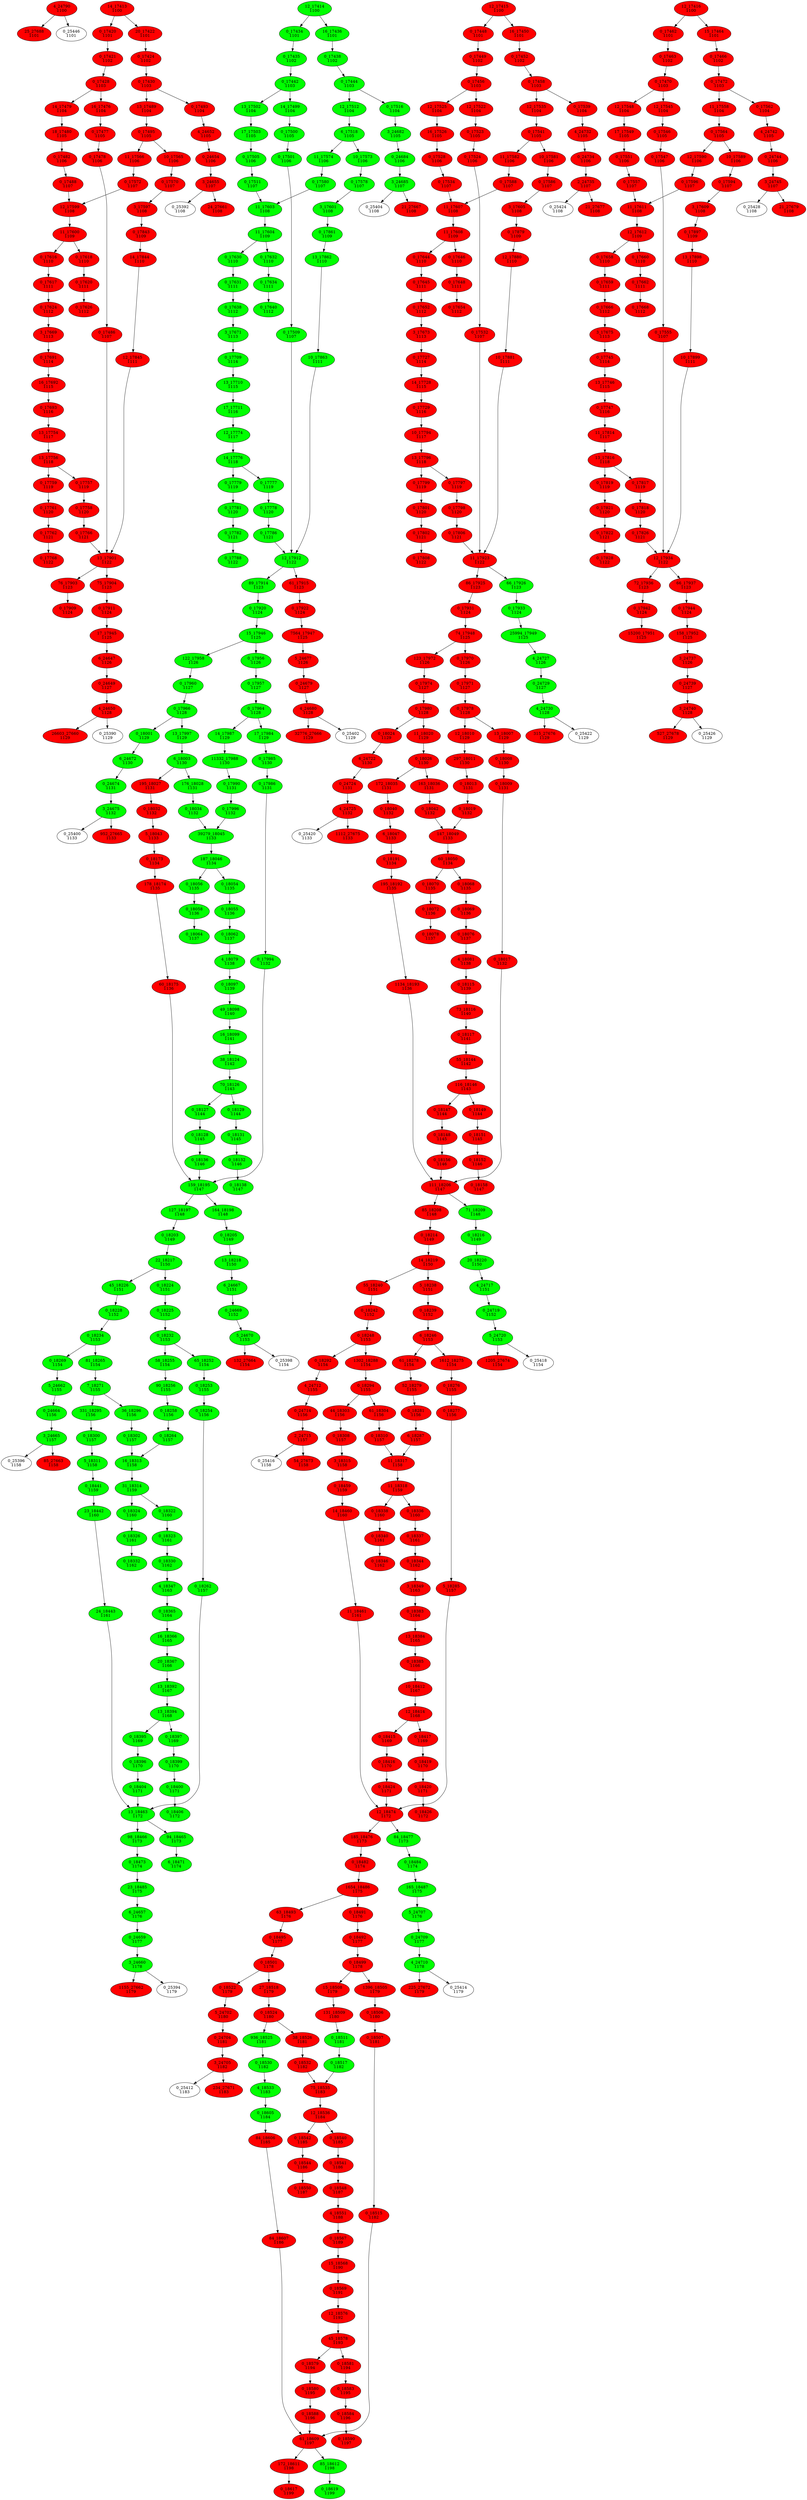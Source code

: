 digraph{
"4_24790\n1100" [style=filled, fillcolor = red tooltip="mean_108"]
"4_24790\n1100" -> "25_27688\n1101"
"25_27688\n1101" [style=filled, fillcolor = red tooltip="rmsprop/update_mixed_17x17x768d/branch7x7dbl/conv/weights/applyrmsprop"]
"4_24790\n1100" -> "0_25446\n1101"
"0_25446\n1101" [style=filled, fillcolor = white tooltip="mixed_17x17x768d/branch7x7dbl/conv/weights/gradients"]
"14_17413\n1100" [style=filled, fillcolor = red tooltip="tower_0/gradients/tower_0/mixed_17x17x768c/branch1x1/conv/relu_grad/relugrad"]
"14_17413\n1100" -> "0_17420\n1101"
"0_17420\n1101" [style=filled, fillcolor = red tooltip="tower_0/gradients/tower_0/mixed_17x17x768c/branch1x1/conv/batchnorm/batchnorm/add_1_grad/sum"]
"14_17413\n1100" -> "20_17422\n1101"
"20_17422\n1101" [style=filled, fillcolor = red tooltip="tower_0/gradients/tower_0/mixed_17x17x768c/branch1x1/conv/batchnorm/batchnorm/add_1_grad/sum_1"]
"12_17414\n1100" [style=filled, fillcolor = green tooltip="tower_0/gradients/tower_0/mixed_17x17x768c/branch7x7/conv_2/relu_grad/relugrad"]
"12_17414\n1100" -> "0_17434\n1101"
"0_17434\n1101" [style=filled, fillcolor = green tooltip="tower_0/gradients/tower_0/mixed_17x17x768c/branch7x7/conv_2/batchnorm/batchnorm/add_1_grad/sum"]
"12_17414\n1100" -> "16_17436\n1101"
"16_17436\n1101" [style=filled, fillcolor = green tooltip="tower_0/gradients/tower_0/mixed_17x17x768c/branch7x7/conv_2/batchnorm/batchnorm/add_1_grad/sum_1"]
"12_17415\n1100" [style=filled, fillcolor = red tooltip="tower_0/gradients/tower_0/mixed_17x17x768c/branch7x7dbl/conv_4/relu_grad/relugrad"]
"12_17415\n1100" -> "0_17448\n1101"
"0_17448\n1101" [style=filled, fillcolor = red tooltip="tower_0/gradients/tower_0/mixed_17x17x768c/branch7x7dbl/conv_4/batchnorm/batchnorm/add_1_grad/sum"]
"12_17415\n1100" -> "16_17450\n1101"
"16_17450\n1101" [style=filled, fillcolor = red tooltip="tower_0/gradients/tower_0/mixed_17x17x768c/branch7x7dbl/conv_4/batchnorm/batchnorm/add_1_grad/sum_1"]
"12_17416\n1100" [style=filled, fillcolor = red tooltip="tower_0/gradients/tower_0/mixed_17x17x768c/branch_pool/conv/relu_grad/relugrad"]
"12_17416\n1100" -> "0_17462\n1101"
"0_17462\n1101" [style=filled, fillcolor = red tooltip="tower_0/gradients/tower_0/mixed_17x17x768c/branch_pool/conv/batchnorm/batchnorm/add_1_grad/sum"]
"12_17416\n1100" -> "15_17464\n1101"
"15_17464\n1101" [style=filled, fillcolor = red tooltip="tower_0/gradients/tower_0/mixed_17x17x768c/branch_pool/conv/batchnorm/batchnorm/add_1_grad/sum_1"]
"0_17420\n1101" [style=filled, fillcolor = red tooltip="tower_0/gradients/tower_0/mixed_17x17x768c/branch1x1/conv/batchnorm/batchnorm/add_1_grad/sum"]
"0_17420\n1101" -> "0_17421\n1102"
"0_17421\n1102" [style=filled, fillcolor = red tooltip="tower_0/gradients/tower_0/mixed_17x17x768c/branch1x1/conv/batchnorm/batchnorm/add_1_grad/reshape"]
"20_17422\n1101" [style=filled, fillcolor = red tooltip="tower_0/gradients/tower_0/mixed_17x17x768c/branch1x1/conv/batchnorm/batchnorm/add_1_grad/sum_1"]
"20_17422\n1101" -> "0_17424\n1102"
"0_17424\n1102" [style=filled, fillcolor = red tooltip="tower_0/gradients/tower_0/mixed_17x17x768c/branch1x1/conv/batchnorm/batchnorm/add_1_grad/reshape_1"]
"0_17434\n1101" [style=filled, fillcolor = green tooltip="tower_0/gradients/tower_0/mixed_17x17x768c/branch7x7/conv_2/batchnorm/batchnorm/add_1_grad/sum"]
"0_17434\n1101" -> "0_17435\n1102"
"0_17435\n1102" [style=filled, fillcolor = green tooltip="tower_0/gradients/tower_0/mixed_17x17x768c/branch7x7/conv_2/batchnorm/batchnorm/add_1_grad/reshape"]
"16_17436\n1101" [style=filled, fillcolor = green tooltip="tower_0/gradients/tower_0/mixed_17x17x768c/branch7x7/conv_2/batchnorm/batchnorm/add_1_grad/sum_1"]
"16_17436\n1101" -> "0_17438\n1102"
"0_17438\n1102" [style=filled, fillcolor = green tooltip="tower_0/gradients/tower_0/mixed_17x17x768c/branch7x7/conv_2/batchnorm/batchnorm/add_1_grad/reshape_1"]
"0_17448\n1101" [style=filled, fillcolor = red tooltip="tower_0/gradients/tower_0/mixed_17x17x768c/branch7x7dbl/conv_4/batchnorm/batchnorm/add_1_grad/sum"]
"0_17448\n1101" -> "0_17449\n1102"
"0_17449\n1102" [style=filled, fillcolor = red tooltip="tower_0/gradients/tower_0/mixed_17x17x768c/branch7x7dbl/conv_4/batchnorm/batchnorm/add_1_grad/reshape"]
"16_17450\n1101" [style=filled, fillcolor = red tooltip="tower_0/gradients/tower_0/mixed_17x17x768c/branch7x7dbl/conv_4/batchnorm/batchnorm/add_1_grad/sum_1"]
"16_17450\n1101" -> "0_17452\n1102"
"0_17452\n1102" [style=filled, fillcolor = red tooltip="tower_0/gradients/tower_0/mixed_17x17x768c/branch7x7dbl/conv_4/batchnorm/batchnorm/add_1_grad/reshape_1"]
"0_17462\n1101" [style=filled, fillcolor = red tooltip="tower_0/gradients/tower_0/mixed_17x17x768c/branch_pool/conv/batchnorm/batchnorm/add_1_grad/sum"]
"0_17462\n1101" -> "0_17463\n1102"
"0_17463\n1102" [style=filled, fillcolor = red tooltip="tower_0/gradients/tower_0/mixed_17x17x768c/branch_pool/conv/batchnorm/batchnorm/add_1_grad/reshape"]
"15_17464\n1101" [style=filled, fillcolor = red tooltip="tower_0/gradients/tower_0/mixed_17x17x768c/branch_pool/conv/batchnorm/batchnorm/add_1_grad/sum_1"]
"15_17464\n1101" -> "0_17466\n1102"
"0_17466\n1102" [style=filled, fillcolor = red tooltip="tower_0/gradients/tower_0/mixed_17x17x768c/branch_pool/conv/batchnorm/batchnorm/add_1_grad/reshape_1"]
"0_17421\n1102" [style=filled, fillcolor = red tooltip="tower_0/gradients/tower_0/mixed_17x17x768c/branch1x1/conv/batchnorm/batchnorm/add_1_grad/reshape"]
"0_17421\n1102" -> "0_17428\n1103"
"0_17428\n1103" [style=filled, fillcolor = red tooltip="tower_0/gradients/tower_0/mixed_17x17x768c/branch1x1/conv/batchnorm/batchnorm/add_1_grad/tuple/control_dependency"]
"0_17424\n1102" [style=filled, fillcolor = red tooltip="tower_0/gradients/tower_0/mixed_17x17x768c/branch1x1/conv/batchnorm/batchnorm/add_1_grad/reshape_1"]
"0_17424\n1102" -> "0_17430\n1103"
"0_17430\n1103" [style=filled, fillcolor = red tooltip="tower_0/gradients/tower_0/mixed_17x17x768c/branch1x1/conv/batchnorm/batchnorm/add_1_grad/tuple/control_dependency_1"]
"0_17435\n1102" [style=filled, fillcolor = green tooltip="tower_0/gradients/tower_0/mixed_17x17x768c/branch7x7/conv_2/batchnorm/batchnorm/add_1_grad/reshape"]
"0_17435\n1102" -> "0_17442\n1103"
"0_17442\n1103" [style=filled, fillcolor = green tooltip="tower_0/gradients/tower_0/mixed_17x17x768c/branch7x7/conv_2/batchnorm/batchnorm/add_1_grad/tuple/control_dependency"]
"0_17438\n1102" [style=filled, fillcolor = green tooltip="tower_0/gradients/tower_0/mixed_17x17x768c/branch7x7/conv_2/batchnorm/batchnorm/add_1_grad/reshape_1"]
"0_17438\n1102" -> "0_17444\n1103"
"0_17444\n1103" [style=filled, fillcolor = green tooltip="tower_0/gradients/tower_0/mixed_17x17x768c/branch7x7/conv_2/batchnorm/batchnorm/add_1_grad/tuple/control_dependency_1"]
"0_17449\n1102" [style=filled, fillcolor = red tooltip="tower_0/gradients/tower_0/mixed_17x17x768c/branch7x7dbl/conv_4/batchnorm/batchnorm/add_1_grad/reshape"]
"0_17449\n1102" -> "0_17456\n1103"
"0_17456\n1103" [style=filled, fillcolor = red tooltip="tower_0/gradients/tower_0/mixed_17x17x768c/branch7x7dbl/conv_4/batchnorm/batchnorm/add_1_grad/tuple/control_dependency"]
"0_17452\n1102" [style=filled, fillcolor = red tooltip="tower_0/gradients/tower_0/mixed_17x17x768c/branch7x7dbl/conv_4/batchnorm/batchnorm/add_1_grad/reshape_1"]
"0_17452\n1102" -> "0_17458\n1103"
"0_17458\n1103" [style=filled, fillcolor = red tooltip="tower_0/gradients/tower_0/mixed_17x17x768c/branch7x7dbl/conv_4/batchnorm/batchnorm/add_1_grad/tuple/control_dependency_1"]
"0_17463\n1102" [style=filled, fillcolor = red tooltip="tower_0/gradients/tower_0/mixed_17x17x768c/branch_pool/conv/batchnorm/batchnorm/add_1_grad/reshape"]
"0_17463\n1102" -> "0_17470\n1103"
"0_17470\n1103" [style=filled, fillcolor = red tooltip="tower_0/gradients/tower_0/mixed_17x17x768c/branch_pool/conv/batchnorm/batchnorm/add_1_grad/tuple/control_dependency"]
"0_17466\n1102" [style=filled, fillcolor = red tooltip="tower_0/gradients/tower_0/mixed_17x17x768c/branch_pool/conv/batchnorm/batchnorm/add_1_grad/reshape_1"]
"0_17466\n1102" -> "0_17472\n1103"
"0_17472\n1103" [style=filled, fillcolor = red tooltip="tower_0/gradients/tower_0/mixed_17x17x768c/branch_pool/conv/batchnorm/batchnorm/add_1_grad/tuple/control_dependency_1"]
"0_17428\n1103" [style=filled, fillcolor = red tooltip="tower_0/gradients/tower_0/mixed_17x17x768c/branch1x1/conv/batchnorm/batchnorm/add_1_grad/tuple/control_dependency"]
"0_17428\n1103" -> "14_17479\n1104"
"14_17479\n1104" [style=filled, fillcolor = red tooltip="tower_0/gradients/tower_0/mixed_17x17x768c/branch1x1/conv/batchnorm/batchnorm/mul_grad/mul_1"]
"0_17428\n1103" -> "16_17476\n1104"
"16_17476\n1104" [style=filled, fillcolor = red tooltip="tower_0/gradients/tower_0/mixed_17x17x768c/branch1x1/conv/batchnorm/batchnorm/mul_grad/mul"]
"0_17442\n1103" [style=filled, fillcolor = green tooltip="tower_0/gradients/tower_0/mixed_17x17x768c/branch7x7/conv_2/batchnorm/batchnorm/add_1_grad/tuple/control_dependency"]
"0_17442\n1103" -> "13_17502\n1104"
"13_17502\n1104" [style=filled, fillcolor = green tooltip="tower_0/gradients/tower_0/mixed_17x17x768c/branch7x7/conv_2/batchnorm/batchnorm/mul_grad/mul_1"]
"0_17442\n1103" -> "14_17499\n1104"
"14_17499\n1104" [style=filled, fillcolor = green tooltip="tower_0/gradients/tower_0/mixed_17x17x768c/branch7x7/conv_2/batchnorm/batchnorm/mul_grad/mul"]
"0_17456\n1103" [style=filled, fillcolor = red tooltip="tower_0/gradients/tower_0/mixed_17x17x768c/branch7x7dbl/conv_4/batchnorm/batchnorm/add_1_grad/tuple/control_dependency"]
"0_17456\n1103" -> "12_17525\n1104"
"12_17525\n1104" [style=filled, fillcolor = red tooltip="tower_0/gradients/tower_0/mixed_17x17x768c/branch7x7dbl/conv_4/batchnorm/batchnorm/mul_grad/mul_1"]
"0_17456\n1103" -> "12_17522\n1104"
"12_17522\n1104" [style=filled, fillcolor = red tooltip="tower_0/gradients/tower_0/mixed_17x17x768c/branch7x7dbl/conv_4/batchnorm/batchnorm/mul_grad/mul"]
"0_17470\n1103" [style=filled, fillcolor = red tooltip="tower_0/gradients/tower_0/mixed_17x17x768c/branch_pool/conv/batchnorm/batchnorm/add_1_grad/tuple/control_dependency"]
"0_17470\n1103" -> "12_17548\n1104"
"12_17548\n1104" [style=filled, fillcolor = red tooltip="tower_0/gradients/tower_0/mixed_17x17x768c/branch_pool/conv/batchnorm/batchnorm/mul_grad/mul_1"]
"0_17470\n1103" -> "12_17545\n1104"
"12_17545\n1104" [style=filled, fillcolor = red tooltip="tower_0/gradients/tower_0/mixed_17x17x768c/branch_pool/conv/batchnorm/batchnorm/mul_grad/mul"]
"0_17430\n1103" [style=filled, fillcolor = red tooltip="tower_0/gradients/tower_0/mixed_17x17x768c/branch1x1/conv/batchnorm/batchnorm/add_1_grad/tuple/control_dependency_1"]
"0_17430\n1103" -> "13_17489\n1104"
"13_17489\n1104" [style=filled, fillcolor = red tooltip="tower_0/gradients/tower_0/mixed_17x17x768c/branch1x1/conv/batchnorm/batchnorm/sub_grad/neg"]
"0_17430\n1103" -> "0_17493\n1104"
"0_17493\n1104" [style=filled, fillcolor = red tooltip="tower_0/gradients/tower_0/mixed_17x17x768c/branch1x1/conv/batchnorm/batchnorm/sub_grad/tuple/control_dependency"]
"0_17444\n1103" [style=filled, fillcolor = green tooltip="tower_0/gradients/tower_0/mixed_17x17x768c/branch7x7/conv_2/batchnorm/batchnorm/add_1_grad/tuple/control_dependency_1"]
"0_17444\n1103" -> "12_17512\n1104"
"12_17512\n1104" [style=filled, fillcolor = green tooltip="tower_0/gradients/tower_0/mixed_17x17x768c/branch7x7/conv_2/batchnorm/batchnorm/sub_grad/neg"]
"0_17444\n1103" -> "0_17516\n1104"
"0_17516\n1104" [style=filled, fillcolor = green tooltip="tower_0/gradients/tower_0/mixed_17x17x768c/branch7x7/conv_2/batchnorm/batchnorm/sub_grad/tuple/control_dependency"]
"0_17458\n1103" [style=filled, fillcolor = red tooltip="tower_0/gradients/tower_0/mixed_17x17x768c/branch7x7dbl/conv_4/batchnorm/batchnorm/add_1_grad/tuple/control_dependency_1"]
"0_17458\n1103" -> "12_17535\n1104"
"12_17535\n1104" [style=filled, fillcolor = red tooltip="tower_0/gradients/tower_0/mixed_17x17x768c/branch7x7dbl/conv_4/batchnorm/batchnorm/sub_grad/neg"]
"0_17458\n1103" -> "0_17539\n1104"
"0_17539\n1104" [style=filled, fillcolor = red tooltip="tower_0/gradients/tower_0/mixed_17x17x768c/branch7x7dbl/conv_4/batchnorm/batchnorm/sub_grad/tuple/control_dependency"]
"0_17472\n1103" [style=filled, fillcolor = red tooltip="tower_0/gradients/tower_0/mixed_17x17x768c/branch_pool/conv/batchnorm/batchnorm/add_1_grad/tuple/control_dependency_1"]
"0_17472\n1103" -> "11_17558\n1104"
"11_17558\n1104" [style=filled, fillcolor = red tooltip="tower_0/gradients/tower_0/mixed_17x17x768c/branch_pool/conv/batchnorm/batchnorm/sub_grad/neg"]
"0_17472\n1103" -> "0_17562\n1104"
"0_17562\n1104" [style=filled, fillcolor = red tooltip="tower_0/gradients/tower_0/mixed_17x17x768c/branch_pool/conv/batchnorm/batchnorm/sub_grad/tuple/control_dependency"]
"16_17476\n1104" [style=filled, fillcolor = red tooltip="tower_0/gradients/tower_0/mixed_17x17x768c/branch1x1/conv/batchnorm/batchnorm/mul_grad/mul"]
"16_17476\n1104" -> "0_17477\n1105"
"0_17477\n1105" [style=filled, fillcolor = red tooltip="tower_0/gradients/tower_0/mixed_17x17x768c/branch1x1/conv/batchnorm/batchnorm/mul_grad/sum"]
"14_17479\n1104" [style=filled, fillcolor = red tooltip="tower_0/gradients/tower_0/mixed_17x17x768c/branch1x1/conv/batchnorm/batchnorm/mul_grad/mul_1"]
"14_17479\n1104" -> "18_17480\n1105"
"18_17480\n1105" [style=filled, fillcolor = red tooltip="tower_0/gradients/tower_0/mixed_17x17x768c/branch1x1/conv/batchnorm/batchnorm/mul_grad/sum_1"]
"13_17489\n1104" [style=filled, fillcolor = red tooltip="tower_0/gradients/tower_0/mixed_17x17x768c/branch1x1/conv/batchnorm/batchnorm/sub_grad/neg"]
"13_17489\n1104" -> "0_17495\n1105"
"0_17495\n1105" [style=filled, fillcolor = red tooltip="tower_0/gradients/tower_0/mixed_17x17x768c/branch1x1/conv/batchnorm/batchnorm/sub_grad/tuple/control_dependency_1"]
"14_17499\n1104" [style=filled, fillcolor = green tooltip="tower_0/gradients/tower_0/mixed_17x17x768c/branch7x7/conv_2/batchnorm/batchnorm/mul_grad/mul"]
"14_17499\n1104" -> "0_17500\n1105"
"0_17500\n1105" [style=filled, fillcolor = green tooltip="tower_0/gradients/tower_0/mixed_17x17x768c/branch7x7/conv_2/batchnorm/batchnorm/mul_grad/sum"]
"13_17502\n1104" [style=filled, fillcolor = green tooltip="tower_0/gradients/tower_0/mixed_17x17x768c/branch7x7/conv_2/batchnorm/batchnorm/mul_grad/mul_1"]
"13_17502\n1104" -> "17_17503\n1105"
"17_17503\n1105" [style=filled, fillcolor = green tooltip="tower_0/gradients/tower_0/mixed_17x17x768c/branch7x7/conv_2/batchnorm/batchnorm/mul_grad/sum_1"]
"12_17512\n1104" [style=filled, fillcolor = green tooltip="tower_0/gradients/tower_0/mixed_17x17x768c/branch7x7/conv_2/batchnorm/batchnorm/sub_grad/neg"]
"12_17512\n1104" -> "6_17518\n1105"
"6_17518\n1105" [style=filled, fillcolor = green tooltip="tower_0/gradients/tower_0/mixed_17x17x768c/branch7x7/conv_2/batchnorm/batchnorm/sub_grad/tuple/control_dependency_1"]
"12_17522\n1104" [style=filled, fillcolor = red tooltip="tower_0/gradients/tower_0/mixed_17x17x768c/branch7x7dbl/conv_4/batchnorm/batchnorm/mul_grad/mul"]
"12_17522\n1104" -> "0_17523\n1105"
"0_17523\n1105" [style=filled, fillcolor = red tooltip="tower_0/gradients/tower_0/mixed_17x17x768c/branch7x7dbl/conv_4/batchnorm/batchnorm/mul_grad/sum"]
"12_17525\n1104" [style=filled, fillcolor = red tooltip="tower_0/gradients/tower_0/mixed_17x17x768c/branch7x7dbl/conv_4/batchnorm/batchnorm/mul_grad/mul_1"]
"12_17525\n1104" -> "16_17526\n1105"
"16_17526\n1105" [style=filled, fillcolor = red tooltip="tower_0/gradients/tower_0/mixed_17x17x768c/branch7x7dbl/conv_4/batchnorm/batchnorm/mul_grad/sum_1"]
"12_17535\n1104" [style=filled, fillcolor = red tooltip="tower_0/gradients/tower_0/mixed_17x17x768c/branch7x7dbl/conv_4/batchnorm/batchnorm/sub_grad/neg"]
"12_17535\n1104" -> "0_17541\n1105"
"0_17541\n1105" [style=filled, fillcolor = red tooltip="tower_0/gradients/tower_0/mixed_17x17x768c/branch7x7dbl/conv_4/batchnorm/batchnorm/sub_grad/tuple/control_dependency_1"]
"12_17545\n1104" [style=filled, fillcolor = red tooltip="tower_0/gradients/tower_0/mixed_17x17x768c/branch_pool/conv/batchnorm/batchnorm/mul_grad/mul"]
"12_17545\n1104" -> "0_17546\n1105"
"0_17546\n1105" [style=filled, fillcolor = red tooltip="tower_0/gradients/tower_0/mixed_17x17x768c/branch_pool/conv/batchnorm/batchnorm/mul_grad/sum"]
"12_17548\n1104" [style=filled, fillcolor = red tooltip="tower_0/gradients/tower_0/mixed_17x17x768c/branch_pool/conv/batchnorm/batchnorm/mul_grad/mul_1"]
"12_17548\n1104" -> "17_17549\n1105"
"17_17549\n1105" [style=filled, fillcolor = red tooltip="tower_0/gradients/tower_0/mixed_17x17x768c/branch_pool/conv/batchnorm/batchnorm/mul_grad/sum_1"]
"11_17558\n1104" [style=filled, fillcolor = red tooltip="tower_0/gradients/tower_0/mixed_17x17x768c/branch_pool/conv/batchnorm/batchnorm/sub_grad/neg"]
"11_17558\n1104" -> "0_17564\n1105"
"0_17564\n1105" [style=filled, fillcolor = red tooltip="tower_0/gradients/tower_0/mixed_17x17x768c/branch_pool/conv/batchnorm/batchnorm/sub_grad/tuple/control_dependency_1"]
"0_17493\n1104" [style=filled, fillcolor = red tooltip="tower_0/gradients/tower_0/mixed_17x17x768c/branch1x1/conv/batchnorm/batchnorm/sub_grad/tuple/control_dependency"]
"0_17493\n1104" -> "4_24652\n1105"
"4_24652\n1105" [style=filled, fillcolor = red tooltip="expanddims_81"]
"0_17516\n1104" [style=filled, fillcolor = green tooltip="tower_0/gradients/tower_0/mixed_17x17x768c/branch7x7/conv_2/batchnorm/batchnorm/sub_grad/tuple/control_dependency"]
"0_17516\n1104" -> "3_24682\n1105"
"3_24682\n1105" [style=filled, fillcolor = green tooltip="expanddims_87"]
"0_17539\n1104" [style=filled, fillcolor = red tooltip="tower_0/gradients/tower_0/mixed_17x17x768c/branch7x7dbl/conv_4/batchnorm/batchnorm/sub_grad/tuple/control_dependency"]
"0_17539\n1104" -> "4_24732\n1105"
"4_24732\n1105" [style=filled, fillcolor = red tooltip="expanddims_97"]
"0_17562\n1104" [style=filled, fillcolor = red tooltip="tower_0/gradients/tower_0/mixed_17x17x768c/branch_pool/conv/batchnorm/batchnorm/sub_grad/tuple/control_dependency"]
"0_17562\n1104" -> "4_24742\n1105"
"4_24742\n1105" [style=filled, fillcolor = red tooltip="expanddims_99"]
"0_17495\n1105" [style=filled, fillcolor = red tooltip="tower_0/gradients/tower_0/mixed_17x17x768c/branch1x1/conv/batchnorm/batchnorm/sub_grad/tuple/control_dependency_1"]
"0_17495\n1105" -> "11_17566\n1106"
"11_17566\n1106" [style=filled, fillcolor = red tooltip="tower_0/gradients/tower_0/mixed_17x17x768c/branch1x1/conv/batchnorm/batchnorm/mul_1_grad/mul_1"]
"0_17495\n1105" -> "10_17565\n1106"
"10_17565\n1106" [style=filled, fillcolor = red tooltip="tower_0/gradients/tower_0/mixed_17x17x768c/branch1x1/conv/batchnorm/batchnorm/mul_1_grad/mul"]
"6_17518\n1105" [style=filled, fillcolor = green tooltip="tower_0/gradients/tower_0/mixed_17x17x768c/branch7x7/conv_2/batchnorm/batchnorm/sub_grad/tuple/control_dependency_1"]
"6_17518\n1105" -> "11_17574\n1106"
"11_17574\n1106" [style=filled, fillcolor = green tooltip="tower_0/gradients/tower_0/mixed_17x17x768c/branch7x7/conv_2/batchnorm/batchnorm/mul_1_grad/mul_1"]
"6_17518\n1105" -> "10_17573\n1106"
"10_17573\n1106" [style=filled, fillcolor = green tooltip="tower_0/gradients/tower_0/mixed_17x17x768c/branch7x7/conv_2/batchnorm/batchnorm/mul_1_grad/mul"]
"0_17541\n1105" [style=filled, fillcolor = red tooltip="tower_0/gradients/tower_0/mixed_17x17x768c/branch7x7dbl/conv_4/batchnorm/batchnorm/sub_grad/tuple/control_dependency_1"]
"0_17541\n1105" -> "11_17582\n1106"
"11_17582\n1106" [style=filled, fillcolor = red tooltip="tower_0/gradients/tower_0/mixed_17x17x768c/branch7x7dbl/conv_4/batchnorm/batchnorm/mul_1_grad/mul_1"]
"0_17541\n1105" -> "10_17581\n1106"
"10_17581\n1106" [style=filled, fillcolor = red tooltip="tower_0/gradients/tower_0/mixed_17x17x768c/branch7x7dbl/conv_4/batchnorm/batchnorm/mul_1_grad/mul"]
"0_17564\n1105" [style=filled, fillcolor = red tooltip="tower_0/gradients/tower_0/mixed_17x17x768c/branch_pool/conv/batchnorm/batchnorm/sub_grad/tuple/control_dependency_1"]
"0_17564\n1105" -> "12_17590\n1106"
"12_17590\n1106" [style=filled, fillcolor = red tooltip="tower_0/gradients/tower_0/mixed_17x17x768c/branch_pool/conv/batchnorm/batchnorm/mul_1_grad/mul_1"]
"0_17564\n1105" -> "10_17589\n1106"
"10_17589\n1106" [style=filled, fillcolor = red tooltip="tower_0/gradients/tower_0/mixed_17x17x768c/branch_pool/conv/batchnorm/batchnorm/mul_1_grad/mul"]
"0_17477\n1105" [style=filled, fillcolor = red tooltip="tower_0/gradients/tower_0/mixed_17x17x768c/branch1x1/conv/batchnorm/batchnorm/mul_grad/sum"]
"0_17477\n1105" -> "0_17478\n1106"
"0_17478\n1106" [style=filled, fillcolor = red tooltip="tower_0/gradients/tower_0/mixed_17x17x768c/branch1x1/conv/batchnorm/batchnorm/mul_grad/reshape"]
"18_17480\n1105" [style=filled, fillcolor = red tooltip="tower_0/gradients/tower_0/mixed_17x17x768c/branch1x1/conv/batchnorm/batchnorm/mul_grad/sum_1"]
"18_17480\n1105" -> "0_17482\n1106"
"0_17482\n1106" [style=filled, fillcolor = red tooltip="tower_0/gradients/tower_0/mixed_17x17x768c/branch1x1/conv/batchnorm/batchnorm/mul_grad/reshape_1"]
"0_17500\n1105" [style=filled, fillcolor = green tooltip="tower_0/gradients/tower_0/mixed_17x17x768c/branch7x7/conv_2/batchnorm/batchnorm/mul_grad/sum"]
"0_17500\n1105" -> "0_17501\n1106"
"0_17501\n1106" [style=filled, fillcolor = green tooltip="tower_0/gradients/tower_0/mixed_17x17x768c/branch7x7/conv_2/batchnorm/batchnorm/mul_grad/reshape"]
"17_17503\n1105" [style=filled, fillcolor = green tooltip="tower_0/gradients/tower_0/mixed_17x17x768c/branch7x7/conv_2/batchnorm/batchnorm/mul_grad/sum_1"]
"17_17503\n1105" -> "0_17505\n1106"
"0_17505\n1106" [style=filled, fillcolor = green tooltip="tower_0/gradients/tower_0/mixed_17x17x768c/branch7x7/conv_2/batchnorm/batchnorm/mul_grad/reshape_1"]
"0_17523\n1105" [style=filled, fillcolor = red tooltip="tower_0/gradients/tower_0/mixed_17x17x768c/branch7x7dbl/conv_4/batchnorm/batchnorm/mul_grad/sum"]
"0_17523\n1105" -> "0_17524\n1106"
"0_17524\n1106" [style=filled, fillcolor = red tooltip="tower_0/gradients/tower_0/mixed_17x17x768c/branch7x7dbl/conv_4/batchnorm/batchnorm/mul_grad/reshape"]
"16_17526\n1105" [style=filled, fillcolor = red tooltip="tower_0/gradients/tower_0/mixed_17x17x768c/branch7x7dbl/conv_4/batchnorm/batchnorm/mul_grad/sum_1"]
"16_17526\n1105" -> "0_17528\n1106"
"0_17528\n1106" [style=filled, fillcolor = red tooltip="tower_0/gradients/tower_0/mixed_17x17x768c/branch7x7dbl/conv_4/batchnorm/batchnorm/mul_grad/reshape_1"]
"0_17546\n1105" [style=filled, fillcolor = red tooltip="tower_0/gradients/tower_0/mixed_17x17x768c/branch_pool/conv/batchnorm/batchnorm/mul_grad/sum"]
"0_17546\n1105" -> "0_17547\n1106"
"0_17547\n1106" [style=filled, fillcolor = red tooltip="tower_0/gradients/tower_0/mixed_17x17x768c/branch_pool/conv/batchnorm/batchnorm/mul_grad/reshape"]
"17_17549\n1105" [style=filled, fillcolor = red tooltip="tower_0/gradients/tower_0/mixed_17x17x768c/branch_pool/conv/batchnorm/batchnorm/mul_grad/sum_1"]
"17_17549\n1105" -> "0_17551\n1106"
"0_17551\n1106" [style=filled, fillcolor = red tooltip="tower_0/gradients/tower_0/mixed_17x17x768c/branch_pool/conv/batchnorm/batchnorm/mul_grad/reshape_1"]
"4_24652\n1105" [style=filled, fillcolor = red tooltip="expanddims_81"]
"4_24652\n1105" -> "0_24654\n1106"
"0_24654\n1106" [style=filled, fillcolor = red tooltip="concat_81"]
"3_24682\n1105" [style=filled, fillcolor = green tooltip="expanddims_87"]
"3_24682\n1105" -> "0_24684\n1106"
"0_24684\n1106" [style=filled, fillcolor = green tooltip="concat_87"]
"4_24732\n1105" [style=filled, fillcolor = red tooltip="expanddims_97"]
"4_24732\n1105" -> "0_24734\n1106"
"0_24734\n1106" [style=filled, fillcolor = red tooltip="concat_97"]
"4_24742\n1105" [style=filled, fillcolor = red tooltip="expanddims_99"]
"4_24742\n1105" -> "0_24744\n1106"
"0_24744\n1106" [style=filled, fillcolor = red tooltip="concat_99"]
"0_17478\n1106" [style=filled, fillcolor = red tooltip="tower_0/gradients/tower_0/mixed_17x17x768c/branch1x1/conv/batchnorm/batchnorm/mul_grad/reshape"]
"0_17478\n1106" -> "0_17486\n1107"
"0_17486\n1107" [style=filled, fillcolor = red tooltip="tower_0/gradients/tower_0/mixed_17x17x768c/branch1x1/conv/batchnorm/batchnorm/mul_grad/tuple/control_dependency"]
"0_17482\n1106" [style=filled, fillcolor = red tooltip="tower_0/gradients/tower_0/mixed_17x17x768c/branch1x1/conv/batchnorm/batchnorm/mul_grad/reshape_1"]
"0_17482\n1106" -> "0_17488\n1107"
"0_17488\n1107" [style=filled, fillcolor = red tooltip="tower_0/gradients/tower_0/mixed_17x17x768c/branch1x1/conv/batchnorm/batchnorm/mul_grad/tuple/control_dependency_1"]
"0_17501\n1106" [style=filled, fillcolor = green tooltip="tower_0/gradients/tower_0/mixed_17x17x768c/branch7x7/conv_2/batchnorm/batchnorm/mul_grad/reshape"]
"0_17501\n1106" -> "0_17509\n1107"
"0_17509\n1107" [style=filled, fillcolor = green tooltip="tower_0/gradients/tower_0/mixed_17x17x768c/branch7x7/conv_2/batchnorm/batchnorm/mul_grad/tuple/control_dependency"]
"0_17505\n1106" [style=filled, fillcolor = green tooltip="tower_0/gradients/tower_0/mixed_17x17x768c/branch7x7/conv_2/batchnorm/batchnorm/mul_grad/reshape_1"]
"0_17505\n1106" -> "0_17511\n1107"
"0_17511\n1107" [style=filled, fillcolor = green tooltip="tower_0/gradients/tower_0/mixed_17x17x768c/branch7x7/conv_2/batchnorm/batchnorm/mul_grad/tuple/control_dependency_1"]
"0_17524\n1106" [style=filled, fillcolor = red tooltip="tower_0/gradients/tower_0/mixed_17x17x768c/branch7x7dbl/conv_4/batchnorm/batchnorm/mul_grad/reshape"]
"0_17524\n1106" -> "0_17532\n1107"
"0_17532\n1107" [style=filled, fillcolor = red tooltip="tower_0/gradients/tower_0/mixed_17x17x768c/branch7x7dbl/conv_4/batchnorm/batchnorm/mul_grad/tuple/control_dependency"]
"0_17528\n1106" [style=filled, fillcolor = red tooltip="tower_0/gradients/tower_0/mixed_17x17x768c/branch7x7dbl/conv_4/batchnorm/batchnorm/mul_grad/reshape_1"]
"0_17528\n1106" -> "0_17534\n1107"
"0_17534\n1107" [style=filled, fillcolor = red tooltip="tower_0/gradients/tower_0/mixed_17x17x768c/branch7x7dbl/conv_4/batchnorm/batchnorm/mul_grad/tuple/control_dependency_1"]
"0_17547\n1106" [style=filled, fillcolor = red tooltip="tower_0/gradients/tower_0/mixed_17x17x768c/branch_pool/conv/batchnorm/batchnorm/mul_grad/reshape"]
"0_17547\n1106" -> "0_17555\n1107"
"0_17555\n1107" [style=filled, fillcolor = red tooltip="tower_0/gradients/tower_0/mixed_17x17x768c/branch_pool/conv/batchnorm/batchnorm/mul_grad/tuple/control_dependency"]
"0_17551\n1106" [style=filled, fillcolor = red tooltip="tower_0/gradients/tower_0/mixed_17x17x768c/branch_pool/conv/batchnorm/batchnorm/mul_grad/reshape_1"]
"0_17551\n1106" -> "0_17557\n1107"
"0_17557\n1107" [style=filled, fillcolor = red tooltip="tower_0/gradients/tower_0/mixed_17x17x768c/branch_pool/conv/batchnorm/batchnorm/mul_grad/tuple/control_dependency_1"]
"10_17565\n1106" [style=filled, fillcolor = red tooltip="tower_0/gradients/tower_0/mixed_17x17x768c/branch1x1/conv/batchnorm/batchnorm/mul_1_grad/mul"]
"10_17565\n1106" -> "0_17570\n1107"
"0_17570\n1107" [style=filled, fillcolor = red tooltip="tower_0/gradients/tower_0/mixed_17x17x768c/branch1x1/conv/batchnorm/batchnorm/mul_1_grad/tuple/control_dependency"]
"11_17566\n1106" [style=filled, fillcolor = red tooltip="tower_0/gradients/tower_0/mixed_17x17x768c/branch1x1/conv/batchnorm/batchnorm/mul_1_grad/mul_1"]
"11_17566\n1106" -> "0_17572\n1107"
"0_17572\n1107" [style=filled, fillcolor = red tooltip="tower_0/gradients/tower_0/mixed_17x17x768c/branch1x1/conv/batchnorm/batchnorm/mul_1_grad/tuple/control_dependency_1"]
"10_17573\n1106" [style=filled, fillcolor = green tooltip="tower_0/gradients/tower_0/mixed_17x17x768c/branch7x7/conv_2/batchnorm/batchnorm/mul_1_grad/mul"]
"10_17573\n1106" -> "0_17578\n1107"
"0_17578\n1107" [style=filled, fillcolor = green tooltip="tower_0/gradients/tower_0/mixed_17x17x768c/branch7x7/conv_2/batchnorm/batchnorm/mul_1_grad/tuple/control_dependency"]
"11_17574\n1106" [style=filled, fillcolor = green tooltip="tower_0/gradients/tower_0/mixed_17x17x768c/branch7x7/conv_2/batchnorm/batchnorm/mul_1_grad/mul_1"]
"11_17574\n1106" -> "0_17580\n1107"
"0_17580\n1107" [style=filled, fillcolor = green tooltip="tower_0/gradients/tower_0/mixed_17x17x768c/branch7x7/conv_2/batchnorm/batchnorm/mul_1_grad/tuple/control_dependency_1"]
"10_17581\n1106" [style=filled, fillcolor = red tooltip="tower_0/gradients/tower_0/mixed_17x17x768c/branch7x7dbl/conv_4/batchnorm/batchnorm/mul_1_grad/mul"]
"10_17581\n1106" -> "0_17586\n1107"
"0_17586\n1107" [style=filled, fillcolor = red tooltip="tower_0/gradients/tower_0/mixed_17x17x768c/branch7x7dbl/conv_4/batchnorm/batchnorm/mul_1_grad/tuple/control_dependency"]
"11_17582\n1106" [style=filled, fillcolor = red tooltip="tower_0/gradients/tower_0/mixed_17x17x768c/branch7x7dbl/conv_4/batchnorm/batchnorm/mul_1_grad/mul_1"]
"11_17582\n1106" -> "0_17588\n1107"
"0_17588\n1107" [style=filled, fillcolor = red tooltip="tower_0/gradients/tower_0/mixed_17x17x768c/branch7x7dbl/conv_4/batchnorm/batchnorm/mul_1_grad/tuple/control_dependency_1"]
"10_17589\n1106" [style=filled, fillcolor = red tooltip="tower_0/gradients/tower_0/mixed_17x17x768c/branch_pool/conv/batchnorm/batchnorm/mul_1_grad/mul"]
"10_17589\n1106" -> "0_17594\n1107"
"0_17594\n1107" [style=filled, fillcolor = red tooltip="tower_0/gradients/tower_0/mixed_17x17x768c/branch_pool/conv/batchnorm/batchnorm/mul_1_grad/tuple/control_dependency"]
"12_17590\n1106" [style=filled, fillcolor = red tooltip="tower_0/gradients/tower_0/mixed_17x17x768c/branch_pool/conv/batchnorm/batchnorm/mul_1_grad/mul_1"]
"12_17590\n1106" -> "0_17596\n1107"
"0_17596\n1107" [style=filled, fillcolor = red tooltip="tower_0/gradients/tower_0/mixed_17x17x768c/branch_pool/conv/batchnorm/batchnorm/mul_1_grad/tuple/control_dependency_1"]
"0_24654\n1106" [style=filled, fillcolor = red tooltip="concat_81"]
"0_24654\n1106" -> "3_24655\n1107"
"3_24655\n1107" [style=filled, fillcolor = red tooltip="mean_81"]
"0_24684\n1106" [style=filled, fillcolor = green tooltip="concat_87"]
"0_24684\n1106" -> "3_24685\n1107"
"3_24685\n1107" [style=filled, fillcolor = green tooltip="mean_87"]
"0_24734\n1106" [style=filled, fillcolor = red tooltip="concat_97"]
"0_24734\n1106" -> "2_24735\n1107"
"2_24735\n1107" [style=filled, fillcolor = red tooltip="mean_97"]
"0_24744\n1106" [style=filled, fillcolor = red tooltip="concat_99"]
"0_24744\n1106" -> "3_24745\n1107"
"3_24745\n1107" [style=filled, fillcolor = red tooltip="mean_99"]
"3_24655\n1107" [style=filled, fillcolor = red tooltip="mean_81"]
"3_24655\n1107" -> "24_27661\n1108"
"24_27661\n1108" [style=filled, fillcolor = red tooltip="rmsprop/update_mixed_17x17x768c/branch1x1/conv/batchnorm/beta/applyrmsprop"]
"3_24655\n1107" -> "0_25392\n1108"
"0_25392\n1108" [style=filled, fillcolor = white tooltip="mixed_17x17x768c/branch1x1/conv/batchnorm/beta/gradients"]
"3_24685\n1107" [style=filled, fillcolor = green tooltip="mean_87"]
"3_24685\n1107" -> "21_27667\n1108"
"21_27667\n1108" [style=filled, fillcolor = red tooltip="rmsprop/update_mixed_17x17x768c/branch7x7/conv_2/batchnorm/beta/applyrmsprop"]
"3_24685\n1107" -> "0_25404\n1108"
"0_25404\n1108" [style=filled, fillcolor = white tooltip="mixed_17x17x768c/branch7x7/conv_2/batchnorm/beta/gradients"]
"2_24735\n1107" [style=filled, fillcolor = red tooltip="mean_97"]
"2_24735\n1107" -> "21_27677\n1108"
"21_27677\n1108" [style=filled, fillcolor = red tooltip="rmsprop/update_mixed_17x17x768c/branch7x7dbl/conv_4/batchnorm/beta/applyrmsprop"]
"2_24735\n1107" -> "0_25424\n1108"
"0_25424\n1108" [style=filled, fillcolor = white tooltip="mixed_17x17x768c/branch7x7dbl/conv_4/batchnorm/beta/gradients"]
"3_24745\n1107" [style=filled, fillcolor = red tooltip="mean_99"]
"3_24745\n1107" -> "21_27679\n1108"
"21_27679\n1108" [style=filled, fillcolor = red tooltip="rmsprop/update_mixed_17x17x768c/branch_pool/conv/batchnorm/beta/applyrmsprop"]
"3_24745\n1107" -> "0_25428\n1108"
"0_25428\n1108" [style=filled, fillcolor = white tooltip="mixed_17x17x768c/branch_pool/conv/batchnorm/beta/gradients"]
"0_17570\n1107" [style=filled, fillcolor = red tooltip="tower_0/gradients/tower_0/mixed_17x17x768c/branch1x1/conv/batchnorm/batchnorm/mul_1_grad/tuple/control_dependency"]
"0_17570\n1107" -> "3_17597\n1108"
"3_17597\n1108" [style=filled, fillcolor = red tooltip="tower_0/gradients/tower_0/mixed_17x17x768c/branch1x1/conv/batchnorm/moments/squeeze_grad/reshape"]
"0_17488\n1107" [style=filled, fillcolor = red tooltip="tower_0/gradients/tower_0/mixed_17x17x768c/branch1x1/conv/batchnorm/batchnorm/mul_grad/tuple/control_dependency_1"]
"0_17488\n1107" -> "12_17599\n1108"
"12_17599\n1108" [style=filled, fillcolor = red tooltip="tower_0/gradients/addn_149"]
"0_17572\n1107" [style=filled, fillcolor = red tooltip="tower_0/gradients/tower_0/mixed_17x17x768c/branch1x1/conv/batchnorm/batchnorm/mul_1_grad/tuple/control_dependency_1"]
"0_17572\n1107" -> "12_17599\n1108"
"12_17599\n1108" [style=filled, fillcolor = red tooltip="tower_0/gradients/addn_149"]
"0_17578\n1107" [style=filled, fillcolor = green tooltip="tower_0/gradients/tower_0/mixed_17x17x768c/branch7x7/conv_2/batchnorm/batchnorm/mul_1_grad/tuple/control_dependency"]
"0_17578\n1107" -> "3_17601\n1108"
"3_17601\n1108" [style=filled, fillcolor = green tooltip="tower_0/gradients/tower_0/mixed_17x17x768c/branch7x7/conv_2/batchnorm/moments/squeeze_grad/reshape"]
"0_17511\n1107" [style=filled, fillcolor = green tooltip="tower_0/gradients/tower_0/mixed_17x17x768c/branch7x7/conv_2/batchnorm/batchnorm/mul_grad/tuple/control_dependency_1"]
"0_17511\n1107" -> "11_17603\n1108"
"11_17603\n1108" [style=filled, fillcolor = green tooltip="tower_0/gradients/addn_150"]
"0_17580\n1107" [style=filled, fillcolor = green tooltip="tower_0/gradients/tower_0/mixed_17x17x768c/branch7x7/conv_2/batchnorm/batchnorm/mul_1_grad/tuple/control_dependency_1"]
"0_17580\n1107" -> "11_17603\n1108"
"11_17603\n1108" [style=filled, fillcolor = green tooltip="tower_0/gradients/addn_150"]
"0_17586\n1107" [style=filled, fillcolor = red tooltip="tower_0/gradients/tower_0/mixed_17x17x768c/branch7x7dbl/conv_4/batchnorm/batchnorm/mul_1_grad/tuple/control_dependency"]
"0_17586\n1107" -> "3_17605\n1108"
"3_17605\n1108" [style=filled, fillcolor = red tooltip="tower_0/gradients/tower_0/mixed_17x17x768c/branch7x7dbl/conv_4/batchnorm/moments/squeeze_grad/reshape"]
"0_17534\n1107" [style=filled, fillcolor = red tooltip="tower_0/gradients/tower_0/mixed_17x17x768c/branch7x7dbl/conv_4/batchnorm/batchnorm/mul_grad/tuple/control_dependency_1"]
"0_17534\n1107" -> "11_17607\n1108"
"11_17607\n1108" [style=filled, fillcolor = red tooltip="tower_0/gradients/addn_151"]
"0_17588\n1107" [style=filled, fillcolor = red tooltip="tower_0/gradients/tower_0/mixed_17x17x768c/branch7x7dbl/conv_4/batchnorm/batchnorm/mul_1_grad/tuple/control_dependency_1"]
"0_17588\n1107" -> "11_17607\n1108"
"11_17607\n1108" [style=filled, fillcolor = red tooltip="tower_0/gradients/addn_151"]
"0_17594\n1107" [style=filled, fillcolor = red tooltip="tower_0/gradients/tower_0/mixed_17x17x768c/branch_pool/conv/batchnorm/batchnorm/mul_1_grad/tuple/control_dependency"]
"0_17594\n1107" -> "3_17609\n1108"
"3_17609\n1108" [style=filled, fillcolor = red tooltip="tower_0/gradients/tower_0/mixed_17x17x768c/branch_pool/conv/batchnorm/moments/squeeze_grad/reshape"]
"0_17557\n1107" [style=filled, fillcolor = red tooltip="tower_0/gradients/tower_0/mixed_17x17x768c/branch_pool/conv/batchnorm/batchnorm/mul_grad/tuple/control_dependency_1"]
"0_17557\n1107" -> "11_17611\n1108"
"11_17611\n1108" [style=filled, fillcolor = red tooltip="tower_0/gradients/addn_152"]
"0_17596\n1107" [style=filled, fillcolor = red tooltip="tower_0/gradients/tower_0/mixed_17x17x768c/branch_pool/conv/batchnorm/batchnorm/mul_1_grad/tuple/control_dependency_1"]
"0_17596\n1107" -> "11_17611\n1108"
"11_17611\n1108" [style=filled, fillcolor = red tooltip="tower_0/gradients/addn_152"]
"12_17599\n1108" [style=filled, fillcolor = red tooltip="tower_0/gradients/addn_149"]
"12_17599\n1108" -> "11_17600\n1109"
"11_17600\n1109" [style=filled, fillcolor = red tooltip="tower_0/gradients/tower_0/mixed_17x17x768c/branch1x1/conv/batchnorm/batchnorm/rsqrt_grad/rsqrtgrad"]
"11_17603\n1108" [style=filled, fillcolor = green tooltip="tower_0/gradients/addn_150"]
"11_17603\n1108" -> "11_17604\n1109"
"11_17604\n1109" [style=filled, fillcolor = green tooltip="tower_0/gradients/tower_0/mixed_17x17x768c/branch7x7/conv_2/batchnorm/batchnorm/rsqrt_grad/rsqrtgrad"]
"11_17607\n1108" [style=filled, fillcolor = red tooltip="tower_0/gradients/addn_151"]
"11_17607\n1108" -> "11_17608\n1109"
"11_17608\n1109" [style=filled, fillcolor = red tooltip="tower_0/gradients/tower_0/mixed_17x17x768c/branch7x7dbl/conv_4/batchnorm/batchnorm/rsqrt_grad/rsqrtgrad"]
"11_17611\n1108" [style=filled, fillcolor = red tooltip="tower_0/gradients/addn_152"]
"11_17611\n1108" -> "12_17612\n1109"
"12_17612\n1109" [style=filled, fillcolor = red tooltip="tower_0/gradients/tower_0/mixed_17x17x768c/branch_pool/conv/batchnorm/batchnorm/rsqrt_grad/rsqrtgrad"]
"3_17597\n1108" [style=filled, fillcolor = red tooltip="tower_0/gradients/tower_0/mixed_17x17x768c/branch1x1/conv/batchnorm/moments/squeeze_grad/reshape"]
"3_17597\n1108" -> "0_17843\n1109"
"0_17843\n1109" [style=filled, fillcolor = red tooltip="tower_0/gradients/tower_0/mixed_17x17x768c/branch1x1/conv/batchnorm/moments/mean_grad/reshape"]
"3_17601\n1108" [style=filled, fillcolor = green tooltip="tower_0/gradients/tower_0/mixed_17x17x768c/branch7x7/conv_2/batchnorm/moments/squeeze_grad/reshape"]
"3_17601\n1108" -> "0_17861\n1109"
"0_17861\n1109" [style=filled, fillcolor = green tooltip="tower_0/gradients/tower_0/mixed_17x17x768c/branch7x7/conv_2/batchnorm/moments/mean_grad/reshape"]
"3_17605\n1108" [style=filled, fillcolor = red tooltip="tower_0/gradients/tower_0/mixed_17x17x768c/branch7x7dbl/conv_4/batchnorm/moments/squeeze_grad/reshape"]
"3_17605\n1108" -> "0_17879\n1109"
"0_17879\n1109" [style=filled, fillcolor = red tooltip="tower_0/gradients/tower_0/mixed_17x17x768c/branch7x7dbl/conv_4/batchnorm/moments/mean_grad/reshape"]
"3_17609\n1108" [style=filled, fillcolor = red tooltip="tower_0/gradients/tower_0/mixed_17x17x768c/branch_pool/conv/batchnorm/moments/squeeze_grad/reshape"]
"3_17609\n1108" -> "0_17897\n1109"
"0_17897\n1109" [style=filled, fillcolor = red tooltip="tower_0/gradients/tower_0/mixed_17x17x768c/branch_pool/conv/batchnorm/moments/mean_grad/reshape"]
"11_17600\n1109" [style=filled, fillcolor = red tooltip="tower_0/gradients/tower_0/mixed_17x17x768c/branch1x1/conv/batchnorm/batchnorm/rsqrt_grad/rsqrtgrad"]
"11_17600\n1109" -> "0_17616\n1110"
"0_17616\n1110" [style=filled, fillcolor = red tooltip="tower_0/gradients/tower_0/mixed_17x17x768c/branch1x1/conv/batchnorm/batchnorm/add_grad/sum"]
"11_17600\n1109" -> "0_17618\n1110"
"0_17618\n1110" [style=filled, fillcolor = red tooltip="tower_0/gradients/tower_0/mixed_17x17x768c/branch1x1/conv/batchnorm/batchnorm/add_grad/sum_1"]
"11_17604\n1109" [style=filled, fillcolor = green tooltip="tower_0/gradients/tower_0/mixed_17x17x768c/branch7x7/conv_2/batchnorm/batchnorm/rsqrt_grad/rsqrtgrad"]
"11_17604\n1109" -> "0_17630\n1110"
"0_17630\n1110" [style=filled, fillcolor = green tooltip="tower_0/gradients/tower_0/mixed_17x17x768c/branch7x7/conv_2/batchnorm/batchnorm/add_grad/sum"]
"11_17604\n1109" -> "0_17632\n1110"
"0_17632\n1110" [style=filled, fillcolor = green tooltip="tower_0/gradients/tower_0/mixed_17x17x768c/branch7x7/conv_2/batchnorm/batchnorm/add_grad/sum_1"]
"11_17608\n1109" [style=filled, fillcolor = red tooltip="tower_0/gradients/tower_0/mixed_17x17x768c/branch7x7dbl/conv_4/batchnorm/batchnorm/rsqrt_grad/rsqrtgrad"]
"11_17608\n1109" -> "0_17644\n1110"
"0_17644\n1110" [style=filled, fillcolor = red tooltip="tower_0/gradients/tower_0/mixed_17x17x768c/branch7x7dbl/conv_4/batchnorm/batchnorm/add_grad/sum"]
"11_17608\n1109" -> "0_17646\n1110"
"0_17646\n1110" [style=filled, fillcolor = red tooltip="tower_0/gradients/tower_0/mixed_17x17x768c/branch7x7dbl/conv_4/batchnorm/batchnorm/add_grad/sum_1"]
"12_17612\n1109" [style=filled, fillcolor = red tooltip="tower_0/gradients/tower_0/mixed_17x17x768c/branch_pool/conv/batchnorm/batchnorm/rsqrt_grad/rsqrtgrad"]
"12_17612\n1109" -> "0_17658\n1110"
"0_17658\n1110" [style=filled, fillcolor = red tooltip="tower_0/gradients/tower_0/mixed_17x17x768c/branch_pool/conv/batchnorm/batchnorm/add_grad/sum"]
"12_17612\n1109" -> "0_17660\n1110"
"0_17660\n1110" [style=filled, fillcolor = red tooltip="tower_0/gradients/tower_0/mixed_17x17x768c/branch_pool/conv/batchnorm/batchnorm/add_grad/sum_1"]
"0_17843\n1109" [style=filled, fillcolor = red tooltip="tower_0/gradients/tower_0/mixed_17x17x768c/branch1x1/conv/batchnorm/moments/mean_grad/reshape"]
"0_17843\n1109" -> "14_17844\n1110"
"14_17844\n1110" [style=filled, fillcolor = red tooltip="tower_0/gradients/tower_0/mixed_17x17x768c/branch1x1/conv/batchnorm/moments/mean_grad/tile"]
"0_17861\n1109" [style=filled, fillcolor = green tooltip="tower_0/gradients/tower_0/mixed_17x17x768c/branch7x7/conv_2/batchnorm/moments/mean_grad/reshape"]
"0_17861\n1109" -> "13_17862\n1110"
"13_17862\n1110" [style=filled, fillcolor = green tooltip="tower_0/gradients/tower_0/mixed_17x17x768c/branch7x7/conv_2/batchnorm/moments/mean_grad/tile"]
"0_17879\n1109" [style=filled, fillcolor = red tooltip="tower_0/gradients/tower_0/mixed_17x17x768c/branch7x7dbl/conv_4/batchnorm/moments/mean_grad/reshape"]
"0_17879\n1109" -> "12_17880\n1110"
"12_17880\n1110" [style=filled, fillcolor = red tooltip="tower_0/gradients/tower_0/mixed_17x17x768c/branch7x7dbl/conv_4/batchnorm/moments/mean_grad/tile"]
"0_17897\n1109" [style=filled, fillcolor = red tooltip="tower_0/gradients/tower_0/mixed_17x17x768c/branch_pool/conv/batchnorm/moments/mean_grad/reshape"]
"0_17897\n1109" -> "13_17898\n1110"
"13_17898\n1110" [style=filled, fillcolor = red tooltip="tower_0/gradients/tower_0/mixed_17x17x768c/branch_pool/conv/batchnorm/moments/mean_grad/tile"]
"0_17616\n1110" [style=filled, fillcolor = red tooltip="tower_0/gradients/tower_0/mixed_17x17x768c/branch1x1/conv/batchnorm/batchnorm/add_grad/sum"]
"0_17616\n1110" -> "0_17617\n1111"
"0_17617\n1111" [style=filled, fillcolor = red tooltip="tower_0/gradients/tower_0/mixed_17x17x768c/branch1x1/conv/batchnorm/batchnorm/add_grad/reshape"]
"0_17618\n1110" [style=filled, fillcolor = red tooltip="tower_0/gradients/tower_0/mixed_17x17x768c/branch1x1/conv/batchnorm/batchnorm/add_grad/sum_1"]
"0_17618\n1110" -> "0_17620\n1111"
"0_17620\n1111" [style=filled, fillcolor = red tooltip="tower_0/gradients/tower_0/mixed_17x17x768c/branch1x1/conv/batchnorm/batchnorm/add_grad/reshape_1"]
"0_17630\n1110" [style=filled, fillcolor = green tooltip="tower_0/gradients/tower_0/mixed_17x17x768c/branch7x7/conv_2/batchnorm/batchnorm/add_grad/sum"]
"0_17630\n1110" -> "0_17631\n1111"
"0_17631\n1111" [style=filled, fillcolor = green tooltip="tower_0/gradients/tower_0/mixed_17x17x768c/branch7x7/conv_2/batchnorm/batchnorm/add_grad/reshape"]
"0_17632\n1110" [style=filled, fillcolor = green tooltip="tower_0/gradients/tower_0/mixed_17x17x768c/branch7x7/conv_2/batchnorm/batchnorm/add_grad/sum_1"]
"0_17632\n1110" -> "0_17634\n1111"
"0_17634\n1111" [style=filled, fillcolor = green tooltip="tower_0/gradients/tower_0/mixed_17x17x768c/branch7x7/conv_2/batchnorm/batchnorm/add_grad/reshape_1"]
"0_17644\n1110" [style=filled, fillcolor = red tooltip="tower_0/gradients/tower_0/mixed_17x17x768c/branch7x7dbl/conv_4/batchnorm/batchnorm/add_grad/sum"]
"0_17644\n1110" -> "0_17645\n1111"
"0_17645\n1111" [style=filled, fillcolor = red tooltip="tower_0/gradients/tower_0/mixed_17x17x768c/branch7x7dbl/conv_4/batchnorm/batchnorm/add_grad/reshape"]
"0_17646\n1110" [style=filled, fillcolor = red tooltip="tower_0/gradients/tower_0/mixed_17x17x768c/branch7x7dbl/conv_4/batchnorm/batchnorm/add_grad/sum_1"]
"0_17646\n1110" -> "0_17648\n1111"
"0_17648\n1111" [style=filled, fillcolor = red tooltip="tower_0/gradients/tower_0/mixed_17x17x768c/branch7x7dbl/conv_4/batchnorm/batchnorm/add_grad/reshape_1"]
"0_17658\n1110" [style=filled, fillcolor = red tooltip="tower_0/gradients/tower_0/mixed_17x17x768c/branch_pool/conv/batchnorm/batchnorm/add_grad/sum"]
"0_17658\n1110" -> "0_17659\n1111"
"0_17659\n1111" [style=filled, fillcolor = red tooltip="tower_0/gradients/tower_0/mixed_17x17x768c/branch_pool/conv/batchnorm/batchnorm/add_grad/reshape"]
"0_17660\n1110" [style=filled, fillcolor = red tooltip="tower_0/gradients/tower_0/mixed_17x17x768c/branch_pool/conv/batchnorm/batchnorm/add_grad/sum_1"]
"0_17660\n1110" -> "0_17662\n1111"
"0_17662\n1111" [style=filled, fillcolor = red tooltip="tower_0/gradients/tower_0/mixed_17x17x768c/branch_pool/conv/batchnorm/batchnorm/add_grad/reshape_1"]
"14_17844\n1110" [style=filled, fillcolor = red tooltip="tower_0/gradients/tower_0/mixed_17x17x768c/branch1x1/conv/batchnorm/moments/mean_grad/tile"]
"14_17844\n1110" -> "12_17845\n1111"
"12_17845\n1111" [style=filled, fillcolor = red tooltip="tower_0/gradients/tower_0/mixed_17x17x768c/branch1x1/conv/batchnorm/moments/mean_grad/truediv"]
"13_17862\n1110" [style=filled, fillcolor = green tooltip="tower_0/gradients/tower_0/mixed_17x17x768c/branch7x7/conv_2/batchnorm/moments/mean_grad/tile"]
"13_17862\n1110" -> "10_17863\n1111"
"10_17863\n1111" [style=filled, fillcolor = green tooltip="tower_0/gradients/tower_0/mixed_17x17x768c/branch7x7/conv_2/batchnorm/moments/mean_grad/truediv"]
"12_17880\n1110" [style=filled, fillcolor = red tooltip="tower_0/gradients/tower_0/mixed_17x17x768c/branch7x7dbl/conv_4/batchnorm/moments/mean_grad/tile"]
"12_17880\n1110" -> "10_17881\n1111"
"10_17881\n1111" [style=filled, fillcolor = red tooltip="tower_0/gradients/tower_0/mixed_17x17x768c/branch7x7dbl/conv_4/batchnorm/moments/mean_grad/truediv"]
"13_17898\n1110" [style=filled, fillcolor = red tooltip="tower_0/gradients/tower_0/mixed_17x17x768c/branch_pool/conv/batchnorm/moments/mean_grad/tile"]
"13_17898\n1110" -> "10_17899\n1111"
"10_17899\n1111" [style=filled, fillcolor = red tooltip="tower_0/gradients/tower_0/mixed_17x17x768c/branch_pool/conv/batchnorm/moments/mean_grad/truediv"]
"0_17617\n1111" [style=filled, fillcolor = red tooltip="tower_0/gradients/tower_0/mixed_17x17x768c/branch1x1/conv/batchnorm/batchnorm/add_grad/reshape"]
"0_17617\n1111" -> "0_17624\n1112"
"0_17624\n1112" [style=filled, fillcolor = red tooltip="tower_0/gradients/tower_0/mixed_17x17x768c/branch1x1/conv/batchnorm/batchnorm/add_grad/tuple/control_dependency"]
"0_17620\n1111" [style=filled, fillcolor = red tooltip="tower_0/gradients/tower_0/mixed_17x17x768c/branch1x1/conv/batchnorm/batchnorm/add_grad/reshape_1"]
"0_17620\n1111" -> "0_17626\n1112"
"0_17626\n1112" [style=filled, fillcolor = red tooltip="tower_0/gradients/tower_0/mixed_17x17x768c/branch1x1/conv/batchnorm/batchnorm/add_grad/tuple/control_dependency_1"]
"0_17631\n1111" [style=filled, fillcolor = green tooltip="tower_0/gradients/tower_0/mixed_17x17x768c/branch7x7/conv_2/batchnorm/batchnorm/add_grad/reshape"]
"0_17631\n1111" -> "0_17638\n1112"
"0_17638\n1112" [style=filled, fillcolor = green tooltip="tower_0/gradients/tower_0/mixed_17x17x768c/branch7x7/conv_2/batchnorm/batchnorm/add_grad/tuple/control_dependency"]
"0_17634\n1111" [style=filled, fillcolor = green tooltip="tower_0/gradients/tower_0/mixed_17x17x768c/branch7x7/conv_2/batchnorm/batchnorm/add_grad/reshape_1"]
"0_17634\n1111" -> "0_17640\n1112"
"0_17640\n1112" [style=filled, fillcolor = green tooltip="tower_0/gradients/tower_0/mixed_17x17x768c/branch7x7/conv_2/batchnorm/batchnorm/add_grad/tuple/control_dependency_1"]
"0_17645\n1111" [style=filled, fillcolor = red tooltip="tower_0/gradients/tower_0/mixed_17x17x768c/branch7x7dbl/conv_4/batchnorm/batchnorm/add_grad/reshape"]
"0_17645\n1111" -> "0_17652\n1112"
"0_17652\n1112" [style=filled, fillcolor = red tooltip="tower_0/gradients/tower_0/mixed_17x17x768c/branch7x7dbl/conv_4/batchnorm/batchnorm/add_grad/tuple/control_dependency"]
"0_17648\n1111" [style=filled, fillcolor = red tooltip="tower_0/gradients/tower_0/mixed_17x17x768c/branch7x7dbl/conv_4/batchnorm/batchnorm/add_grad/reshape_1"]
"0_17648\n1111" -> "0_17654\n1112"
"0_17654\n1112" [style=filled, fillcolor = red tooltip="tower_0/gradients/tower_0/mixed_17x17x768c/branch7x7dbl/conv_4/batchnorm/batchnorm/add_grad/tuple/control_dependency_1"]
"0_17659\n1111" [style=filled, fillcolor = red tooltip="tower_0/gradients/tower_0/mixed_17x17x768c/branch_pool/conv/batchnorm/batchnorm/add_grad/reshape"]
"0_17659\n1111" -> "0_17666\n1112"
"0_17666\n1112" [style=filled, fillcolor = red tooltip="tower_0/gradients/tower_0/mixed_17x17x768c/branch_pool/conv/batchnorm/batchnorm/add_grad/tuple/control_dependency"]
"0_17662\n1111" [style=filled, fillcolor = red tooltip="tower_0/gradients/tower_0/mixed_17x17x768c/branch_pool/conv/batchnorm/batchnorm/add_grad/reshape_1"]
"0_17662\n1111" -> "0_17668\n1112"
"0_17668\n1112" [style=filled, fillcolor = red tooltip="tower_0/gradients/tower_0/mixed_17x17x768c/branch_pool/conv/batchnorm/batchnorm/add_grad/tuple/control_dependency_1"]
"0_17624\n1112" [style=filled, fillcolor = red tooltip="tower_0/gradients/tower_0/mixed_17x17x768c/branch1x1/conv/batchnorm/batchnorm/add_grad/tuple/control_dependency"]
"0_17624\n1112" -> "3_17669\n1113"
"3_17669\n1113" [style=filled, fillcolor = red tooltip="tower_0/gradients/tower_0/mixed_17x17x768c/branch1x1/conv/batchnorm/moments/squeeze_1_grad/reshape"]
"0_17638\n1112" [style=filled, fillcolor = green tooltip="tower_0/gradients/tower_0/mixed_17x17x768c/branch7x7/conv_2/batchnorm/batchnorm/add_grad/tuple/control_dependency"]
"0_17638\n1112" -> "3_17671\n1113"
"3_17671\n1113" [style=filled, fillcolor = green tooltip="tower_0/gradients/tower_0/mixed_17x17x768c/branch7x7/conv_2/batchnorm/moments/squeeze_1_grad/reshape"]
"0_17652\n1112" [style=filled, fillcolor = red tooltip="tower_0/gradients/tower_0/mixed_17x17x768c/branch7x7dbl/conv_4/batchnorm/batchnorm/add_grad/tuple/control_dependency"]
"0_17652\n1112" -> "3_17673\n1113"
"3_17673\n1113" [style=filled, fillcolor = red tooltip="tower_0/gradients/tower_0/mixed_17x17x768c/branch7x7dbl/conv_4/batchnorm/moments/squeeze_1_grad/reshape"]
"0_17666\n1112" [style=filled, fillcolor = red tooltip="tower_0/gradients/tower_0/mixed_17x17x768c/branch_pool/conv/batchnorm/batchnorm/add_grad/tuple/control_dependency"]
"0_17666\n1112" -> "3_17675\n1113"
"3_17675\n1113" [style=filled, fillcolor = red tooltip="tower_0/gradients/tower_0/mixed_17x17x768c/branch_pool/conv/batchnorm/moments/squeeze_1_grad/reshape"]
"3_17669\n1113" [style=filled, fillcolor = red tooltip="tower_0/gradients/tower_0/mixed_17x17x768c/branch1x1/conv/batchnorm/moments/squeeze_1_grad/reshape"]
"3_17669\n1113" -> "0_17691\n1114"
"0_17691\n1114" [style=filled, fillcolor = red tooltip="tower_0/gradients/tower_0/mixed_17x17x768c/branch1x1/conv/batchnorm/moments/variance_grad/reshape"]
"3_17671\n1113" [style=filled, fillcolor = green tooltip="tower_0/gradients/tower_0/mixed_17x17x768c/branch7x7/conv_2/batchnorm/moments/squeeze_1_grad/reshape"]
"3_17671\n1113" -> "0_17709\n1114"
"0_17709\n1114" [style=filled, fillcolor = green tooltip="tower_0/gradients/tower_0/mixed_17x17x768c/branch7x7/conv_2/batchnorm/moments/variance_grad/reshape"]
"3_17673\n1113" [style=filled, fillcolor = red tooltip="tower_0/gradients/tower_0/mixed_17x17x768c/branch7x7dbl/conv_4/batchnorm/moments/squeeze_1_grad/reshape"]
"3_17673\n1113" -> "0_17727\n1114"
"0_17727\n1114" [style=filled, fillcolor = red tooltip="tower_0/gradients/tower_0/mixed_17x17x768c/branch7x7dbl/conv_4/batchnorm/moments/variance_grad/reshape"]
"3_17675\n1113" [style=filled, fillcolor = red tooltip="tower_0/gradients/tower_0/mixed_17x17x768c/branch_pool/conv/batchnorm/moments/squeeze_1_grad/reshape"]
"3_17675\n1113" -> "0_17745\n1114"
"0_17745\n1114" [style=filled, fillcolor = red tooltip="tower_0/gradients/tower_0/mixed_17x17x768c/branch_pool/conv/batchnorm/moments/variance_grad/reshape"]
"0_17691\n1114" [style=filled, fillcolor = red tooltip="tower_0/gradients/tower_0/mixed_17x17x768c/branch1x1/conv/batchnorm/moments/variance_grad/reshape"]
"0_17691\n1114" -> "16_17692\n1115"
"16_17692\n1115" [style=filled, fillcolor = red tooltip="tower_0/gradients/tower_0/mixed_17x17x768c/branch1x1/conv/batchnorm/moments/variance_grad/tile"]
"0_17709\n1114" [style=filled, fillcolor = green tooltip="tower_0/gradients/tower_0/mixed_17x17x768c/branch7x7/conv_2/batchnorm/moments/variance_grad/reshape"]
"0_17709\n1114" -> "13_17710\n1115"
"13_17710\n1115" [style=filled, fillcolor = green tooltip="tower_0/gradients/tower_0/mixed_17x17x768c/branch7x7/conv_2/batchnorm/moments/variance_grad/tile"]
"0_17727\n1114" [style=filled, fillcolor = red tooltip="tower_0/gradients/tower_0/mixed_17x17x768c/branch7x7dbl/conv_4/batchnorm/moments/variance_grad/reshape"]
"0_17727\n1114" -> "14_17728\n1115"
"14_17728\n1115" [style=filled, fillcolor = red tooltip="tower_0/gradients/tower_0/mixed_17x17x768c/branch7x7dbl/conv_4/batchnorm/moments/variance_grad/tile"]
"0_17745\n1114" [style=filled, fillcolor = red tooltip="tower_0/gradients/tower_0/mixed_17x17x768c/branch_pool/conv/batchnorm/moments/variance_grad/reshape"]
"0_17745\n1114" -> "13_17746\n1115"
"13_17746\n1115" [style=filled, fillcolor = red tooltip="tower_0/gradients/tower_0/mixed_17x17x768c/branch_pool/conv/batchnorm/moments/variance_grad/tile"]
"16_17692\n1115" [style=filled, fillcolor = red tooltip="tower_0/gradients/tower_0/mixed_17x17x768c/branch1x1/conv/batchnorm/moments/variance_grad/tile"]
"16_17692\n1115" -> "0_17693\n1116"
"0_17693\n1116" [style=filled, fillcolor = red tooltip="tower_0/gradients/tower_0/mixed_17x17x768c/branch1x1/conv/batchnorm/moments/variance_grad/truediv"]
"13_17710\n1115" [style=filled, fillcolor = green tooltip="tower_0/gradients/tower_0/mixed_17x17x768c/branch7x7/conv_2/batchnorm/moments/variance_grad/tile"]
"13_17710\n1115" -> "17_17711\n1116"
"17_17711\n1116" [style=filled, fillcolor = green tooltip="tower_0/gradients/tower_0/mixed_17x17x768c/branch7x7/conv_2/batchnorm/moments/variance_grad/truediv"]
"14_17728\n1115" [style=filled, fillcolor = red tooltip="tower_0/gradients/tower_0/mixed_17x17x768c/branch7x7dbl/conv_4/batchnorm/moments/variance_grad/tile"]
"14_17728\n1115" -> "0_17729\n1116"
"0_17729\n1116" [style=filled, fillcolor = red tooltip="tower_0/gradients/tower_0/mixed_17x17x768c/branch7x7dbl/conv_4/batchnorm/moments/variance_grad/truediv"]
"13_17746\n1115" [style=filled, fillcolor = red tooltip="tower_0/gradients/tower_0/mixed_17x17x768c/branch_pool/conv/batchnorm/moments/variance_grad/tile"]
"13_17746\n1115" -> "0_17747\n1116"
"0_17747\n1116" [style=filled, fillcolor = red tooltip="tower_0/gradients/tower_0/mixed_17x17x768c/branch_pool/conv/batchnorm/moments/variance_grad/truediv"]
"0_17693\n1116" [style=filled, fillcolor = red tooltip="tower_0/gradients/tower_0/mixed_17x17x768c/branch1x1/conv/batchnorm/moments/variance_grad/truediv"]
"0_17693\n1116" -> "13_17754\n1117"
"13_17754\n1117" [style=filled, fillcolor = red tooltip="tower_0/gradients/tower_0/mixed_17x17x768c/branch1x1/conv/batchnorm/moments/squareddifference_grad/mul"]
"17_17711\n1116" [style=filled, fillcolor = green tooltip="tower_0/gradients/tower_0/mixed_17x17x768c/branch7x7/conv_2/batchnorm/moments/variance_grad/truediv"]
"17_17711\n1116" -> "12_17774\n1117"
"12_17774\n1117" [style=filled, fillcolor = green tooltip="tower_0/gradients/tower_0/mixed_17x17x768c/branch7x7/conv_2/batchnorm/moments/squareddifference_grad/mul"]
"0_17729\n1116" [style=filled, fillcolor = red tooltip="tower_0/gradients/tower_0/mixed_17x17x768c/branch7x7dbl/conv_4/batchnorm/moments/variance_grad/truediv"]
"0_17729\n1116" -> "10_17794\n1117"
"10_17794\n1117" [style=filled, fillcolor = red tooltip="tower_0/gradients/tower_0/mixed_17x17x768c/branch7x7dbl/conv_4/batchnorm/moments/squareddifference_grad/mul"]
"0_17747\n1116" [style=filled, fillcolor = red tooltip="tower_0/gradients/tower_0/mixed_17x17x768c/branch_pool/conv/batchnorm/moments/variance_grad/truediv"]
"0_17747\n1116" -> "11_17814\n1117"
"11_17814\n1117" [style=filled, fillcolor = red tooltip="tower_0/gradients/tower_0/mixed_17x17x768c/branch_pool/conv/batchnorm/moments/squareddifference_grad/mul"]
"13_17754\n1117" [style=filled, fillcolor = red tooltip="tower_0/gradients/tower_0/mixed_17x17x768c/branch1x1/conv/batchnorm/moments/squareddifference_grad/mul"]
"13_17754\n1117" -> "13_17756\n1118"
"13_17756\n1118" [style=filled, fillcolor = red tooltip="tower_0/gradients/tower_0/mixed_17x17x768c/branch1x1/conv/batchnorm/moments/squareddifference_grad/mul_1"]
"12_17774\n1117" [style=filled, fillcolor = green tooltip="tower_0/gradients/tower_0/mixed_17x17x768c/branch7x7/conv_2/batchnorm/moments/squareddifference_grad/mul"]
"12_17774\n1117" -> "14_17776\n1118"
"14_17776\n1118" [style=filled, fillcolor = green tooltip="tower_0/gradients/tower_0/mixed_17x17x768c/branch7x7/conv_2/batchnorm/moments/squareddifference_grad/mul_1"]
"10_17794\n1117" [style=filled, fillcolor = red tooltip="tower_0/gradients/tower_0/mixed_17x17x768c/branch7x7dbl/conv_4/batchnorm/moments/squareddifference_grad/mul"]
"10_17794\n1117" -> "13_17796\n1118"
"13_17796\n1118" [style=filled, fillcolor = red tooltip="tower_0/gradients/tower_0/mixed_17x17x768c/branch7x7dbl/conv_4/batchnorm/moments/squareddifference_grad/mul_1"]
"11_17814\n1117" [style=filled, fillcolor = red tooltip="tower_0/gradients/tower_0/mixed_17x17x768c/branch_pool/conv/batchnorm/moments/squareddifference_grad/mul"]
"11_17814\n1117" -> "13_17816\n1118"
"13_17816\n1118" [style=filled, fillcolor = red tooltip="tower_0/gradients/tower_0/mixed_17x17x768c/branch_pool/conv/batchnorm/moments/squareddifference_grad/mul_1"]
"13_17756\n1118" [style=filled, fillcolor = red tooltip="tower_0/gradients/tower_0/mixed_17x17x768c/branch1x1/conv/batchnorm/moments/squareddifference_grad/mul_1"]
"13_17756\n1118" -> "0_17757\n1119"
"0_17757\n1119" [style=filled, fillcolor = red tooltip="tower_0/gradients/tower_0/mixed_17x17x768c/branch1x1/conv/batchnorm/moments/squareddifference_grad/sum"]
"13_17756\n1118" -> "0_17759\n1119"
"0_17759\n1119" [style=filled, fillcolor = red tooltip="tower_0/gradients/tower_0/mixed_17x17x768c/branch1x1/conv/batchnorm/moments/squareddifference_grad/sum_1"]
"14_17776\n1118" [style=filled, fillcolor = green tooltip="tower_0/gradients/tower_0/mixed_17x17x768c/branch7x7/conv_2/batchnorm/moments/squareddifference_grad/mul_1"]
"14_17776\n1118" -> "0_17777\n1119"
"0_17777\n1119" [style=filled, fillcolor = green tooltip="tower_0/gradients/tower_0/mixed_17x17x768c/branch7x7/conv_2/batchnorm/moments/squareddifference_grad/sum"]
"14_17776\n1118" -> "0_17779\n1119"
"0_17779\n1119" [style=filled, fillcolor = green tooltip="tower_0/gradients/tower_0/mixed_17x17x768c/branch7x7/conv_2/batchnorm/moments/squareddifference_grad/sum_1"]
"13_17796\n1118" [style=filled, fillcolor = red tooltip="tower_0/gradients/tower_0/mixed_17x17x768c/branch7x7dbl/conv_4/batchnorm/moments/squareddifference_grad/mul_1"]
"13_17796\n1118" -> "0_17797\n1119"
"0_17797\n1119" [style=filled, fillcolor = red tooltip="tower_0/gradients/tower_0/mixed_17x17x768c/branch7x7dbl/conv_4/batchnorm/moments/squareddifference_grad/sum"]
"13_17796\n1118" -> "0_17799\n1119"
"0_17799\n1119" [style=filled, fillcolor = red tooltip="tower_0/gradients/tower_0/mixed_17x17x768c/branch7x7dbl/conv_4/batchnorm/moments/squareddifference_grad/sum_1"]
"13_17816\n1118" [style=filled, fillcolor = red tooltip="tower_0/gradients/tower_0/mixed_17x17x768c/branch_pool/conv/batchnorm/moments/squareddifference_grad/mul_1"]
"13_17816\n1118" -> "0_17817\n1119"
"0_17817\n1119" [style=filled, fillcolor = red tooltip="tower_0/gradients/tower_0/mixed_17x17x768c/branch_pool/conv/batchnorm/moments/squareddifference_grad/sum"]
"13_17816\n1118" -> "0_17819\n1119"
"0_17819\n1119" [style=filled, fillcolor = red tooltip="tower_0/gradients/tower_0/mixed_17x17x768c/branch_pool/conv/batchnorm/moments/squareddifference_grad/sum_1"]
"0_17757\n1119" [style=filled, fillcolor = red tooltip="tower_0/gradients/tower_0/mixed_17x17x768c/branch1x1/conv/batchnorm/moments/squareddifference_grad/sum"]
"0_17757\n1119" -> "0_17758\n1120"
"0_17758\n1120" [style=filled, fillcolor = red tooltip="tower_0/gradients/tower_0/mixed_17x17x768c/branch1x1/conv/batchnorm/moments/squareddifference_grad/reshape"]
"0_17759\n1119" [style=filled, fillcolor = red tooltip="tower_0/gradients/tower_0/mixed_17x17x768c/branch1x1/conv/batchnorm/moments/squareddifference_grad/sum_1"]
"0_17759\n1119" -> "0_17761\n1120"
"0_17761\n1120" [style=filled, fillcolor = red tooltip="tower_0/gradients/tower_0/mixed_17x17x768c/branch1x1/conv/batchnorm/moments/squareddifference_grad/reshape_1"]
"0_17777\n1119" [style=filled, fillcolor = green tooltip="tower_0/gradients/tower_0/mixed_17x17x768c/branch7x7/conv_2/batchnorm/moments/squareddifference_grad/sum"]
"0_17777\n1119" -> "0_17778\n1120"
"0_17778\n1120" [style=filled, fillcolor = green tooltip="tower_0/gradients/tower_0/mixed_17x17x768c/branch7x7/conv_2/batchnorm/moments/squareddifference_grad/reshape"]
"0_17779\n1119" [style=filled, fillcolor = green tooltip="tower_0/gradients/tower_0/mixed_17x17x768c/branch7x7/conv_2/batchnorm/moments/squareddifference_grad/sum_1"]
"0_17779\n1119" -> "0_17781\n1120"
"0_17781\n1120" [style=filled, fillcolor = green tooltip="tower_0/gradients/tower_0/mixed_17x17x768c/branch7x7/conv_2/batchnorm/moments/squareddifference_grad/reshape_1"]
"0_17797\n1119" [style=filled, fillcolor = red tooltip="tower_0/gradients/tower_0/mixed_17x17x768c/branch7x7dbl/conv_4/batchnorm/moments/squareddifference_grad/sum"]
"0_17797\n1119" -> "0_17798\n1120"
"0_17798\n1120" [style=filled, fillcolor = red tooltip="tower_0/gradients/tower_0/mixed_17x17x768c/branch7x7dbl/conv_4/batchnorm/moments/squareddifference_grad/reshape"]
"0_17799\n1119" [style=filled, fillcolor = red tooltip="tower_0/gradients/tower_0/mixed_17x17x768c/branch7x7dbl/conv_4/batchnorm/moments/squareddifference_grad/sum_1"]
"0_17799\n1119" -> "0_17801\n1120"
"0_17801\n1120" [style=filled, fillcolor = red tooltip="tower_0/gradients/tower_0/mixed_17x17x768c/branch7x7dbl/conv_4/batchnorm/moments/squareddifference_grad/reshape_1"]
"0_17817\n1119" [style=filled, fillcolor = red tooltip="tower_0/gradients/tower_0/mixed_17x17x768c/branch_pool/conv/batchnorm/moments/squareddifference_grad/sum"]
"0_17817\n1119" -> "0_17818\n1120"
"0_17818\n1120" [style=filled, fillcolor = red tooltip="tower_0/gradients/tower_0/mixed_17x17x768c/branch_pool/conv/batchnorm/moments/squareddifference_grad/reshape"]
"0_17819\n1119" [style=filled, fillcolor = red tooltip="tower_0/gradients/tower_0/mixed_17x17x768c/branch_pool/conv/batchnorm/moments/squareddifference_grad/sum_1"]
"0_17819\n1119" -> "0_17821\n1120"
"0_17821\n1120" [style=filled, fillcolor = red tooltip="tower_0/gradients/tower_0/mixed_17x17x768c/branch_pool/conv/batchnorm/moments/squareddifference_grad/reshape_1"]
"0_17761\n1120" [style=filled, fillcolor = red tooltip="tower_0/gradients/tower_0/mixed_17x17x768c/branch1x1/conv/batchnorm/moments/squareddifference_grad/reshape_1"]
"0_17761\n1120" -> "0_17762\n1121"
"0_17762\n1121" [style=filled, fillcolor = red tooltip="tower_0/gradients/tower_0/mixed_17x17x768c/branch1x1/conv/batchnorm/moments/squareddifference_grad/neg"]
"0_17758\n1120" [style=filled, fillcolor = red tooltip="tower_0/gradients/tower_0/mixed_17x17x768c/branch1x1/conv/batchnorm/moments/squareddifference_grad/reshape"]
"0_17758\n1120" -> "0_17766\n1121"
"0_17766\n1121" [style=filled, fillcolor = red tooltip="tower_0/gradients/tower_0/mixed_17x17x768c/branch1x1/conv/batchnorm/moments/squareddifference_grad/tuple/control_dependency"]
"0_17781\n1120" [style=filled, fillcolor = green tooltip="tower_0/gradients/tower_0/mixed_17x17x768c/branch7x7/conv_2/batchnorm/moments/squareddifference_grad/reshape_1"]
"0_17781\n1120" -> "0_17782\n1121"
"0_17782\n1121" [style=filled, fillcolor = green tooltip="tower_0/gradients/tower_0/mixed_17x17x768c/branch7x7/conv_2/batchnorm/moments/squareddifference_grad/neg"]
"0_17778\n1120" [style=filled, fillcolor = green tooltip="tower_0/gradients/tower_0/mixed_17x17x768c/branch7x7/conv_2/batchnorm/moments/squareddifference_grad/reshape"]
"0_17778\n1120" -> "0_17786\n1121"
"0_17786\n1121" [style=filled, fillcolor = green tooltip="tower_0/gradients/tower_0/mixed_17x17x768c/branch7x7/conv_2/batchnorm/moments/squareddifference_grad/tuple/control_dependency"]
"0_17801\n1120" [style=filled, fillcolor = red tooltip="tower_0/gradients/tower_0/mixed_17x17x768c/branch7x7dbl/conv_4/batchnorm/moments/squareddifference_grad/reshape_1"]
"0_17801\n1120" -> "0_17802\n1121"
"0_17802\n1121" [style=filled, fillcolor = red tooltip="tower_0/gradients/tower_0/mixed_17x17x768c/branch7x7dbl/conv_4/batchnorm/moments/squareddifference_grad/neg"]
"0_17798\n1120" [style=filled, fillcolor = red tooltip="tower_0/gradients/tower_0/mixed_17x17x768c/branch7x7dbl/conv_4/batchnorm/moments/squareddifference_grad/reshape"]
"0_17798\n1120" -> "0_17806\n1121"
"0_17806\n1121" [style=filled, fillcolor = red tooltip="tower_0/gradients/tower_0/mixed_17x17x768c/branch7x7dbl/conv_4/batchnorm/moments/squareddifference_grad/tuple/control_dependency"]
"0_17821\n1120" [style=filled, fillcolor = red tooltip="tower_0/gradients/tower_0/mixed_17x17x768c/branch_pool/conv/batchnorm/moments/squareddifference_grad/reshape_1"]
"0_17821\n1120" -> "0_17822\n1121"
"0_17822\n1121" [style=filled, fillcolor = red tooltip="tower_0/gradients/tower_0/mixed_17x17x768c/branch_pool/conv/batchnorm/moments/squareddifference_grad/neg"]
"0_17818\n1120" [style=filled, fillcolor = red tooltip="tower_0/gradients/tower_0/mixed_17x17x768c/branch_pool/conv/batchnorm/moments/squareddifference_grad/reshape"]
"0_17818\n1120" -> "0_17826\n1121"
"0_17826\n1121" [style=filled, fillcolor = red tooltip="tower_0/gradients/tower_0/mixed_17x17x768c/branch_pool/conv/batchnorm/moments/squareddifference_grad/tuple/control_dependency"]
"0_17762\n1121" [style=filled, fillcolor = red tooltip="tower_0/gradients/tower_0/mixed_17x17x768c/branch1x1/conv/batchnorm/moments/squareddifference_grad/neg"]
"0_17762\n1121" -> "0_17768\n1122"
"0_17768\n1122" [style=filled, fillcolor = red tooltip="tower_0/gradients/tower_0/mixed_17x17x768c/branch1x1/conv/batchnorm/moments/squareddifference_grad/tuple/control_dependency_1"]
"0_17782\n1121" [style=filled, fillcolor = green tooltip="tower_0/gradients/tower_0/mixed_17x17x768c/branch7x7/conv_2/batchnorm/moments/squareddifference_grad/neg"]
"0_17782\n1121" -> "0_17788\n1122"
"0_17788\n1122" [style=filled, fillcolor = green tooltip="tower_0/gradients/tower_0/mixed_17x17x768c/branch7x7/conv_2/batchnorm/moments/squareddifference_grad/tuple/control_dependency_1"]
"0_17802\n1121" [style=filled, fillcolor = red tooltip="tower_0/gradients/tower_0/mixed_17x17x768c/branch7x7dbl/conv_4/batchnorm/moments/squareddifference_grad/neg"]
"0_17802\n1121" -> "0_17808\n1122"
"0_17808\n1122" [style=filled, fillcolor = red tooltip="tower_0/gradients/tower_0/mixed_17x17x768c/branch7x7dbl/conv_4/batchnorm/moments/squareddifference_grad/tuple/control_dependency_1"]
"0_17822\n1121" [style=filled, fillcolor = red tooltip="tower_0/gradients/tower_0/mixed_17x17x768c/branch_pool/conv/batchnorm/moments/squareddifference_grad/neg"]
"0_17822\n1121" -> "0_17828\n1122"
"0_17828\n1122" [style=filled, fillcolor = red tooltip="tower_0/gradients/tower_0/mixed_17x17x768c/branch_pool/conv/batchnorm/moments/squareddifference_grad/tuple/control_dependency_1"]
"0_17486\n1107" [style=filled, fillcolor = red tooltip="tower_0/gradients/tower_0/mixed_17x17x768c/branch1x1/conv/batchnorm/batchnorm/mul_grad/tuple/control_dependency"]
"0_17486\n1107" -> "13_17901\n1122"
"13_17901\n1122" [style=filled, fillcolor = red tooltip="tower_0/gradients/addn_153"]
"12_17845\n1111" [style=filled, fillcolor = red tooltip="tower_0/gradients/tower_0/mixed_17x17x768c/branch1x1/conv/batchnorm/moments/mean_grad/truediv"]
"12_17845\n1111" -> "13_17901\n1122"
"13_17901\n1122" [style=filled, fillcolor = red tooltip="tower_0/gradients/addn_153"]
"0_17766\n1121" [style=filled, fillcolor = red tooltip="tower_0/gradients/tower_0/mixed_17x17x768c/branch1x1/conv/batchnorm/moments/squareddifference_grad/tuple/control_dependency"]
"0_17766\n1121" -> "13_17901\n1122"
"13_17901\n1122" [style=filled, fillcolor = red tooltip="tower_0/gradients/addn_153"]
"0_17509\n1107" [style=filled, fillcolor = green tooltip="tower_0/gradients/tower_0/mixed_17x17x768c/branch7x7/conv_2/batchnorm/batchnorm/mul_grad/tuple/control_dependency"]
"0_17509\n1107" -> "12_17912\n1122"
"12_17912\n1122" [style=filled, fillcolor = green tooltip="tower_0/gradients/addn_154"]
"10_17863\n1111" [style=filled, fillcolor = green tooltip="tower_0/gradients/tower_0/mixed_17x17x768c/branch7x7/conv_2/batchnorm/moments/mean_grad/truediv"]
"10_17863\n1111" -> "12_17912\n1122"
"12_17912\n1122" [style=filled, fillcolor = green tooltip="tower_0/gradients/addn_154"]
"0_17786\n1121" [style=filled, fillcolor = green tooltip="tower_0/gradients/tower_0/mixed_17x17x768c/branch7x7/conv_2/batchnorm/moments/squareddifference_grad/tuple/control_dependency"]
"0_17786\n1121" -> "12_17912\n1122"
"12_17912\n1122" [style=filled, fillcolor = green tooltip="tower_0/gradients/addn_154"]
"0_17532\n1107" [style=filled, fillcolor = red tooltip="tower_0/gradients/tower_0/mixed_17x17x768c/branch7x7dbl/conv_4/batchnorm/batchnorm/mul_grad/tuple/control_dependency"]
"0_17532\n1107" -> "11_17923\n1122"
"11_17923\n1122" [style=filled, fillcolor = red tooltip="tower_0/gradients/addn_155"]
"10_17881\n1111" [style=filled, fillcolor = red tooltip="tower_0/gradients/tower_0/mixed_17x17x768c/branch7x7dbl/conv_4/batchnorm/moments/mean_grad/truediv"]
"10_17881\n1111" -> "11_17923\n1122"
"11_17923\n1122" [style=filled, fillcolor = red tooltip="tower_0/gradients/addn_155"]
"0_17806\n1121" [style=filled, fillcolor = red tooltip="tower_0/gradients/tower_0/mixed_17x17x768c/branch7x7dbl/conv_4/batchnorm/moments/squareddifference_grad/tuple/control_dependency"]
"0_17806\n1121" -> "11_17923\n1122"
"11_17923\n1122" [style=filled, fillcolor = red tooltip="tower_0/gradients/addn_155"]
"0_17555\n1107" [style=filled, fillcolor = red tooltip="tower_0/gradients/tower_0/mixed_17x17x768c/branch_pool/conv/batchnorm/batchnorm/mul_grad/tuple/control_dependency"]
"0_17555\n1107" -> "12_17934\n1122"
"12_17934\n1122" [style=filled, fillcolor = red tooltip="tower_0/gradients/addn_156"]
"10_17899\n1111" [style=filled, fillcolor = red tooltip="tower_0/gradients/tower_0/mixed_17x17x768c/branch_pool/conv/batchnorm/moments/mean_grad/truediv"]
"10_17899\n1111" -> "12_17934\n1122"
"12_17934\n1122" [style=filled, fillcolor = red tooltip="tower_0/gradients/addn_156"]
"0_17826\n1121" [style=filled, fillcolor = red tooltip="tower_0/gradients/tower_0/mixed_17x17x768c/branch_pool/conv/batchnorm/moments/squareddifference_grad/tuple/control_dependency"]
"0_17826\n1121" -> "12_17934\n1122"
"12_17934\n1122" [style=filled, fillcolor = red tooltip="tower_0/gradients/addn_156"]
"13_17901\n1122" [style=filled, fillcolor = red tooltip="tower_0/gradients/addn_153"]
"13_17901\n1122" -> "76_17903\n1123"
"76_17903\n1123" [style=filled, fillcolor = red tooltip="tower_0/gradients/tower_0/mixed_17x17x768c/branch1x1/conv/conv2d_grad/conv2dbackpropinput"]
"13_17901\n1122" -> "75_17904\n1123"
"75_17904\n1123" [style=filled, fillcolor = red tooltip="tower_0/gradients/tower_0/mixed_17x17x768c/branch1x1/conv/conv2d_grad/conv2dbackpropfilter"]
"12_17912\n1122" [style=filled, fillcolor = green tooltip="tower_0/gradients/addn_154"]
"12_17912\n1122" -> "89_17914\n1123"
"89_17914\n1123" [style=filled, fillcolor = green tooltip="tower_0/gradients/tower_0/mixed_17x17x768c/branch7x7/conv_2/conv2d_grad/conv2dbackpropinput"]
"12_17912\n1122" -> "61_17915\n1123"
"61_17915\n1123" [style=filled, fillcolor = red tooltip="tower_0/gradients/tower_0/mixed_17x17x768c/branch7x7/conv_2/conv2d_grad/conv2dbackpropfilter"]
"11_17923\n1122" [style=filled, fillcolor = red tooltip="tower_0/gradients/addn_155"]
"11_17923\n1122" -> "86_17925\n1123"
"86_17925\n1123" [style=filled, fillcolor = red tooltip="tower_0/gradients/tower_0/mixed_17x17x768c/branch7x7dbl/conv_4/conv2d_grad/conv2dbackpropinput"]
"11_17923\n1122" -> "66_17926\n1123"
"66_17926\n1123" [style=filled, fillcolor = green tooltip="tower_0/gradients/tower_0/mixed_17x17x768c/branch7x7dbl/conv_4/conv2d_grad/conv2dbackpropfilter"]
"12_17934\n1122" [style=filled, fillcolor = red tooltip="tower_0/gradients/addn_156"]
"12_17934\n1122" -> "72_17936\n1123"
"72_17936\n1123" [style=filled, fillcolor = red tooltip="tower_0/gradients/tower_0/mixed_17x17x768c/branch_pool/conv/conv2d_grad/conv2dbackpropinput"]
"12_17934\n1122" -> "66_17937\n1123"
"66_17937\n1123" [style=filled, fillcolor = red tooltip="tower_0/gradients/tower_0/mixed_17x17x768c/branch_pool/conv/conv2d_grad/conv2dbackpropfilter"]
"76_17903\n1123" [style=filled, fillcolor = red tooltip="tower_0/gradients/tower_0/mixed_17x17x768c/branch1x1/conv/conv2d_grad/conv2dbackpropinput"]
"76_17903\n1123" -> "0_17909\n1124"
"0_17909\n1124" [style=filled, fillcolor = red tooltip="tower_0/gradients/tower_0/mixed_17x17x768c/branch1x1/conv/conv2d_grad/tuple/control_dependency"]
"75_17904\n1123" [style=filled, fillcolor = red tooltip="tower_0/gradients/tower_0/mixed_17x17x768c/branch1x1/conv/conv2d_grad/conv2dbackpropfilter"]
"75_17904\n1123" -> "0_17911\n1124"
"0_17911\n1124" [style=filled, fillcolor = red tooltip="tower_0/gradients/tower_0/mixed_17x17x768c/branch1x1/conv/conv2d_grad/tuple/control_dependency_1"]
"89_17914\n1123" [style=filled, fillcolor = green tooltip="tower_0/gradients/tower_0/mixed_17x17x768c/branch7x7/conv_2/conv2d_grad/conv2dbackpropinput"]
"89_17914\n1123" -> "0_17920\n1124"
"0_17920\n1124" [style=filled, fillcolor = green tooltip="tower_0/gradients/tower_0/mixed_17x17x768c/branch7x7/conv_2/conv2d_grad/tuple/control_dependency"]
"61_17915\n1123" [style=filled, fillcolor = red tooltip="tower_0/gradients/tower_0/mixed_17x17x768c/branch7x7/conv_2/conv2d_grad/conv2dbackpropfilter"]
"61_17915\n1123" -> "0_17922\n1124"
"0_17922\n1124" [style=filled, fillcolor = red tooltip="tower_0/gradients/tower_0/mixed_17x17x768c/branch7x7/conv_2/conv2d_grad/tuple/control_dependency_1"]
"86_17925\n1123" [style=filled, fillcolor = red tooltip="tower_0/gradients/tower_0/mixed_17x17x768c/branch7x7dbl/conv_4/conv2d_grad/conv2dbackpropinput"]
"86_17925\n1123" -> "0_17931\n1124"
"0_17931\n1124" [style=filled, fillcolor = red tooltip="tower_0/gradients/tower_0/mixed_17x17x768c/branch7x7dbl/conv_4/conv2d_grad/tuple/control_dependency"]
"66_17926\n1123" [style=filled, fillcolor = green tooltip="tower_0/gradients/tower_0/mixed_17x17x768c/branch7x7dbl/conv_4/conv2d_grad/conv2dbackpropfilter"]
"66_17926\n1123" -> "0_17933\n1124"
"0_17933\n1124" [style=filled, fillcolor = green tooltip="tower_0/gradients/tower_0/mixed_17x17x768c/branch7x7dbl/conv_4/conv2d_grad/tuple/control_dependency_1"]
"72_17936\n1123" [style=filled, fillcolor = red tooltip="tower_0/gradients/tower_0/mixed_17x17x768c/branch_pool/conv/conv2d_grad/conv2dbackpropinput"]
"72_17936\n1123" -> "0_17942\n1124"
"0_17942\n1124" [style=filled, fillcolor = red tooltip="tower_0/gradients/tower_0/mixed_17x17x768c/branch_pool/conv/conv2d_grad/tuple/control_dependency"]
"66_17937\n1123" [style=filled, fillcolor = red tooltip="tower_0/gradients/tower_0/mixed_17x17x768c/branch_pool/conv/conv2d_grad/conv2dbackpropfilter"]
"66_17937\n1123" -> "0_17944\n1124"
"0_17944\n1124" [style=filled, fillcolor = red tooltip="tower_0/gradients/tower_0/mixed_17x17x768c/branch_pool/conv/conv2d_grad/tuple/control_dependency_1"]
"0_17920\n1124" [style=filled, fillcolor = green tooltip="tower_0/gradients/tower_0/mixed_17x17x768c/branch7x7/conv_2/conv2d_grad/tuple/control_dependency"]
"0_17920\n1124" -> "15_17946\n1125"
"15_17946\n1125" [style=filled, fillcolor = green tooltip="tower_0/gradients/tower_0/mixed_17x17x768c/branch7x7/conv_1/relu_grad/relugrad"]
"0_17931\n1124" [style=filled, fillcolor = red tooltip="tower_0/gradients/tower_0/mixed_17x17x768c/branch7x7dbl/conv_4/conv2d_grad/tuple/control_dependency"]
"0_17931\n1124" -> "74_17948\n1125"
"74_17948\n1125" [style=filled, fillcolor = red tooltip="tower_0/gradients/tower_0/mixed_17x17x768c/branch7x7dbl/conv_3/relu_grad/relugrad"]
"0_17911\n1124" [style=filled, fillcolor = red tooltip="tower_0/gradients/tower_0/mixed_17x17x768c/branch1x1/conv/conv2d_grad/tuple/control_dependency_1"]
"0_17911\n1124" -> "17_17945\n1125"
"17_17945\n1125" [style=filled, fillcolor = red tooltip="tower_0/gradients/addn_157"]
"0_17922\n1124" [style=filled, fillcolor = red tooltip="tower_0/gradients/tower_0/mixed_17x17x768c/branch7x7/conv_2/conv2d_grad/tuple/control_dependency_1"]
"0_17922\n1124" -> "7564_17947\n1125"
"7564_17947\n1125" [style=filled, fillcolor = red tooltip="tower_0/gradients/addn_158"]
"0_17933\n1124" [style=filled, fillcolor = green tooltip="tower_0/gradients/tower_0/mixed_17x17x768c/branch7x7dbl/conv_4/conv2d_grad/tuple/control_dependency_1"]
"0_17933\n1124" -> "25994_17949\n1125"
"25994_17949\n1125" [style=filled, fillcolor = green tooltip="tower_0/gradients/addn_159"]
"0_17942\n1124" [style=filled, fillcolor = red tooltip="tower_0/gradients/tower_0/mixed_17x17x768c/branch_pool/conv/conv2d_grad/tuple/control_dependency"]
"0_17942\n1124" -> "15200_17951\n1125"
"15200_17951\n1125" [style=filled, fillcolor = red tooltip="tower_0/gradients/tower_0/mixed_17x17x768c/branch_pool/avgpool/avgpool_grad/avgpoolgrad"]
"0_17944\n1124" [style=filled, fillcolor = red tooltip="tower_0/gradients/tower_0/mixed_17x17x768c/branch_pool/conv/conv2d_grad/tuple/control_dependency_1"]
"0_17944\n1124" -> "158_17952\n1125"
"158_17952\n1125" [style=filled, fillcolor = red tooltip="tower_0/gradients/addn_160"]
"15_17946\n1125" [style=filled, fillcolor = green tooltip="tower_0/gradients/tower_0/mixed_17x17x768c/branch7x7/conv_1/relu_grad/relugrad"]
"15_17946\n1125" -> "0_17956\n1126"
"0_17956\n1126" [style=filled, fillcolor = green tooltip="tower_0/gradients/tower_0/mixed_17x17x768c/branch7x7/conv_1/batchnorm/batchnorm/add_1_grad/sum"]
"15_17946\n1125" -> "122_17958\n1126"
"122_17958\n1126" [style=filled, fillcolor = green tooltip="tower_0/gradients/tower_0/mixed_17x17x768c/branch7x7/conv_1/batchnorm/batchnorm/add_1_grad/sum_1"]
"74_17948\n1125" [style=filled, fillcolor = red tooltip="tower_0/gradients/tower_0/mixed_17x17x768c/branch7x7dbl/conv_3/relu_grad/relugrad"]
"74_17948\n1125" -> "0_17970\n1126"
"0_17970\n1126" [style=filled, fillcolor = red tooltip="tower_0/gradients/tower_0/mixed_17x17x768c/branch7x7dbl/conv_3/batchnorm/batchnorm/add_1_grad/sum"]
"74_17948\n1125" -> "123_17972\n1126"
"123_17972\n1126" [style=filled, fillcolor = red tooltip="tower_0/gradients/tower_0/mixed_17x17x768c/branch7x7dbl/conv_3/batchnorm/batchnorm/add_1_grad/sum_1"]
"17_17945\n1125" [style=filled, fillcolor = red tooltip="tower_0/gradients/addn_157"]
"17_17945\n1125" -> "6_24647\n1126"
"6_24647\n1126" [style=filled, fillcolor = red tooltip="expanddims_80"]
"7564_17947\n1125" [style=filled, fillcolor = red tooltip="tower_0/gradients/addn_158"]
"7564_17947\n1125" -> "5_24677\n1126"
"5_24677\n1126" [style=filled, fillcolor = red tooltip="expanddims_86"]
"25994_17949\n1125" [style=filled, fillcolor = green tooltip="tower_0/gradients/addn_159"]
"25994_17949\n1125" -> "4_24727\n1126"
"4_24727\n1126" [style=filled, fillcolor = green tooltip="expanddims_96"]
"158_17952\n1125" [style=filled, fillcolor = red tooltip="tower_0/gradients/addn_160"]
"158_17952\n1125" -> "3_24737\n1126"
"3_24737\n1126" [style=filled, fillcolor = red tooltip="expanddims_98"]
"0_17956\n1126" [style=filled, fillcolor = green tooltip="tower_0/gradients/tower_0/mixed_17x17x768c/branch7x7/conv_1/batchnorm/batchnorm/add_1_grad/sum"]
"0_17956\n1126" -> "0_17957\n1127"
"0_17957\n1127" [style=filled, fillcolor = green tooltip="tower_0/gradients/tower_0/mixed_17x17x768c/branch7x7/conv_1/batchnorm/batchnorm/add_1_grad/reshape"]
"122_17958\n1126" [style=filled, fillcolor = green tooltip="tower_0/gradients/tower_0/mixed_17x17x768c/branch7x7/conv_1/batchnorm/batchnorm/add_1_grad/sum_1"]
"122_17958\n1126" -> "0_17960\n1127"
"0_17960\n1127" [style=filled, fillcolor = green tooltip="tower_0/gradients/tower_0/mixed_17x17x768c/branch7x7/conv_1/batchnorm/batchnorm/add_1_grad/reshape_1"]
"0_17970\n1126" [style=filled, fillcolor = red tooltip="tower_0/gradients/tower_0/mixed_17x17x768c/branch7x7dbl/conv_3/batchnorm/batchnorm/add_1_grad/sum"]
"0_17970\n1126" -> "0_17971\n1127"
"0_17971\n1127" [style=filled, fillcolor = red tooltip="tower_0/gradients/tower_0/mixed_17x17x768c/branch7x7dbl/conv_3/batchnorm/batchnorm/add_1_grad/reshape"]
"123_17972\n1126" [style=filled, fillcolor = red tooltip="tower_0/gradients/tower_0/mixed_17x17x768c/branch7x7dbl/conv_3/batchnorm/batchnorm/add_1_grad/sum_1"]
"123_17972\n1126" -> "0_17974\n1127"
"0_17974\n1127" [style=filled, fillcolor = red tooltip="tower_0/gradients/tower_0/mixed_17x17x768c/branch7x7dbl/conv_3/batchnorm/batchnorm/add_1_grad/reshape_1"]
"6_24647\n1126" [style=filled, fillcolor = red tooltip="expanddims_80"]
"6_24647\n1126" -> "0_24649\n1127"
"0_24649\n1127" [style=filled, fillcolor = red tooltip="concat_80"]
"5_24677\n1126" [style=filled, fillcolor = red tooltip="expanddims_86"]
"5_24677\n1126" -> "0_24679\n1127"
"0_24679\n1127" [style=filled, fillcolor = red tooltip="concat_86"]
"4_24727\n1126" [style=filled, fillcolor = green tooltip="expanddims_96"]
"4_24727\n1126" -> "0_24729\n1127"
"0_24729\n1127" [style=filled, fillcolor = green tooltip="concat_96"]
"3_24737\n1126" [style=filled, fillcolor = red tooltip="expanddims_98"]
"3_24737\n1126" -> "0_24739\n1127"
"0_24739\n1127" [style=filled, fillcolor = red tooltip="concat_98"]
"0_17957\n1127" [style=filled, fillcolor = green tooltip="tower_0/gradients/tower_0/mixed_17x17x768c/branch7x7/conv_1/batchnorm/batchnorm/add_1_grad/reshape"]
"0_17957\n1127" -> "0_17964\n1128"
"0_17964\n1128" [style=filled, fillcolor = green tooltip="tower_0/gradients/tower_0/mixed_17x17x768c/branch7x7/conv_1/batchnorm/batchnorm/add_1_grad/tuple/control_dependency"]
"0_17960\n1127" [style=filled, fillcolor = green tooltip="tower_0/gradients/tower_0/mixed_17x17x768c/branch7x7/conv_1/batchnorm/batchnorm/add_1_grad/reshape_1"]
"0_17960\n1127" -> "0_17966\n1128"
"0_17966\n1128" [style=filled, fillcolor = green tooltip="tower_0/gradients/tower_0/mixed_17x17x768c/branch7x7/conv_1/batchnorm/batchnorm/add_1_grad/tuple/control_dependency_1"]
"0_17971\n1127" [style=filled, fillcolor = red tooltip="tower_0/gradients/tower_0/mixed_17x17x768c/branch7x7dbl/conv_3/batchnorm/batchnorm/add_1_grad/reshape"]
"0_17971\n1127" -> "0_17978\n1128"
"0_17978\n1128" [style=filled, fillcolor = red tooltip="tower_0/gradients/tower_0/mixed_17x17x768c/branch7x7dbl/conv_3/batchnorm/batchnorm/add_1_grad/tuple/control_dependency"]
"0_17974\n1127" [style=filled, fillcolor = red tooltip="tower_0/gradients/tower_0/mixed_17x17x768c/branch7x7dbl/conv_3/batchnorm/batchnorm/add_1_grad/reshape_1"]
"0_17974\n1127" -> "0_17980\n1128"
"0_17980\n1128" [style=filled, fillcolor = red tooltip="tower_0/gradients/tower_0/mixed_17x17x768c/branch7x7dbl/conv_3/batchnorm/batchnorm/add_1_grad/tuple/control_dependency_1"]
"0_24649\n1127" [style=filled, fillcolor = red tooltip="concat_80"]
"0_24649\n1127" -> "4_24650\n1128"
"4_24650\n1128" [style=filled, fillcolor = red tooltip="mean_80"]
"0_24679\n1127" [style=filled, fillcolor = red tooltip="concat_86"]
"0_24679\n1127" -> "4_24680\n1128"
"4_24680\n1128" [style=filled, fillcolor = red tooltip="mean_86"]
"0_24729\n1127" [style=filled, fillcolor = green tooltip="concat_96"]
"0_24729\n1127" -> "4_24730\n1128"
"4_24730\n1128" [style=filled, fillcolor = green tooltip="mean_96"]
"0_24739\n1127" [style=filled, fillcolor = red tooltip="concat_98"]
"0_24739\n1127" -> "3_24740\n1128"
"3_24740\n1128" [style=filled, fillcolor = red tooltip="mean_98"]
"4_24650\n1128" [style=filled, fillcolor = red tooltip="mean_80"]
"4_24650\n1128" -> "26603_27660\n1129"
"26603_27660\n1129" [style=filled, fillcolor = red tooltip="rmsprop/update_mixed_17x17x768c/branch1x1/conv/weights/applyrmsprop"]
"4_24650\n1128" -> "0_25390\n1129"
"0_25390\n1129" [style=filled, fillcolor = white tooltip="mixed_17x17x768c/branch1x1/conv/weights/gradients"]
"0_17964\n1128" [style=filled, fillcolor = green tooltip="tower_0/gradients/tower_0/mixed_17x17x768c/branch7x7/conv_1/batchnorm/batchnorm/add_1_grad/tuple/control_dependency"]
"0_17964\n1128" -> "14_17987\n1129"
"14_17987\n1129" [style=filled, fillcolor = green tooltip="tower_0/gradients/tower_0/mixed_17x17x768c/branch7x7/conv_1/batchnorm/batchnorm/mul_grad/mul_1"]
"0_17964\n1128" -> "17_17984\n1129"
"17_17984\n1129" [style=filled, fillcolor = green tooltip="tower_0/gradients/tower_0/mixed_17x17x768c/branch7x7/conv_1/batchnorm/batchnorm/mul_grad/mul"]
"4_24680\n1128" [style=filled, fillcolor = red tooltip="mean_86"]
"4_24680\n1128" -> "32776_27666\n1129"
"32776_27666\n1129" [style=filled, fillcolor = red tooltip="rmsprop/update_mixed_17x17x768c/branch7x7/conv_2/weights/applyrmsprop"]
"4_24680\n1128" -> "0_25402\n1129"
"0_25402\n1129" [style=filled, fillcolor = white tooltip="mixed_17x17x768c/branch7x7/conv_2/weights/gradients"]
"0_17978\n1128" [style=filled, fillcolor = red tooltip="tower_0/gradients/tower_0/mixed_17x17x768c/branch7x7dbl/conv_3/batchnorm/batchnorm/add_1_grad/tuple/control_dependency"]
"0_17978\n1128" -> "12_18010\n1129"
"12_18010\n1129" [style=filled, fillcolor = red tooltip="tower_0/gradients/tower_0/mixed_17x17x768c/branch7x7dbl/conv_3/batchnorm/batchnorm/mul_grad/mul_1"]
"0_17978\n1128" -> "13_18007\n1129"
"13_18007\n1129" [style=filled, fillcolor = red tooltip="tower_0/gradients/tower_0/mixed_17x17x768c/branch7x7dbl/conv_3/batchnorm/batchnorm/mul_grad/mul"]
"4_24730\n1128" [style=filled, fillcolor = green tooltip="mean_96"]
"4_24730\n1128" -> "315_27676\n1129"
"315_27676\n1129" [style=filled, fillcolor = red tooltip="rmsprop/update_mixed_17x17x768c/branch7x7dbl/conv_4/weights/applyrmsprop"]
"4_24730\n1128" -> "0_25422\n1129"
"0_25422\n1129" [style=filled, fillcolor = white tooltip="mixed_17x17x768c/branch7x7dbl/conv_4/weights/gradients"]
"3_24740\n1128" [style=filled, fillcolor = red tooltip="mean_98"]
"3_24740\n1128" -> "527_27678\n1129"
"527_27678\n1129" [style=filled, fillcolor = red tooltip="rmsprop/update_mixed_17x17x768c/branch_pool/conv/weights/applyrmsprop"]
"3_24740\n1128" -> "0_25426\n1129"
"0_25426\n1129" [style=filled, fillcolor = white tooltip="mixed_17x17x768c/branch_pool/conv/weights/gradients"]
"0_17966\n1128" [style=filled, fillcolor = green tooltip="tower_0/gradients/tower_0/mixed_17x17x768c/branch7x7/conv_1/batchnorm/batchnorm/add_1_grad/tuple/control_dependency_1"]
"0_17966\n1128" -> "13_17997\n1129"
"13_17997\n1129" [style=filled, fillcolor = green tooltip="tower_0/gradients/tower_0/mixed_17x17x768c/branch7x7/conv_1/batchnorm/batchnorm/sub_grad/neg"]
"0_17966\n1128" -> "0_18001\n1129"
"0_18001\n1129" [style=filled, fillcolor = green tooltip="tower_0/gradients/tower_0/mixed_17x17x768c/branch7x7/conv_1/batchnorm/batchnorm/sub_grad/tuple/control_dependency"]
"0_17980\n1128" [style=filled, fillcolor = red tooltip="tower_0/gradients/tower_0/mixed_17x17x768c/branch7x7dbl/conv_3/batchnorm/batchnorm/add_1_grad/tuple/control_dependency_1"]
"0_17980\n1128" -> "11_18020\n1129"
"11_18020\n1129" [style=filled, fillcolor = red tooltip="tower_0/gradients/tower_0/mixed_17x17x768c/branch7x7dbl/conv_3/batchnorm/batchnorm/sub_grad/neg"]
"0_17980\n1128" -> "0_18024\n1129"
"0_18024\n1129" [style=filled, fillcolor = red tooltip="tower_0/gradients/tower_0/mixed_17x17x768c/branch7x7dbl/conv_3/batchnorm/batchnorm/sub_grad/tuple/control_dependency"]
"17_17984\n1129" [style=filled, fillcolor = green tooltip="tower_0/gradients/tower_0/mixed_17x17x768c/branch7x7/conv_1/batchnorm/batchnorm/mul_grad/mul"]
"17_17984\n1129" -> "0_17985\n1130"
"0_17985\n1130" [style=filled, fillcolor = green tooltip="tower_0/gradients/tower_0/mixed_17x17x768c/branch7x7/conv_1/batchnorm/batchnorm/mul_grad/sum"]
"14_17987\n1129" [style=filled, fillcolor = green tooltip="tower_0/gradients/tower_0/mixed_17x17x768c/branch7x7/conv_1/batchnorm/batchnorm/mul_grad/mul_1"]
"14_17987\n1129" -> "11332_17988\n1130"
"11332_17988\n1130" [style=filled, fillcolor = green tooltip="tower_0/gradients/tower_0/mixed_17x17x768c/branch7x7/conv_1/batchnorm/batchnorm/mul_grad/sum_1"]
"13_17997\n1129" [style=filled, fillcolor = green tooltip="tower_0/gradients/tower_0/mixed_17x17x768c/branch7x7/conv_1/batchnorm/batchnorm/sub_grad/neg"]
"13_17997\n1129" -> "6_18003\n1130"
"6_18003\n1130" [style=filled, fillcolor = green tooltip="tower_0/gradients/tower_0/mixed_17x17x768c/branch7x7/conv_1/batchnorm/batchnorm/sub_grad/tuple/control_dependency_1"]
"13_18007\n1129" [style=filled, fillcolor = red tooltip="tower_0/gradients/tower_0/mixed_17x17x768c/branch7x7dbl/conv_3/batchnorm/batchnorm/mul_grad/mul"]
"13_18007\n1129" -> "0_18008\n1130"
"0_18008\n1130" [style=filled, fillcolor = red tooltip="tower_0/gradients/tower_0/mixed_17x17x768c/branch7x7dbl/conv_3/batchnorm/batchnorm/mul_grad/sum"]
"12_18010\n1129" [style=filled, fillcolor = red tooltip="tower_0/gradients/tower_0/mixed_17x17x768c/branch7x7dbl/conv_3/batchnorm/batchnorm/mul_grad/mul_1"]
"12_18010\n1129" -> "297_18011\n1130"
"297_18011\n1130" [style=filled, fillcolor = red tooltip="tower_0/gradients/tower_0/mixed_17x17x768c/branch7x7dbl/conv_3/batchnorm/batchnorm/mul_grad/sum_1"]
"11_18020\n1129" [style=filled, fillcolor = red tooltip="tower_0/gradients/tower_0/mixed_17x17x768c/branch7x7dbl/conv_3/batchnorm/batchnorm/sub_grad/neg"]
"11_18020\n1129" -> "0_18026\n1130"
"0_18026\n1130" [style=filled, fillcolor = red tooltip="tower_0/gradients/tower_0/mixed_17x17x768c/branch7x7dbl/conv_3/batchnorm/batchnorm/sub_grad/tuple/control_dependency_1"]
"0_18001\n1129" [style=filled, fillcolor = green tooltip="tower_0/gradients/tower_0/mixed_17x17x768c/branch7x7/conv_1/batchnorm/batchnorm/sub_grad/tuple/control_dependency"]
"0_18001\n1129" -> "6_24672\n1130"
"6_24672\n1130" [style=filled, fillcolor = green tooltip="expanddims_85"]
"0_18024\n1129" [style=filled, fillcolor = red tooltip="tower_0/gradients/tower_0/mixed_17x17x768c/branch7x7dbl/conv_3/batchnorm/batchnorm/sub_grad/tuple/control_dependency"]
"0_18024\n1129" -> "6_24722\n1130"
"6_24722\n1130" [style=filled, fillcolor = red tooltip="expanddims_95"]
"6_18003\n1130" [style=filled, fillcolor = green tooltip="tower_0/gradients/tower_0/mixed_17x17x768c/branch7x7/conv_1/batchnorm/batchnorm/sub_grad/tuple/control_dependency_1"]
"6_18003\n1130" -> "176_18028\n1131"
"176_18028\n1131" [style=filled, fillcolor = green tooltip="tower_0/gradients/tower_0/mixed_17x17x768c/branch7x7/conv_1/batchnorm/batchnorm/mul_1_grad/mul_1"]
"6_18003\n1130" -> "195_18027\n1131"
"195_18027\n1131" [style=filled, fillcolor = red tooltip="tower_0/gradients/tower_0/mixed_17x17x768c/branch7x7/conv_1/batchnorm/batchnorm/mul_1_grad/mul"]
"0_18026\n1130" [style=filled, fillcolor = red tooltip="tower_0/gradients/tower_0/mixed_17x17x768c/branch7x7dbl/conv_3/batchnorm/batchnorm/sub_grad/tuple/control_dependency_1"]
"0_18026\n1130" -> "163_18036\n1131"
"163_18036\n1131" [style=filled, fillcolor = red tooltip="tower_0/gradients/tower_0/mixed_17x17x768c/branch7x7dbl/conv_3/batchnorm/batchnorm/mul_1_grad/mul_1"]
"0_18026\n1130" -> "172_18035\n1131"
"172_18035\n1131" [style=filled, fillcolor = red tooltip="tower_0/gradients/tower_0/mixed_17x17x768c/branch7x7dbl/conv_3/batchnorm/batchnorm/mul_1_grad/mul"]
"0_17985\n1130" [style=filled, fillcolor = green tooltip="tower_0/gradients/tower_0/mixed_17x17x768c/branch7x7/conv_1/batchnorm/batchnorm/mul_grad/sum"]
"0_17985\n1130" -> "0_17986\n1131"
"0_17986\n1131" [style=filled, fillcolor = green tooltip="tower_0/gradients/tower_0/mixed_17x17x768c/branch7x7/conv_1/batchnorm/batchnorm/mul_grad/reshape"]
"11332_17988\n1130" [style=filled, fillcolor = green tooltip="tower_0/gradients/tower_0/mixed_17x17x768c/branch7x7/conv_1/batchnorm/batchnorm/mul_grad/sum_1"]
"11332_17988\n1130" -> "0_17990\n1131"
"0_17990\n1131" [style=filled, fillcolor = green tooltip="tower_0/gradients/tower_0/mixed_17x17x768c/branch7x7/conv_1/batchnorm/batchnorm/mul_grad/reshape_1"]
"0_18008\n1130" [style=filled, fillcolor = red tooltip="tower_0/gradients/tower_0/mixed_17x17x768c/branch7x7dbl/conv_3/batchnorm/batchnorm/mul_grad/sum"]
"0_18008\n1130" -> "0_18009\n1131"
"0_18009\n1131" [style=filled, fillcolor = red tooltip="tower_0/gradients/tower_0/mixed_17x17x768c/branch7x7dbl/conv_3/batchnorm/batchnorm/mul_grad/reshape"]
"297_18011\n1130" [style=filled, fillcolor = red tooltip="tower_0/gradients/tower_0/mixed_17x17x768c/branch7x7dbl/conv_3/batchnorm/batchnorm/mul_grad/sum_1"]
"297_18011\n1130" -> "0_18013\n1131"
"0_18013\n1131" [style=filled, fillcolor = red tooltip="tower_0/gradients/tower_0/mixed_17x17x768c/branch7x7dbl/conv_3/batchnorm/batchnorm/mul_grad/reshape_1"]
"6_24672\n1130" [style=filled, fillcolor = green tooltip="expanddims_85"]
"6_24672\n1130" -> "0_24674\n1131"
"0_24674\n1131" [style=filled, fillcolor = green tooltip="concat_85"]
"6_24722\n1130" [style=filled, fillcolor = red tooltip="expanddims_95"]
"6_24722\n1130" -> "0_24724\n1131"
"0_24724\n1131" [style=filled, fillcolor = red tooltip="concat_95"]
"0_17986\n1131" [style=filled, fillcolor = green tooltip="tower_0/gradients/tower_0/mixed_17x17x768c/branch7x7/conv_1/batchnorm/batchnorm/mul_grad/reshape"]
"0_17986\n1131" -> "0_17994\n1132"
"0_17994\n1132" [style=filled, fillcolor = green tooltip="tower_0/gradients/tower_0/mixed_17x17x768c/branch7x7/conv_1/batchnorm/batchnorm/mul_grad/tuple/control_dependency"]
"0_17990\n1131" [style=filled, fillcolor = green tooltip="tower_0/gradients/tower_0/mixed_17x17x768c/branch7x7/conv_1/batchnorm/batchnorm/mul_grad/reshape_1"]
"0_17990\n1131" -> "0_17996\n1132"
"0_17996\n1132" [style=filled, fillcolor = green tooltip="tower_0/gradients/tower_0/mixed_17x17x768c/branch7x7/conv_1/batchnorm/batchnorm/mul_grad/tuple/control_dependency_1"]
"0_18009\n1131" [style=filled, fillcolor = red tooltip="tower_0/gradients/tower_0/mixed_17x17x768c/branch7x7dbl/conv_3/batchnorm/batchnorm/mul_grad/reshape"]
"0_18009\n1131" -> "0_18017\n1132"
"0_18017\n1132" [style=filled, fillcolor = red tooltip="tower_0/gradients/tower_0/mixed_17x17x768c/branch7x7dbl/conv_3/batchnorm/batchnorm/mul_grad/tuple/control_dependency"]
"0_18013\n1131" [style=filled, fillcolor = red tooltip="tower_0/gradients/tower_0/mixed_17x17x768c/branch7x7dbl/conv_3/batchnorm/batchnorm/mul_grad/reshape_1"]
"0_18013\n1131" -> "0_18019\n1132"
"0_18019\n1132" [style=filled, fillcolor = red tooltip="tower_0/gradients/tower_0/mixed_17x17x768c/branch7x7dbl/conv_3/batchnorm/batchnorm/mul_grad/tuple/control_dependency_1"]
"195_18027\n1131" [style=filled, fillcolor = red tooltip="tower_0/gradients/tower_0/mixed_17x17x768c/branch7x7/conv_1/batchnorm/batchnorm/mul_1_grad/mul"]
"195_18027\n1131" -> "0_18032\n1132"
"0_18032\n1132" [style=filled, fillcolor = red tooltip="tower_0/gradients/tower_0/mixed_17x17x768c/branch7x7/conv_1/batchnorm/batchnorm/mul_1_grad/tuple/control_dependency"]
"176_18028\n1131" [style=filled, fillcolor = green tooltip="tower_0/gradients/tower_0/mixed_17x17x768c/branch7x7/conv_1/batchnorm/batchnorm/mul_1_grad/mul_1"]
"176_18028\n1131" -> "0_18034\n1132"
"0_18034\n1132" [style=filled, fillcolor = green tooltip="tower_0/gradients/tower_0/mixed_17x17x768c/branch7x7/conv_1/batchnorm/batchnorm/mul_1_grad/tuple/control_dependency_1"]
"172_18035\n1131" [style=filled, fillcolor = red tooltip="tower_0/gradients/tower_0/mixed_17x17x768c/branch7x7dbl/conv_3/batchnorm/batchnorm/mul_1_grad/mul"]
"172_18035\n1131" -> "0_18040\n1132"
"0_18040\n1132" [style=filled, fillcolor = red tooltip="tower_0/gradients/tower_0/mixed_17x17x768c/branch7x7dbl/conv_3/batchnorm/batchnorm/mul_1_grad/tuple/control_dependency"]
"163_18036\n1131" [style=filled, fillcolor = red tooltip="tower_0/gradients/tower_0/mixed_17x17x768c/branch7x7dbl/conv_3/batchnorm/batchnorm/mul_1_grad/mul_1"]
"163_18036\n1131" -> "0_18042\n1132"
"0_18042\n1132" [style=filled, fillcolor = red tooltip="tower_0/gradients/tower_0/mixed_17x17x768c/branch7x7dbl/conv_3/batchnorm/batchnorm/mul_1_grad/tuple/control_dependency_1"]
"0_24674\n1131" [style=filled, fillcolor = green tooltip="concat_85"]
"0_24674\n1131" -> "3_24675\n1132"
"3_24675\n1132" [style=filled, fillcolor = green tooltip="mean_85"]
"0_24724\n1131" [style=filled, fillcolor = red tooltip="concat_95"]
"0_24724\n1131" -> "4_24725\n1132"
"4_24725\n1132" [style=filled, fillcolor = red tooltip="mean_95"]
"3_24675\n1132" [style=filled, fillcolor = green tooltip="mean_85"]
"3_24675\n1132" -> "952_27665\n1133"
"952_27665\n1133" [style=filled, fillcolor = red tooltip="rmsprop/update_mixed_17x17x768c/branch7x7/conv_1/batchnorm/beta/applyrmsprop"]
"3_24675\n1132" -> "0_25400\n1133"
"0_25400\n1133" [style=filled, fillcolor = white tooltip="mixed_17x17x768c/branch7x7/conv_1/batchnorm/beta/gradients"]
"4_24725\n1132" [style=filled, fillcolor = red tooltip="mean_95"]
"4_24725\n1132" -> "1112_27675\n1133"
"1112_27675\n1133" [style=filled, fillcolor = red tooltip="rmsprop/update_mixed_17x17x768c/branch7x7dbl/conv_3/batchnorm/beta/applyrmsprop"]
"4_24725\n1132" -> "0_25420\n1133"
"0_25420\n1133" [style=filled, fillcolor = white tooltip="mixed_17x17x768c/branch7x7dbl/conv_3/batchnorm/beta/gradients"]
"0_18032\n1132" [style=filled, fillcolor = red tooltip="tower_0/gradients/tower_0/mixed_17x17x768c/branch7x7/conv_1/batchnorm/batchnorm/mul_1_grad/tuple/control_dependency"]
"0_18032\n1132" -> "5_18043\n1133"
"5_18043\n1133" [style=filled, fillcolor = red tooltip="tower_0/gradients/tower_0/mixed_17x17x768c/branch7x7/conv_1/batchnorm/moments/squeeze_grad/reshape"]
"0_17996\n1132" [style=filled, fillcolor = green tooltip="tower_0/gradients/tower_0/mixed_17x17x768c/branch7x7/conv_1/batchnorm/batchnorm/mul_grad/tuple/control_dependency_1"]
"0_17996\n1132" -> "39279_18045\n1133"
"39279_18045\n1133" [style=filled, fillcolor = green tooltip="tower_0/gradients/addn_161"]
"0_18034\n1132" [style=filled, fillcolor = green tooltip="tower_0/gradients/tower_0/mixed_17x17x768c/branch7x7/conv_1/batchnorm/batchnorm/mul_1_grad/tuple/control_dependency_1"]
"0_18034\n1132" -> "39279_18045\n1133"
"39279_18045\n1133" [style=filled, fillcolor = green tooltip="tower_0/gradients/addn_161"]
"0_18040\n1132" [style=filled, fillcolor = red tooltip="tower_0/gradients/tower_0/mixed_17x17x768c/branch7x7dbl/conv_3/batchnorm/batchnorm/mul_1_grad/tuple/control_dependency"]
"0_18040\n1132" -> "6_18047\n1133"
"6_18047\n1133" [style=filled, fillcolor = red tooltip="tower_0/gradients/tower_0/mixed_17x17x768c/branch7x7dbl/conv_3/batchnorm/moments/squeeze_grad/reshape"]
"0_18019\n1132" [style=filled, fillcolor = red tooltip="tower_0/gradients/tower_0/mixed_17x17x768c/branch7x7dbl/conv_3/batchnorm/batchnorm/mul_grad/tuple/control_dependency_1"]
"0_18019\n1132" -> "147_18049\n1133"
"147_18049\n1133" [style=filled, fillcolor = red tooltip="tower_0/gradients/addn_162"]
"0_18042\n1132" [style=filled, fillcolor = red tooltip="tower_0/gradients/tower_0/mixed_17x17x768c/branch7x7dbl/conv_3/batchnorm/batchnorm/mul_1_grad/tuple/control_dependency_1"]
"0_18042\n1132" -> "147_18049\n1133"
"147_18049\n1133" [style=filled, fillcolor = red tooltip="tower_0/gradients/addn_162"]
"39279_18045\n1133" [style=filled, fillcolor = green tooltip="tower_0/gradients/addn_161"]
"39279_18045\n1133" -> "187_18046\n1134"
"187_18046\n1134" [style=filled, fillcolor = green tooltip="tower_0/gradients/tower_0/mixed_17x17x768c/branch7x7/conv_1/batchnorm/batchnorm/rsqrt_grad/rsqrtgrad"]
"147_18049\n1133" [style=filled, fillcolor = red tooltip="tower_0/gradients/addn_162"]
"147_18049\n1133" -> "60_18050\n1134"
"60_18050\n1134" [style=filled, fillcolor = red tooltip="tower_0/gradients/tower_0/mixed_17x17x768c/branch7x7dbl/conv_3/batchnorm/batchnorm/rsqrt_grad/rsqrtgrad"]
"5_18043\n1133" [style=filled, fillcolor = red tooltip="tower_0/gradients/tower_0/mixed_17x17x768c/branch7x7/conv_1/batchnorm/moments/squeeze_grad/reshape"]
"5_18043\n1133" -> "0_18173\n1134"
"0_18173\n1134" [style=filled, fillcolor = red tooltip="tower_0/gradients/tower_0/mixed_17x17x768c/branch7x7/conv_1/batchnorm/moments/mean_grad/reshape"]
"6_18047\n1133" [style=filled, fillcolor = red tooltip="tower_0/gradients/tower_0/mixed_17x17x768c/branch7x7dbl/conv_3/batchnorm/moments/squeeze_grad/reshape"]
"6_18047\n1133" -> "0_18191\n1134"
"0_18191\n1134" [style=filled, fillcolor = red tooltip="tower_0/gradients/tower_0/mixed_17x17x768c/branch7x7dbl/conv_3/batchnorm/moments/mean_grad/reshape"]
"187_18046\n1134" [style=filled, fillcolor = green tooltip="tower_0/gradients/tower_0/mixed_17x17x768c/branch7x7/conv_1/batchnorm/batchnorm/rsqrt_grad/rsqrtgrad"]
"187_18046\n1134" -> "0_18054\n1135"
"0_18054\n1135" [style=filled, fillcolor = green tooltip="tower_0/gradients/tower_0/mixed_17x17x768c/branch7x7/conv_1/batchnorm/batchnorm/add_grad/sum"]
"187_18046\n1134" -> "0_18056\n1135"
"0_18056\n1135" [style=filled, fillcolor = green tooltip="tower_0/gradients/tower_0/mixed_17x17x768c/branch7x7/conv_1/batchnorm/batchnorm/add_grad/sum_1"]
"60_18050\n1134" [style=filled, fillcolor = red tooltip="tower_0/gradients/tower_0/mixed_17x17x768c/branch7x7dbl/conv_3/batchnorm/batchnorm/rsqrt_grad/rsqrtgrad"]
"60_18050\n1134" -> "0_18068\n1135"
"0_18068\n1135" [style=filled, fillcolor = red tooltip="tower_0/gradients/tower_0/mixed_17x17x768c/branch7x7dbl/conv_3/batchnorm/batchnorm/add_grad/sum"]
"60_18050\n1134" -> "0_18070\n1135"
"0_18070\n1135" [style=filled, fillcolor = red tooltip="tower_0/gradients/tower_0/mixed_17x17x768c/branch7x7dbl/conv_3/batchnorm/batchnorm/add_grad/sum_1"]
"0_18173\n1134" [style=filled, fillcolor = red tooltip="tower_0/gradients/tower_0/mixed_17x17x768c/branch7x7/conv_1/batchnorm/moments/mean_grad/reshape"]
"0_18173\n1134" -> "178_18174\n1135"
"178_18174\n1135" [style=filled, fillcolor = red tooltip="tower_0/gradients/tower_0/mixed_17x17x768c/branch7x7/conv_1/batchnorm/moments/mean_grad/tile"]
"0_18191\n1134" [style=filled, fillcolor = red tooltip="tower_0/gradients/tower_0/mixed_17x17x768c/branch7x7dbl/conv_3/batchnorm/moments/mean_grad/reshape"]
"0_18191\n1134" -> "195_18192\n1135"
"195_18192\n1135" [style=filled, fillcolor = red tooltip="tower_0/gradients/tower_0/mixed_17x17x768c/branch7x7dbl/conv_3/batchnorm/moments/mean_grad/tile"]
"0_18054\n1135" [style=filled, fillcolor = green tooltip="tower_0/gradients/tower_0/mixed_17x17x768c/branch7x7/conv_1/batchnorm/batchnorm/add_grad/sum"]
"0_18054\n1135" -> "0_18055\n1136"
"0_18055\n1136" [style=filled, fillcolor = green tooltip="tower_0/gradients/tower_0/mixed_17x17x768c/branch7x7/conv_1/batchnorm/batchnorm/add_grad/reshape"]
"0_18056\n1135" [style=filled, fillcolor = green tooltip="tower_0/gradients/tower_0/mixed_17x17x768c/branch7x7/conv_1/batchnorm/batchnorm/add_grad/sum_1"]
"0_18056\n1135" -> "0_18058\n1136"
"0_18058\n1136" [style=filled, fillcolor = green tooltip="tower_0/gradients/tower_0/mixed_17x17x768c/branch7x7/conv_1/batchnorm/batchnorm/add_grad/reshape_1"]
"0_18068\n1135" [style=filled, fillcolor = red tooltip="tower_0/gradients/tower_0/mixed_17x17x768c/branch7x7dbl/conv_3/batchnorm/batchnorm/add_grad/sum"]
"0_18068\n1135" -> "0_18069\n1136"
"0_18069\n1136" [style=filled, fillcolor = red tooltip="tower_0/gradients/tower_0/mixed_17x17x768c/branch7x7dbl/conv_3/batchnorm/batchnorm/add_grad/reshape"]
"0_18070\n1135" [style=filled, fillcolor = red tooltip="tower_0/gradients/tower_0/mixed_17x17x768c/branch7x7dbl/conv_3/batchnorm/batchnorm/add_grad/sum_1"]
"0_18070\n1135" -> "0_18072\n1136"
"0_18072\n1136" [style=filled, fillcolor = red tooltip="tower_0/gradients/tower_0/mixed_17x17x768c/branch7x7dbl/conv_3/batchnorm/batchnorm/add_grad/reshape_1"]
"178_18174\n1135" [style=filled, fillcolor = red tooltip="tower_0/gradients/tower_0/mixed_17x17x768c/branch7x7/conv_1/batchnorm/moments/mean_grad/tile"]
"178_18174\n1135" -> "60_18175\n1136"
"60_18175\n1136" [style=filled, fillcolor = red tooltip="tower_0/gradients/tower_0/mixed_17x17x768c/branch7x7/conv_1/batchnorm/moments/mean_grad/truediv"]
"195_18192\n1135" [style=filled, fillcolor = red tooltip="tower_0/gradients/tower_0/mixed_17x17x768c/branch7x7dbl/conv_3/batchnorm/moments/mean_grad/tile"]
"195_18192\n1135" -> "1134_18193\n1136"
"1134_18193\n1136" [style=filled, fillcolor = red tooltip="tower_0/gradients/tower_0/mixed_17x17x768c/branch7x7dbl/conv_3/batchnorm/moments/mean_grad/truediv"]
"0_18055\n1136" [style=filled, fillcolor = green tooltip="tower_0/gradients/tower_0/mixed_17x17x768c/branch7x7/conv_1/batchnorm/batchnorm/add_grad/reshape"]
"0_18055\n1136" -> "0_18062\n1137"
"0_18062\n1137" [style=filled, fillcolor = green tooltip="tower_0/gradients/tower_0/mixed_17x17x768c/branch7x7/conv_1/batchnorm/batchnorm/add_grad/tuple/control_dependency"]
"0_18058\n1136" [style=filled, fillcolor = green tooltip="tower_0/gradients/tower_0/mixed_17x17x768c/branch7x7/conv_1/batchnorm/batchnorm/add_grad/reshape_1"]
"0_18058\n1136" -> "0_18064\n1137"
"0_18064\n1137" [style=filled, fillcolor = green tooltip="tower_0/gradients/tower_0/mixed_17x17x768c/branch7x7/conv_1/batchnorm/batchnorm/add_grad/tuple/control_dependency_1"]
"0_18069\n1136" [style=filled, fillcolor = red tooltip="tower_0/gradients/tower_0/mixed_17x17x768c/branch7x7dbl/conv_3/batchnorm/batchnorm/add_grad/reshape"]
"0_18069\n1136" -> "0_18076\n1137"
"0_18076\n1137" [style=filled, fillcolor = red tooltip="tower_0/gradients/tower_0/mixed_17x17x768c/branch7x7dbl/conv_3/batchnorm/batchnorm/add_grad/tuple/control_dependency"]
"0_18072\n1136" [style=filled, fillcolor = red tooltip="tower_0/gradients/tower_0/mixed_17x17x768c/branch7x7dbl/conv_3/batchnorm/batchnorm/add_grad/reshape_1"]
"0_18072\n1136" -> "0_18078\n1137"
"0_18078\n1137" [style=filled, fillcolor = red tooltip="tower_0/gradients/tower_0/mixed_17x17x768c/branch7x7dbl/conv_3/batchnorm/batchnorm/add_grad/tuple/control_dependency_1"]
"0_18062\n1137" [style=filled, fillcolor = green tooltip="tower_0/gradients/tower_0/mixed_17x17x768c/branch7x7/conv_1/batchnorm/batchnorm/add_grad/tuple/control_dependency"]
"0_18062\n1137" -> "4_18079\n1138"
"4_18079\n1138" [style=filled, fillcolor = green tooltip="tower_0/gradients/tower_0/mixed_17x17x768c/branch7x7/conv_1/batchnorm/moments/squeeze_1_grad/reshape"]
"0_18076\n1137" [style=filled, fillcolor = red tooltip="tower_0/gradients/tower_0/mixed_17x17x768c/branch7x7dbl/conv_3/batchnorm/batchnorm/add_grad/tuple/control_dependency"]
"0_18076\n1137" -> "4_18081\n1138"
"4_18081\n1138" [style=filled, fillcolor = red tooltip="tower_0/gradients/tower_0/mixed_17x17x768c/branch7x7dbl/conv_3/batchnorm/moments/squeeze_1_grad/reshape"]
"4_18079\n1138" [style=filled, fillcolor = green tooltip="tower_0/gradients/tower_0/mixed_17x17x768c/branch7x7/conv_1/batchnorm/moments/squeeze_1_grad/reshape"]
"4_18079\n1138" -> "0_18097\n1139"
"0_18097\n1139" [style=filled, fillcolor = green tooltip="tower_0/gradients/tower_0/mixed_17x17x768c/branch7x7/conv_1/batchnorm/moments/variance_grad/reshape"]
"4_18081\n1138" [style=filled, fillcolor = red tooltip="tower_0/gradients/tower_0/mixed_17x17x768c/branch7x7dbl/conv_3/batchnorm/moments/squeeze_1_grad/reshape"]
"4_18081\n1138" -> "0_18115\n1139"
"0_18115\n1139" [style=filled, fillcolor = red tooltip="tower_0/gradients/tower_0/mixed_17x17x768c/branch7x7dbl/conv_3/batchnorm/moments/variance_grad/reshape"]
"0_18097\n1139" [style=filled, fillcolor = green tooltip="tower_0/gradients/tower_0/mixed_17x17x768c/branch7x7/conv_1/batchnorm/moments/variance_grad/reshape"]
"0_18097\n1139" -> "49_18098\n1140"
"49_18098\n1140" [style=filled, fillcolor = green tooltip="tower_0/gradients/tower_0/mixed_17x17x768c/branch7x7/conv_1/batchnorm/moments/variance_grad/tile"]
"0_18115\n1139" [style=filled, fillcolor = red tooltip="tower_0/gradients/tower_0/mixed_17x17x768c/branch7x7dbl/conv_3/batchnorm/moments/variance_grad/reshape"]
"0_18115\n1139" -> "73_18116\n1140"
"73_18116\n1140" [style=filled, fillcolor = red tooltip="tower_0/gradients/tower_0/mixed_17x17x768c/branch7x7dbl/conv_3/batchnorm/moments/variance_grad/tile"]
"49_18098\n1140" [style=filled, fillcolor = green tooltip="tower_0/gradients/tower_0/mixed_17x17x768c/branch7x7/conv_1/batchnorm/moments/variance_grad/tile"]
"49_18098\n1140" -> "16_18099\n1141"
"16_18099\n1141" [style=filled, fillcolor = green tooltip="tower_0/gradients/tower_0/mixed_17x17x768c/branch7x7/conv_1/batchnorm/moments/variance_grad/truediv"]
"73_18116\n1140" [style=filled, fillcolor = red tooltip="tower_0/gradients/tower_0/mixed_17x17x768c/branch7x7dbl/conv_3/batchnorm/moments/variance_grad/tile"]
"73_18116\n1140" -> "0_18117\n1141"
"0_18117\n1141" [style=filled, fillcolor = red tooltip="tower_0/gradients/tower_0/mixed_17x17x768c/branch7x7dbl/conv_3/batchnorm/moments/variance_grad/truediv"]
"16_18099\n1141" [style=filled, fillcolor = green tooltip="tower_0/gradients/tower_0/mixed_17x17x768c/branch7x7/conv_1/batchnorm/moments/variance_grad/truediv"]
"16_18099\n1141" -> "38_18124\n1142"
"38_18124\n1142" [style=filled, fillcolor = green tooltip="tower_0/gradients/tower_0/mixed_17x17x768c/branch7x7/conv_1/batchnorm/moments/squareddifference_grad/mul"]
"0_18117\n1141" [style=filled, fillcolor = red tooltip="tower_0/gradients/tower_0/mixed_17x17x768c/branch7x7dbl/conv_3/batchnorm/moments/variance_grad/truediv"]
"0_18117\n1141" -> "55_18144\n1142"
"55_18144\n1142" [style=filled, fillcolor = red tooltip="tower_0/gradients/tower_0/mixed_17x17x768c/branch7x7dbl/conv_3/batchnorm/moments/squareddifference_grad/mul"]
"38_18124\n1142" [style=filled, fillcolor = green tooltip="tower_0/gradients/tower_0/mixed_17x17x768c/branch7x7/conv_1/batchnorm/moments/squareddifference_grad/mul"]
"38_18124\n1142" -> "70_18126\n1143"
"70_18126\n1143" [style=filled, fillcolor = green tooltip="tower_0/gradients/tower_0/mixed_17x17x768c/branch7x7/conv_1/batchnorm/moments/squareddifference_grad/mul_1"]
"55_18144\n1142" [style=filled, fillcolor = red tooltip="tower_0/gradients/tower_0/mixed_17x17x768c/branch7x7dbl/conv_3/batchnorm/moments/squareddifference_grad/mul"]
"55_18144\n1142" -> "116_18146\n1143"
"116_18146\n1143" [style=filled, fillcolor = red tooltip="tower_0/gradients/tower_0/mixed_17x17x768c/branch7x7dbl/conv_3/batchnorm/moments/squareddifference_grad/mul_1"]
"70_18126\n1143" [style=filled, fillcolor = green tooltip="tower_0/gradients/tower_0/mixed_17x17x768c/branch7x7/conv_1/batchnorm/moments/squareddifference_grad/mul_1"]
"70_18126\n1143" -> "0_18127\n1144"
"0_18127\n1144" [style=filled, fillcolor = green tooltip="tower_0/gradients/tower_0/mixed_17x17x768c/branch7x7/conv_1/batchnorm/moments/squareddifference_grad/sum"]
"70_18126\n1143" -> "0_18129\n1144"
"0_18129\n1144" [style=filled, fillcolor = green tooltip="tower_0/gradients/tower_0/mixed_17x17x768c/branch7x7/conv_1/batchnorm/moments/squareddifference_grad/sum_1"]
"116_18146\n1143" [style=filled, fillcolor = red tooltip="tower_0/gradients/tower_0/mixed_17x17x768c/branch7x7dbl/conv_3/batchnorm/moments/squareddifference_grad/mul_1"]
"116_18146\n1143" -> "0_18147\n1144"
"0_18147\n1144" [style=filled, fillcolor = red tooltip="tower_0/gradients/tower_0/mixed_17x17x768c/branch7x7dbl/conv_3/batchnorm/moments/squareddifference_grad/sum"]
"116_18146\n1143" -> "0_18149\n1144"
"0_18149\n1144" [style=filled, fillcolor = red tooltip="tower_0/gradients/tower_0/mixed_17x17x768c/branch7x7dbl/conv_3/batchnorm/moments/squareddifference_grad/sum_1"]
"0_18127\n1144" [style=filled, fillcolor = green tooltip="tower_0/gradients/tower_0/mixed_17x17x768c/branch7x7/conv_1/batchnorm/moments/squareddifference_grad/sum"]
"0_18127\n1144" -> "0_18128\n1145"
"0_18128\n1145" [style=filled, fillcolor = green tooltip="tower_0/gradients/tower_0/mixed_17x17x768c/branch7x7/conv_1/batchnorm/moments/squareddifference_grad/reshape"]
"0_18129\n1144" [style=filled, fillcolor = green tooltip="tower_0/gradients/tower_0/mixed_17x17x768c/branch7x7/conv_1/batchnorm/moments/squareddifference_grad/sum_1"]
"0_18129\n1144" -> "0_18131\n1145"
"0_18131\n1145" [style=filled, fillcolor = green tooltip="tower_0/gradients/tower_0/mixed_17x17x768c/branch7x7/conv_1/batchnorm/moments/squareddifference_grad/reshape_1"]
"0_18147\n1144" [style=filled, fillcolor = red tooltip="tower_0/gradients/tower_0/mixed_17x17x768c/branch7x7dbl/conv_3/batchnorm/moments/squareddifference_grad/sum"]
"0_18147\n1144" -> "0_18148\n1145"
"0_18148\n1145" [style=filled, fillcolor = red tooltip="tower_0/gradients/tower_0/mixed_17x17x768c/branch7x7dbl/conv_3/batchnorm/moments/squareddifference_grad/reshape"]
"0_18149\n1144" [style=filled, fillcolor = red tooltip="tower_0/gradients/tower_0/mixed_17x17x768c/branch7x7dbl/conv_3/batchnorm/moments/squareddifference_grad/sum_1"]
"0_18149\n1144" -> "0_18151\n1145"
"0_18151\n1145" [style=filled, fillcolor = red tooltip="tower_0/gradients/tower_0/mixed_17x17x768c/branch7x7dbl/conv_3/batchnorm/moments/squareddifference_grad/reshape_1"]
"0_18131\n1145" [style=filled, fillcolor = green tooltip="tower_0/gradients/tower_0/mixed_17x17x768c/branch7x7/conv_1/batchnorm/moments/squareddifference_grad/reshape_1"]
"0_18131\n1145" -> "0_18132\n1146"
"0_18132\n1146" [style=filled, fillcolor = green tooltip="tower_0/gradients/tower_0/mixed_17x17x768c/branch7x7/conv_1/batchnorm/moments/squareddifference_grad/neg"]
"0_18128\n1145" [style=filled, fillcolor = green tooltip="tower_0/gradients/tower_0/mixed_17x17x768c/branch7x7/conv_1/batchnorm/moments/squareddifference_grad/reshape"]
"0_18128\n1145" -> "0_18136\n1146"
"0_18136\n1146" [style=filled, fillcolor = green tooltip="tower_0/gradients/tower_0/mixed_17x17x768c/branch7x7/conv_1/batchnorm/moments/squareddifference_grad/tuple/control_dependency"]
"0_18151\n1145" [style=filled, fillcolor = red tooltip="tower_0/gradients/tower_0/mixed_17x17x768c/branch7x7dbl/conv_3/batchnorm/moments/squareddifference_grad/reshape_1"]
"0_18151\n1145" -> "0_18152\n1146"
"0_18152\n1146" [style=filled, fillcolor = red tooltip="tower_0/gradients/tower_0/mixed_17x17x768c/branch7x7dbl/conv_3/batchnorm/moments/squareddifference_grad/neg"]
"0_18148\n1145" [style=filled, fillcolor = red tooltip="tower_0/gradients/tower_0/mixed_17x17x768c/branch7x7dbl/conv_3/batchnorm/moments/squareddifference_grad/reshape"]
"0_18148\n1145" -> "0_18156\n1146"
"0_18156\n1146" [style=filled, fillcolor = red tooltip="tower_0/gradients/tower_0/mixed_17x17x768c/branch7x7dbl/conv_3/batchnorm/moments/squareddifference_grad/tuple/control_dependency"]
"0_18132\n1146" [style=filled, fillcolor = green tooltip="tower_0/gradients/tower_0/mixed_17x17x768c/branch7x7/conv_1/batchnorm/moments/squareddifference_grad/neg"]
"0_18132\n1146" -> "0_18138\n1147"
"0_18138\n1147" [style=filled, fillcolor = green tooltip="tower_0/gradients/tower_0/mixed_17x17x768c/branch7x7/conv_1/batchnorm/moments/squareddifference_grad/tuple/control_dependency_1"]
"0_18152\n1146" [style=filled, fillcolor = red tooltip="tower_0/gradients/tower_0/mixed_17x17x768c/branch7x7dbl/conv_3/batchnorm/moments/squareddifference_grad/neg"]
"0_18152\n1146" -> "0_18158\n1147"
"0_18158\n1147" [style=filled, fillcolor = red tooltip="tower_0/gradients/tower_0/mixed_17x17x768c/branch7x7dbl/conv_3/batchnorm/moments/squareddifference_grad/tuple/control_dependency_1"]
"0_17994\n1132" [style=filled, fillcolor = green tooltip="tower_0/gradients/tower_0/mixed_17x17x768c/branch7x7/conv_1/batchnorm/batchnorm/mul_grad/tuple/control_dependency"]
"0_17994\n1132" -> "159_18195\n1147"
"159_18195\n1147" [style=filled, fillcolor = green tooltip="tower_0/gradients/addn_163"]
"60_18175\n1136" [style=filled, fillcolor = red tooltip="tower_0/gradients/tower_0/mixed_17x17x768c/branch7x7/conv_1/batchnorm/moments/mean_grad/truediv"]
"60_18175\n1136" -> "159_18195\n1147"
"159_18195\n1147" [style=filled, fillcolor = green tooltip="tower_0/gradients/addn_163"]
"0_18136\n1146" [style=filled, fillcolor = green tooltip="tower_0/gradients/tower_0/mixed_17x17x768c/branch7x7/conv_1/batchnorm/moments/squareddifference_grad/tuple/control_dependency"]
"0_18136\n1146" -> "159_18195\n1147"
"159_18195\n1147" [style=filled, fillcolor = green tooltip="tower_0/gradients/addn_163"]
"0_18017\n1132" [style=filled, fillcolor = red tooltip="tower_0/gradients/tower_0/mixed_17x17x768c/branch7x7dbl/conv_3/batchnorm/batchnorm/mul_grad/tuple/control_dependency"]
"0_18017\n1132" -> "111_18206\n1147"
"111_18206\n1147" [style=filled, fillcolor = red tooltip="tower_0/gradients/addn_164"]
"1134_18193\n1136" [style=filled, fillcolor = red tooltip="tower_0/gradients/tower_0/mixed_17x17x768c/branch7x7dbl/conv_3/batchnorm/moments/mean_grad/truediv"]
"1134_18193\n1136" -> "111_18206\n1147"
"111_18206\n1147" [style=filled, fillcolor = red tooltip="tower_0/gradients/addn_164"]
"0_18156\n1146" [style=filled, fillcolor = red tooltip="tower_0/gradients/tower_0/mixed_17x17x768c/branch7x7dbl/conv_3/batchnorm/moments/squareddifference_grad/tuple/control_dependency"]
"0_18156\n1146" -> "111_18206\n1147"
"111_18206\n1147" [style=filled, fillcolor = red tooltip="tower_0/gradients/addn_164"]
"159_18195\n1147" [style=filled, fillcolor = green tooltip="tower_0/gradients/addn_163"]
"159_18195\n1147" -> "127_18197\n1148"
"127_18197\n1148" [style=filled, fillcolor = green tooltip="tower_0/gradients/tower_0/mixed_17x17x768c/branch7x7/conv_1/conv2d_grad/conv2dbackpropinput"]
"159_18195\n1147" -> "164_18198\n1148"
"164_18198\n1148" [style=filled, fillcolor = green tooltip="tower_0/gradients/tower_0/mixed_17x17x768c/branch7x7/conv_1/conv2d_grad/conv2dbackpropfilter"]
"111_18206\n1147" [style=filled, fillcolor = red tooltip="tower_0/gradients/addn_164"]
"111_18206\n1147" -> "85_18208\n1148"
"85_18208\n1148" [style=filled, fillcolor = red tooltip="tower_0/gradients/tower_0/mixed_17x17x768c/branch7x7dbl/conv_3/conv2d_grad/conv2dbackpropinput"]
"111_18206\n1147" -> "71_18209\n1148"
"71_18209\n1148" [style=filled, fillcolor = green tooltip="tower_0/gradients/tower_0/mixed_17x17x768c/branch7x7dbl/conv_3/conv2d_grad/conv2dbackpropfilter"]
"127_18197\n1148" [style=filled, fillcolor = green tooltip="tower_0/gradients/tower_0/mixed_17x17x768c/branch7x7/conv_1/conv2d_grad/conv2dbackpropinput"]
"127_18197\n1148" -> "0_18203\n1149"
"0_18203\n1149" [style=filled, fillcolor = green tooltip="tower_0/gradients/tower_0/mixed_17x17x768c/branch7x7/conv_1/conv2d_grad/tuple/control_dependency"]
"164_18198\n1148" [style=filled, fillcolor = green tooltip="tower_0/gradients/tower_0/mixed_17x17x768c/branch7x7/conv_1/conv2d_grad/conv2dbackpropfilter"]
"164_18198\n1148" -> "0_18205\n1149"
"0_18205\n1149" [style=filled, fillcolor = green tooltip="tower_0/gradients/tower_0/mixed_17x17x768c/branch7x7/conv_1/conv2d_grad/tuple/control_dependency_1"]
"85_18208\n1148" [style=filled, fillcolor = red tooltip="tower_0/gradients/tower_0/mixed_17x17x768c/branch7x7dbl/conv_3/conv2d_grad/conv2dbackpropinput"]
"85_18208\n1148" -> "0_18214\n1149"
"0_18214\n1149" [style=filled, fillcolor = red tooltip="tower_0/gradients/tower_0/mixed_17x17x768c/branch7x7dbl/conv_3/conv2d_grad/tuple/control_dependency"]
"71_18209\n1148" [style=filled, fillcolor = green tooltip="tower_0/gradients/tower_0/mixed_17x17x768c/branch7x7dbl/conv_3/conv2d_grad/conv2dbackpropfilter"]
"71_18209\n1148" -> "0_18216\n1149"
"0_18216\n1149" [style=filled, fillcolor = green tooltip="tower_0/gradients/tower_0/mixed_17x17x768c/branch7x7dbl/conv_3/conv2d_grad/tuple/control_dependency_1"]
"0_18203\n1149" [style=filled, fillcolor = green tooltip="tower_0/gradients/tower_0/mixed_17x17x768c/branch7x7/conv_1/conv2d_grad/tuple/control_dependency"]
"0_18203\n1149" -> "22_18217\n1150"
"22_18217\n1150" [style=filled, fillcolor = green tooltip="tower_0/gradients/tower_0/mixed_17x17x768c/branch7x7/conv/relu_grad/relugrad"]
"0_18214\n1149" [style=filled, fillcolor = red tooltip="tower_0/gradients/tower_0/mixed_17x17x768c/branch7x7dbl/conv_3/conv2d_grad/tuple/control_dependency"]
"0_18214\n1149" -> "14_18219\n1150"
"14_18219\n1150" [style=filled, fillcolor = red tooltip="tower_0/gradients/tower_0/mixed_17x17x768c/branch7x7dbl/conv_2/relu_grad/relugrad"]
"0_18205\n1149" [style=filled, fillcolor = green tooltip="tower_0/gradients/tower_0/mixed_17x17x768c/branch7x7/conv_1/conv2d_grad/tuple/control_dependency_1"]
"0_18205\n1149" -> "13_18218\n1150"
"13_18218\n1150" [style=filled, fillcolor = green tooltip="tower_0/gradients/addn_165"]
"0_18216\n1149" [style=filled, fillcolor = green tooltip="tower_0/gradients/tower_0/mixed_17x17x768c/branch7x7dbl/conv_3/conv2d_grad/tuple/control_dependency_1"]
"0_18216\n1149" -> "20_18220\n1150"
"20_18220\n1150" [style=filled, fillcolor = green tooltip="tower_0/gradients/addn_166"]
"22_18217\n1150" [style=filled, fillcolor = green tooltip="tower_0/gradients/tower_0/mixed_17x17x768c/branch7x7/conv/relu_grad/relugrad"]
"22_18217\n1150" -> "0_18224\n1151"
"0_18224\n1151" [style=filled, fillcolor = green tooltip="tower_0/gradients/tower_0/mixed_17x17x768c/branch7x7/conv/batchnorm/batchnorm/add_1_grad/sum"]
"22_18217\n1150" -> "45_18226\n1151"
"45_18226\n1151" [style=filled, fillcolor = green tooltip="tower_0/gradients/tower_0/mixed_17x17x768c/branch7x7/conv/batchnorm/batchnorm/add_1_grad/sum_1"]
"14_18219\n1150" [style=filled, fillcolor = red tooltip="tower_0/gradients/tower_0/mixed_17x17x768c/branch7x7dbl/conv_2/relu_grad/relugrad"]
"14_18219\n1150" -> "5_18238\n1151"
"5_18238\n1151" [style=filled, fillcolor = red tooltip="tower_0/gradients/tower_0/mixed_17x17x768c/branch7x7dbl/conv_2/batchnorm/batchnorm/add_1_grad/sum"]
"14_18219\n1150" -> "55_18240\n1151"
"55_18240\n1151" [style=filled, fillcolor = red tooltip="tower_0/gradients/tower_0/mixed_17x17x768c/branch7x7dbl/conv_2/batchnorm/batchnorm/add_1_grad/sum_1"]
"13_18218\n1150" [style=filled, fillcolor = green tooltip="tower_0/gradients/addn_165"]
"13_18218\n1150" -> "6_24667\n1151"
"6_24667\n1151" [style=filled, fillcolor = green tooltip="expanddims_84"]
"20_18220\n1150" [style=filled, fillcolor = green tooltip="tower_0/gradients/addn_166"]
"20_18220\n1150" -> "4_24717\n1151"
"4_24717\n1151" [style=filled, fillcolor = green tooltip="expanddims_94"]
"0_18224\n1151" [style=filled, fillcolor = green tooltip="tower_0/gradients/tower_0/mixed_17x17x768c/branch7x7/conv/batchnorm/batchnorm/add_1_grad/sum"]
"0_18224\n1151" -> "0_18225\n1152"
"0_18225\n1152" [style=filled, fillcolor = green tooltip="tower_0/gradients/tower_0/mixed_17x17x768c/branch7x7/conv/batchnorm/batchnorm/add_1_grad/reshape"]
"45_18226\n1151" [style=filled, fillcolor = green tooltip="tower_0/gradients/tower_0/mixed_17x17x768c/branch7x7/conv/batchnorm/batchnorm/add_1_grad/sum_1"]
"45_18226\n1151" -> "0_18228\n1152"
"0_18228\n1152" [style=filled, fillcolor = green tooltip="tower_0/gradients/tower_0/mixed_17x17x768c/branch7x7/conv/batchnorm/batchnorm/add_1_grad/reshape_1"]
"5_18238\n1151" [style=filled, fillcolor = red tooltip="tower_0/gradients/tower_0/mixed_17x17x768c/branch7x7dbl/conv_2/batchnorm/batchnorm/add_1_grad/sum"]
"5_18238\n1151" -> "0_18239\n1152"
"0_18239\n1152" [style=filled, fillcolor = red tooltip="tower_0/gradients/tower_0/mixed_17x17x768c/branch7x7dbl/conv_2/batchnorm/batchnorm/add_1_grad/reshape"]
"55_18240\n1151" [style=filled, fillcolor = red tooltip="tower_0/gradients/tower_0/mixed_17x17x768c/branch7x7dbl/conv_2/batchnorm/batchnorm/add_1_grad/sum_1"]
"55_18240\n1151" -> "0_18242\n1152"
"0_18242\n1152" [style=filled, fillcolor = red tooltip="tower_0/gradients/tower_0/mixed_17x17x768c/branch7x7dbl/conv_2/batchnorm/batchnorm/add_1_grad/reshape_1"]
"6_24667\n1151" [style=filled, fillcolor = green tooltip="expanddims_84"]
"6_24667\n1151" -> "0_24669\n1152"
"0_24669\n1152" [style=filled, fillcolor = green tooltip="concat_84"]
"4_24717\n1151" [style=filled, fillcolor = green tooltip="expanddims_94"]
"4_24717\n1151" -> "0_24719\n1152"
"0_24719\n1152" [style=filled, fillcolor = green tooltip="concat_94"]
"0_18225\n1152" [style=filled, fillcolor = green tooltip="tower_0/gradients/tower_0/mixed_17x17x768c/branch7x7/conv/batchnorm/batchnorm/add_1_grad/reshape"]
"0_18225\n1152" -> "0_18232\n1153"
"0_18232\n1153" [style=filled, fillcolor = green tooltip="tower_0/gradients/tower_0/mixed_17x17x768c/branch7x7/conv/batchnorm/batchnorm/add_1_grad/tuple/control_dependency"]
"0_18228\n1152" [style=filled, fillcolor = green tooltip="tower_0/gradients/tower_0/mixed_17x17x768c/branch7x7/conv/batchnorm/batchnorm/add_1_grad/reshape_1"]
"0_18228\n1152" -> "0_18234\n1153"
"0_18234\n1153" [style=filled, fillcolor = green tooltip="tower_0/gradients/tower_0/mixed_17x17x768c/branch7x7/conv/batchnorm/batchnorm/add_1_grad/tuple/control_dependency_1"]
"0_18239\n1152" [style=filled, fillcolor = red tooltip="tower_0/gradients/tower_0/mixed_17x17x768c/branch7x7dbl/conv_2/batchnorm/batchnorm/add_1_grad/reshape"]
"0_18239\n1152" -> "6_18246\n1153"
"6_18246\n1153" [style=filled, fillcolor = red tooltip="tower_0/gradients/tower_0/mixed_17x17x768c/branch7x7dbl/conv_2/batchnorm/batchnorm/add_1_grad/tuple/control_dependency"]
"0_18242\n1152" [style=filled, fillcolor = red tooltip="tower_0/gradients/tower_0/mixed_17x17x768c/branch7x7dbl/conv_2/batchnorm/batchnorm/add_1_grad/reshape_1"]
"0_18242\n1152" -> "0_18248\n1153"
"0_18248\n1153" [style=filled, fillcolor = red tooltip="tower_0/gradients/tower_0/mixed_17x17x768c/branch7x7dbl/conv_2/batchnorm/batchnorm/add_1_grad/tuple/control_dependency_1"]
"0_24669\n1152" [style=filled, fillcolor = green tooltip="concat_84"]
"0_24669\n1152" -> "5_24670\n1153"
"5_24670\n1153" [style=filled, fillcolor = green tooltip="mean_84"]
"0_24719\n1152" [style=filled, fillcolor = green tooltip="concat_94"]
"0_24719\n1152" -> "5_24720\n1153"
"5_24720\n1153" [style=filled, fillcolor = green tooltip="mean_94"]
"0_18232\n1153" [style=filled, fillcolor = green tooltip="tower_0/gradients/tower_0/mixed_17x17x768c/branch7x7/conv/batchnorm/batchnorm/add_1_grad/tuple/control_dependency"]
"0_18232\n1153" -> "58_18255\n1154"
"58_18255\n1154" [style=filled, fillcolor = green tooltip="tower_0/gradients/tower_0/mixed_17x17x768c/branch7x7/conv/batchnorm/batchnorm/mul_grad/mul_1"]
"0_18232\n1153" -> "65_18252\n1154"
"65_18252\n1154" [style=filled, fillcolor = green tooltip="tower_0/gradients/tower_0/mixed_17x17x768c/branch7x7/conv/batchnorm/batchnorm/mul_grad/mul"]
"5_24670\n1153" [style=filled, fillcolor = green tooltip="mean_84"]
"5_24670\n1153" -> "132_27664\n1154"
"132_27664\n1154" [style=filled, fillcolor = red tooltip="rmsprop/update_mixed_17x17x768c/branch7x7/conv_1/weights/applyrmsprop"]
"5_24670\n1153" -> "0_25398\n1154"
"0_25398\n1154" [style=filled, fillcolor = white tooltip="mixed_17x17x768c/branch7x7/conv_1/weights/gradients"]
"6_18246\n1153" [style=filled, fillcolor = red tooltip="tower_0/gradients/tower_0/mixed_17x17x768c/branch7x7dbl/conv_2/batchnorm/batchnorm/add_1_grad/tuple/control_dependency"]
"6_18246\n1153" -> "61_18278\n1154"
"61_18278\n1154" [style=filled, fillcolor = red tooltip="tower_0/gradients/tower_0/mixed_17x17x768c/branch7x7dbl/conv_2/batchnorm/batchnorm/mul_grad/mul_1"]
"6_18246\n1153" -> "1612_18275\n1154"
"1612_18275\n1154" [style=filled, fillcolor = red tooltip="tower_0/gradients/tower_0/mixed_17x17x768c/branch7x7dbl/conv_2/batchnorm/batchnorm/mul_grad/mul"]
"5_24720\n1153" [style=filled, fillcolor = green tooltip="mean_94"]
"5_24720\n1153" -> "1205_27674\n1154"
"1205_27674\n1154" [style=filled, fillcolor = red tooltip="rmsprop/update_mixed_17x17x768c/branch7x7dbl/conv_3/weights/applyrmsprop"]
"5_24720\n1153" -> "0_25418\n1154"
"0_25418\n1154" [style=filled, fillcolor = white tooltip="mixed_17x17x768c/branch7x7dbl/conv_3/weights/gradients"]
"0_18234\n1153" [style=filled, fillcolor = green tooltip="tower_0/gradients/tower_0/mixed_17x17x768c/branch7x7/conv/batchnorm/batchnorm/add_1_grad/tuple/control_dependency_1"]
"0_18234\n1153" -> "81_18265\n1154"
"81_18265\n1154" [style=filled, fillcolor = green tooltip="tower_0/gradients/tower_0/mixed_17x17x768c/branch7x7/conv/batchnorm/batchnorm/sub_grad/neg"]
"0_18234\n1153" -> "0_18269\n1154"
"0_18269\n1154" [style=filled, fillcolor = green tooltip="tower_0/gradients/tower_0/mixed_17x17x768c/branch7x7/conv/batchnorm/batchnorm/sub_grad/tuple/control_dependency"]
"0_18248\n1153" [style=filled, fillcolor = red tooltip="tower_0/gradients/tower_0/mixed_17x17x768c/branch7x7dbl/conv_2/batchnorm/batchnorm/add_1_grad/tuple/control_dependency_1"]
"0_18248\n1153" -> "1302_18288\n1154"
"1302_18288\n1154" [style=filled, fillcolor = red tooltip="tower_0/gradients/tower_0/mixed_17x17x768c/branch7x7dbl/conv_2/batchnorm/batchnorm/sub_grad/neg"]
"0_18248\n1153" -> "0_18292\n1154"
"0_18292\n1154" [style=filled, fillcolor = red tooltip="tower_0/gradients/tower_0/mixed_17x17x768c/branch7x7dbl/conv_2/batchnorm/batchnorm/sub_grad/tuple/control_dependency"]
"65_18252\n1154" [style=filled, fillcolor = green tooltip="tower_0/gradients/tower_0/mixed_17x17x768c/branch7x7/conv/batchnorm/batchnorm/mul_grad/mul"]
"65_18252\n1154" -> "0_18253\n1155"
"0_18253\n1155" [style=filled, fillcolor = green tooltip="tower_0/gradients/tower_0/mixed_17x17x768c/branch7x7/conv/batchnorm/batchnorm/mul_grad/sum"]
"58_18255\n1154" [style=filled, fillcolor = green tooltip="tower_0/gradients/tower_0/mixed_17x17x768c/branch7x7/conv/batchnorm/batchnorm/mul_grad/mul_1"]
"58_18255\n1154" -> "90_18256\n1155"
"90_18256\n1155" [style=filled, fillcolor = green tooltip="tower_0/gradients/tower_0/mixed_17x17x768c/branch7x7/conv/batchnorm/batchnorm/mul_grad/sum_1"]
"81_18265\n1154" [style=filled, fillcolor = green tooltip="tower_0/gradients/tower_0/mixed_17x17x768c/branch7x7/conv/batchnorm/batchnorm/sub_grad/neg"]
"81_18265\n1154" -> "7_18271\n1155"
"7_18271\n1155" [style=filled, fillcolor = green tooltip="tower_0/gradients/tower_0/mixed_17x17x768c/branch7x7/conv/batchnorm/batchnorm/sub_grad/tuple/control_dependency_1"]
"1612_18275\n1154" [style=filled, fillcolor = red tooltip="tower_0/gradients/tower_0/mixed_17x17x768c/branch7x7dbl/conv_2/batchnorm/batchnorm/mul_grad/mul"]
"1612_18275\n1154" -> "0_18276\n1155"
"0_18276\n1155" [style=filled, fillcolor = red tooltip="tower_0/gradients/tower_0/mixed_17x17x768c/branch7x7dbl/conv_2/batchnorm/batchnorm/mul_grad/sum"]
"61_18278\n1154" [style=filled, fillcolor = red tooltip="tower_0/gradients/tower_0/mixed_17x17x768c/branch7x7dbl/conv_2/batchnorm/batchnorm/mul_grad/mul_1"]
"61_18278\n1154" -> "52_18279\n1155"
"52_18279\n1155" [style=filled, fillcolor = red tooltip="tower_0/gradients/tower_0/mixed_17x17x768c/branch7x7dbl/conv_2/batchnorm/batchnorm/mul_grad/sum_1"]
"1302_18288\n1154" [style=filled, fillcolor = red tooltip="tower_0/gradients/tower_0/mixed_17x17x768c/branch7x7dbl/conv_2/batchnorm/batchnorm/sub_grad/neg"]
"1302_18288\n1154" -> "0_18294\n1155"
"0_18294\n1155" [style=filled, fillcolor = red tooltip="tower_0/gradients/tower_0/mixed_17x17x768c/branch7x7dbl/conv_2/batchnorm/batchnorm/sub_grad/tuple/control_dependency_1"]
"0_18269\n1154" [style=filled, fillcolor = green tooltip="tower_0/gradients/tower_0/mixed_17x17x768c/branch7x7/conv/batchnorm/batchnorm/sub_grad/tuple/control_dependency"]
"0_18269\n1154" -> "5_24662\n1155"
"5_24662\n1155" [style=filled, fillcolor = green tooltip="expanddims_83"]
"0_18292\n1154" [style=filled, fillcolor = red tooltip="tower_0/gradients/tower_0/mixed_17x17x768c/branch7x7dbl/conv_2/batchnorm/batchnorm/sub_grad/tuple/control_dependency"]
"0_18292\n1154" -> "4_24712\n1155"
"4_24712\n1155" [style=filled, fillcolor = red tooltip="expanddims_93"]
"7_18271\n1155" [style=filled, fillcolor = green tooltip="tower_0/gradients/tower_0/mixed_17x17x768c/branch7x7/conv/batchnorm/batchnorm/sub_grad/tuple/control_dependency_1"]
"7_18271\n1155" -> "36_18296\n1156"
"36_18296\n1156" [style=filled, fillcolor = green tooltip="tower_0/gradients/tower_0/mixed_17x17x768c/branch7x7/conv/batchnorm/batchnorm/mul_1_grad/mul_1"]
"7_18271\n1155" -> "331_18295\n1156"
"331_18295\n1156" [style=filled, fillcolor = green tooltip="tower_0/gradients/tower_0/mixed_17x17x768c/branch7x7/conv/batchnorm/batchnorm/mul_1_grad/mul"]
"0_18294\n1155" [style=filled, fillcolor = red tooltip="tower_0/gradients/tower_0/mixed_17x17x768c/branch7x7dbl/conv_2/batchnorm/batchnorm/sub_grad/tuple/control_dependency_1"]
"0_18294\n1155" -> "61_18304\n1156"
"61_18304\n1156" [style=filled, fillcolor = red tooltip="tower_0/gradients/tower_0/mixed_17x17x768c/branch7x7dbl/conv_2/batchnorm/batchnorm/mul_1_grad/mul_1"]
"0_18294\n1155" -> "44_18303\n1156"
"44_18303\n1156" [style=filled, fillcolor = red tooltip="tower_0/gradients/tower_0/mixed_17x17x768c/branch7x7dbl/conv_2/batchnorm/batchnorm/mul_1_grad/mul"]
"0_18253\n1155" [style=filled, fillcolor = green tooltip="tower_0/gradients/tower_0/mixed_17x17x768c/branch7x7/conv/batchnorm/batchnorm/mul_grad/sum"]
"0_18253\n1155" -> "0_18254\n1156"
"0_18254\n1156" [style=filled, fillcolor = green tooltip="tower_0/gradients/tower_0/mixed_17x17x768c/branch7x7/conv/batchnorm/batchnorm/mul_grad/reshape"]
"90_18256\n1155" [style=filled, fillcolor = green tooltip="tower_0/gradients/tower_0/mixed_17x17x768c/branch7x7/conv/batchnorm/batchnorm/mul_grad/sum_1"]
"90_18256\n1155" -> "0_18258\n1156"
"0_18258\n1156" [style=filled, fillcolor = green tooltip="tower_0/gradients/tower_0/mixed_17x17x768c/branch7x7/conv/batchnorm/batchnorm/mul_grad/reshape_1"]
"0_18276\n1155" [style=filled, fillcolor = red tooltip="tower_0/gradients/tower_0/mixed_17x17x768c/branch7x7dbl/conv_2/batchnorm/batchnorm/mul_grad/sum"]
"0_18276\n1155" -> "0_18277\n1156"
"0_18277\n1156" [style=filled, fillcolor = red tooltip="tower_0/gradients/tower_0/mixed_17x17x768c/branch7x7dbl/conv_2/batchnorm/batchnorm/mul_grad/reshape"]
"52_18279\n1155" [style=filled, fillcolor = red tooltip="tower_0/gradients/tower_0/mixed_17x17x768c/branch7x7dbl/conv_2/batchnorm/batchnorm/mul_grad/sum_1"]
"52_18279\n1155" -> "0_18281\n1156"
"0_18281\n1156" [style=filled, fillcolor = red tooltip="tower_0/gradients/tower_0/mixed_17x17x768c/branch7x7dbl/conv_2/batchnorm/batchnorm/mul_grad/reshape_1"]
"5_24662\n1155" [style=filled, fillcolor = green tooltip="expanddims_83"]
"5_24662\n1155" -> "0_24664\n1156"
"0_24664\n1156" [style=filled, fillcolor = green tooltip="concat_83"]
"4_24712\n1155" [style=filled, fillcolor = red tooltip="expanddims_93"]
"4_24712\n1155" -> "0_24714\n1156"
"0_24714\n1156" [style=filled, fillcolor = red tooltip="concat_93"]
"0_18254\n1156" [style=filled, fillcolor = green tooltip="tower_0/gradients/tower_0/mixed_17x17x768c/branch7x7/conv/batchnorm/batchnorm/mul_grad/reshape"]
"0_18254\n1156" -> "0_18262\n1157"
"0_18262\n1157" [style=filled, fillcolor = green tooltip="tower_0/gradients/tower_0/mixed_17x17x768c/branch7x7/conv/batchnorm/batchnorm/mul_grad/tuple/control_dependency"]
"0_18258\n1156" [style=filled, fillcolor = green tooltip="tower_0/gradients/tower_0/mixed_17x17x768c/branch7x7/conv/batchnorm/batchnorm/mul_grad/reshape_1"]
"0_18258\n1156" -> "0_18264\n1157"
"0_18264\n1157" [style=filled, fillcolor = green tooltip="tower_0/gradients/tower_0/mixed_17x17x768c/branch7x7/conv/batchnorm/batchnorm/mul_grad/tuple/control_dependency_1"]
"0_18277\n1156" [style=filled, fillcolor = red tooltip="tower_0/gradients/tower_0/mixed_17x17x768c/branch7x7dbl/conv_2/batchnorm/batchnorm/mul_grad/reshape"]
"0_18277\n1156" -> "5_18285\n1157"
"5_18285\n1157" [style=filled, fillcolor = red tooltip="tower_0/gradients/tower_0/mixed_17x17x768c/branch7x7dbl/conv_2/batchnorm/batchnorm/mul_grad/tuple/control_dependency"]
"0_18281\n1156" [style=filled, fillcolor = red tooltip="tower_0/gradients/tower_0/mixed_17x17x768c/branch7x7dbl/conv_2/batchnorm/batchnorm/mul_grad/reshape_1"]
"0_18281\n1156" -> "6_18287\n1157"
"6_18287\n1157" [style=filled, fillcolor = red tooltip="tower_0/gradients/tower_0/mixed_17x17x768c/branch7x7dbl/conv_2/batchnorm/batchnorm/mul_grad/tuple/control_dependency_1"]
"331_18295\n1156" [style=filled, fillcolor = green tooltip="tower_0/gradients/tower_0/mixed_17x17x768c/branch7x7/conv/batchnorm/batchnorm/mul_1_grad/mul"]
"331_18295\n1156" -> "0_18300\n1157"
"0_18300\n1157" [style=filled, fillcolor = green tooltip="tower_0/gradients/tower_0/mixed_17x17x768c/branch7x7/conv/batchnorm/batchnorm/mul_1_grad/tuple/control_dependency"]
"36_18296\n1156" [style=filled, fillcolor = green tooltip="tower_0/gradients/tower_0/mixed_17x17x768c/branch7x7/conv/batchnorm/batchnorm/mul_1_grad/mul_1"]
"36_18296\n1156" -> "0_18302\n1157"
"0_18302\n1157" [style=filled, fillcolor = green tooltip="tower_0/gradients/tower_0/mixed_17x17x768c/branch7x7/conv/batchnorm/batchnorm/mul_1_grad/tuple/control_dependency_1"]
"44_18303\n1156" [style=filled, fillcolor = red tooltip="tower_0/gradients/tower_0/mixed_17x17x768c/branch7x7dbl/conv_2/batchnorm/batchnorm/mul_1_grad/mul"]
"44_18303\n1156" -> "0_18308\n1157"
"0_18308\n1157" [style=filled, fillcolor = red tooltip="tower_0/gradients/tower_0/mixed_17x17x768c/branch7x7dbl/conv_2/batchnorm/batchnorm/mul_1_grad/tuple/control_dependency"]
"61_18304\n1156" [style=filled, fillcolor = red tooltip="tower_0/gradients/tower_0/mixed_17x17x768c/branch7x7dbl/conv_2/batchnorm/batchnorm/mul_1_grad/mul_1"]
"61_18304\n1156" -> "0_18310\n1157"
"0_18310\n1157" [style=filled, fillcolor = red tooltip="tower_0/gradients/tower_0/mixed_17x17x768c/branch7x7dbl/conv_2/batchnorm/batchnorm/mul_1_grad/tuple/control_dependency_1"]
"0_24664\n1156" [style=filled, fillcolor = green tooltip="concat_83"]
"0_24664\n1156" -> "3_24665\n1157"
"3_24665\n1157" [style=filled, fillcolor = green tooltip="mean_83"]
"0_24714\n1156" [style=filled, fillcolor = red tooltip="concat_93"]
"0_24714\n1156" -> "2_24715\n1157"
"2_24715\n1157" [style=filled, fillcolor = red tooltip="mean_93"]
"3_24665\n1157" [style=filled, fillcolor = green tooltip="mean_83"]
"3_24665\n1157" -> "85_27663\n1158"
"85_27663\n1158" [style=filled, fillcolor = red tooltip="rmsprop/update_mixed_17x17x768c/branch7x7/conv/batchnorm/beta/applyrmsprop"]
"3_24665\n1157" -> "0_25396\n1158"
"0_25396\n1158" [style=filled, fillcolor = white tooltip="mixed_17x17x768c/branch7x7/conv/batchnorm/beta/gradients"]
"2_24715\n1157" [style=filled, fillcolor = red tooltip="mean_93"]
"2_24715\n1157" -> "54_27673\n1158"
"54_27673\n1158" [style=filled, fillcolor = red tooltip="rmsprop/update_mixed_17x17x768c/branch7x7dbl/conv_2/batchnorm/beta/applyrmsprop"]
"2_24715\n1157" -> "0_25416\n1158"
"0_25416\n1158" [style=filled, fillcolor = white tooltip="mixed_17x17x768c/branch7x7dbl/conv_2/batchnorm/beta/gradients"]
"0_18300\n1157" [style=filled, fillcolor = green tooltip="tower_0/gradients/tower_0/mixed_17x17x768c/branch7x7/conv/batchnorm/batchnorm/mul_1_grad/tuple/control_dependency"]
"0_18300\n1157" -> "5_18311\n1158"
"5_18311\n1158" [style=filled, fillcolor = green tooltip="tower_0/gradients/tower_0/mixed_17x17x768c/branch7x7/conv/batchnorm/moments/squeeze_grad/reshape"]
"0_18264\n1157" [style=filled, fillcolor = green tooltip="tower_0/gradients/tower_0/mixed_17x17x768c/branch7x7/conv/batchnorm/batchnorm/mul_grad/tuple/control_dependency_1"]
"0_18264\n1157" -> "16_18313\n1158"
"16_18313\n1158" [style=filled, fillcolor = green tooltip="tower_0/gradients/addn_167"]
"0_18302\n1157" [style=filled, fillcolor = green tooltip="tower_0/gradients/tower_0/mixed_17x17x768c/branch7x7/conv/batchnorm/batchnorm/mul_1_grad/tuple/control_dependency_1"]
"0_18302\n1157" -> "16_18313\n1158"
"16_18313\n1158" [style=filled, fillcolor = green tooltip="tower_0/gradients/addn_167"]
"0_18308\n1157" [style=filled, fillcolor = red tooltip="tower_0/gradients/tower_0/mixed_17x17x768c/branch7x7dbl/conv_2/batchnorm/batchnorm/mul_1_grad/tuple/control_dependency"]
"0_18308\n1157" -> "3_18315\n1158"
"3_18315\n1158" [style=filled, fillcolor = red tooltip="tower_0/gradients/tower_0/mixed_17x17x768c/branch7x7dbl/conv_2/batchnorm/moments/squeeze_grad/reshape"]
"6_18287\n1157" [style=filled, fillcolor = red tooltip="tower_0/gradients/tower_0/mixed_17x17x768c/branch7x7dbl/conv_2/batchnorm/batchnorm/mul_grad/tuple/control_dependency_1"]
"6_18287\n1157" -> "11_18317\n1158"
"11_18317\n1158" [style=filled, fillcolor = red tooltip="tower_0/gradients/addn_168"]
"0_18310\n1157" [style=filled, fillcolor = red tooltip="tower_0/gradients/tower_0/mixed_17x17x768c/branch7x7dbl/conv_2/batchnorm/batchnorm/mul_1_grad/tuple/control_dependency_1"]
"0_18310\n1157" -> "11_18317\n1158"
"11_18317\n1158" [style=filled, fillcolor = red tooltip="tower_0/gradients/addn_168"]
"16_18313\n1158" [style=filled, fillcolor = green tooltip="tower_0/gradients/addn_167"]
"16_18313\n1158" -> "31_18314\n1159"
"31_18314\n1159" [style=filled, fillcolor = green tooltip="tower_0/gradients/tower_0/mixed_17x17x768c/branch7x7/conv/batchnorm/batchnorm/rsqrt_grad/rsqrtgrad"]
"11_18317\n1158" [style=filled, fillcolor = red tooltip="tower_0/gradients/addn_168"]
"11_18317\n1158" -> "11_18318\n1159"
"11_18318\n1159" [style=filled, fillcolor = red tooltip="tower_0/gradients/tower_0/mixed_17x17x768c/branch7x7dbl/conv_2/batchnorm/batchnorm/rsqrt_grad/rsqrtgrad"]
"5_18311\n1158" [style=filled, fillcolor = green tooltip="tower_0/gradients/tower_0/mixed_17x17x768c/branch7x7/conv/batchnorm/moments/squeeze_grad/reshape"]
"5_18311\n1158" -> "0_18441\n1159"
"0_18441\n1159" [style=filled, fillcolor = green tooltip="tower_0/gradients/tower_0/mixed_17x17x768c/branch7x7/conv/batchnorm/moments/mean_grad/reshape"]
"3_18315\n1158" [style=filled, fillcolor = red tooltip="tower_0/gradients/tower_0/mixed_17x17x768c/branch7x7dbl/conv_2/batchnorm/moments/squeeze_grad/reshape"]
"3_18315\n1158" -> "0_18459\n1159"
"0_18459\n1159" [style=filled, fillcolor = red tooltip="tower_0/gradients/tower_0/mixed_17x17x768c/branch7x7dbl/conv_2/batchnorm/moments/mean_grad/reshape"]
"31_18314\n1159" [style=filled, fillcolor = green tooltip="tower_0/gradients/tower_0/mixed_17x17x768c/branch7x7/conv/batchnorm/batchnorm/rsqrt_grad/rsqrtgrad"]
"31_18314\n1159" -> "0_18322\n1160"
"0_18322\n1160" [style=filled, fillcolor = green tooltip="tower_0/gradients/tower_0/mixed_17x17x768c/branch7x7/conv/batchnorm/batchnorm/add_grad/sum"]
"31_18314\n1159" -> "0_18324\n1160"
"0_18324\n1160" [style=filled, fillcolor = green tooltip="tower_0/gradients/tower_0/mixed_17x17x768c/branch7x7/conv/batchnorm/batchnorm/add_grad/sum_1"]
"11_18318\n1159" [style=filled, fillcolor = red tooltip="tower_0/gradients/tower_0/mixed_17x17x768c/branch7x7dbl/conv_2/batchnorm/batchnorm/rsqrt_grad/rsqrtgrad"]
"11_18318\n1159" -> "0_18336\n1160"
"0_18336\n1160" [style=filled, fillcolor = red tooltip="tower_0/gradients/tower_0/mixed_17x17x768c/branch7x7dbl/conv_2/batchnorm/batchnorm/add_grad/sum"]
"11_18318\n1159" -> "0_18338\n1160"
"0_18338\n1160" [style=filled, fillcolor = red tooltip="tower_0/gradients/tower_0/mixed_17x17x768c/branch7x7dbl/conv_2/batchnorm/batchnorm/add_grad/sum_1"]
"0_18441\n1159" [style=filled, fillcolor = green tooltip="tower_0/gradients/tower_0/mixed_17x17x768c/branch7x7/conv/batchnorm/moments/mean_grad/reshape"]
"0_18441\n1159" -> "23_18442\n1160"
"23_18442\n1160" [style=filled, fillcolor = green tooltip="tower_0/gradients/tower_0/mixed_17x17x768c/branch7x7/conv/batchnorm/moments/mean_grad/tile"]
"0_18459\n1159" [style=filled, fillcolor = red tooltip="tower_0/gradients/tower_0/mixed_17x17x768c/branch7x7dbl/conv_2/batchnorm/moments/mean_grad/reshape"]
"0_18459\n1159" -> "14_18460\n1160"
"14_18460\n1160" [style=filled, fillcolor = red tooltip="tower_0/gradients/tower_0/mixed_17x17x768c/branch7x7dbl/conv_2/batchnorm/moments/mean_grad/tile"]
"0_18322\n1160" [style=filled, fillcolor = green tooltip="tower_0/gradients/tower_0/mixed_17x17x768c/branch7x7/conv/batchnorm/batchnorm/add_grad/sum"]
"0_18322\n1160" -> "0_18323\n1161"
"0_18323\n1161" [style=filled, fillcolor = green tooltip="tower_0/gradients/tower_0/mixed_17x17x768c/branch7x7/conv/batchnorm/batchnorm/add_grad/reshape"]
"0_18324\n1160" [style=filled, fillcolor = green tooltip="tower_0/gradients/tower_0/mixed_17x17x768c/branch7x7/conv/batchnorm/batchnorm/add_grad/sum_1"]
"0_18324\n1160" -> "0_18326\n1161"
"0_18326\n1161" [style=filled, fillcolor = green tooltip="tower_0/gradients/tower_0/mixed_17x17x768c/branch7x7/conv/batchnorm/batchnorm/add_grad/reshape_1"]
"0_18336\n1160" [style=filled, fillcolor = red tooltip="tower_0/gradients/tower_0/mixed_17x17x768c/branch7x7dbl/conv_2/batchnorm/batchnorm/add_grad/sum"]
"0_18336\n1160" -> "0_18337\n1161"
"0_18337\n1161" [style=filled, fillcolor = red tooltip="tower_0/gradients/tower_0/mixed_17x17x768c/branch7x7dbl/conv_2/batchnorm/batchnorm/add_grad/reshape"]
"0_18338\n1160" [style=filled, fillcolor = red tooltip="tower_0/gradients/tower_0/mixed_17x17x768c/branch7x7dbl/conv_2/batchnorm/batchnorm/add_grad/sum_1"]
"0_18338\n1160" -> "0_18340\n1161"
"0_18340\n1161" [style=filled, fillcolor = red tooltip="tower_0/gradients/tower_0/mixed_17x17x768c/branch7x7dbl/conv_2/batchnorm/batchnorm/add_grad/reshape_1"]
"23_18442\n1160" [style=filled, fillcolor = green tooltip="tower_0/gradients/tower_0/mixed_17x17x768c/branch7x7/conv/batchnorm/moments/mean_grad/tile"]
"23_18442\n1160" -> "24_18443\n1161"
"24_18443\n1161" [style=filled, fillcolor = green tooltip="tower_0/gradients/tower_0/mixed_17x17x768c/branch7x7/conv/batchnorm/moments/mean_grad/truediv"]
"14_18460\n1160" [style=filled, fillcolor = red tooltip="tower_0/gradients/tower_0/mixed_17x17x768c/branch7x7dbl/conv_2/batchnorm/moments/mean_grad/tile"]
"14_18460\n1160" -> "11_18461\n1161"
"11_18461\n1161" [style=filled, fillcolor = red tooltip="tower_0/gradients/tower_0/mixed_17x17x768c/branch7x7dbl/conv_2/batchnorm/moments/mean_grad/truediv"]
"0_18323\n1161" [style=filled, fillcolor = green tooltip="tower_0/gradients/tower_0/mixed_17x17x768c/branch7x7/conv/batchnorm/batchnorm/add_grad/reshape"]
"0_18323\n1161" -> "0_18330\n1162"
"0_18330\n1162" [style=filled, fillcolor = green tooltip="tower_0/gradients/tower_0/mixed_17x17x768c/branch7x7/conv/batchnorm/batchnorm/add_grad/tuple/control_dependency"]
"0_18326\n1161" [style=filled, fillcolor = green tooltip="tower_0/gradients/tower_0/mixed_17x17x768c/branch7x7/conv/batchnorm/batchnorm/add_grad/reshape_1"]
"0_18326\n1161" -> "0_18332\n1162"
"0_18332\n1162" [style=filled, fillcolor = green tooltip="tower_0/gradients/tower_0/mixed_17x17x768c/branch7x7/conv/batchnorm/batchnorm/add_grad/tuple/control_dependency_1"]
"0_18337\n1161" [style=filled, fillcolor = red tooltip="tower_0/gradients/tower_0/mixed_17x17x768c/branch7x7dbl/conv_2/batchnorm/batchnorm/add_grad/reshape"]
"0_18337\n1161" -> "0_18344\n1162"
"0_18344\n1162" [style=filled, fillcolor = red tooltip="tower_0/gradients/tower_0/mixed_17x17x768c/branch7x7dbl/conv_2/batchnorm/batchnorm/add_grad/tuple/control_dependency"]
"0_18340\n1161" [style=filled, fillcolor = red tooltip="tower_0/gradients/tower_0/mixed_17x17x768c/branch7x7dbl/conv_2/batchnorm/batchnorm/add_grad/reshape_1"]
"0_18340\n1161" -> "0_18346\n1162"
"0_18346\n1162" [style=filled, fillcolor = red tooltip="tower_0/gradients/tower_0/mixed_17x17x768c/branch7x7dbl/conv_2/batchnorm/batchnorm/add_grad/tuple/control_dependency_1"]
"0_18330\n1162" [style=filled, fillcolor = green tooltip="tower_0/gradients/tower_0/mixed_17x17x768c/branch7x7/conv/batchnorm/batchnorm/add_grad/tuple/control_dependency"]
"0_18330\n1162" -> "4_18347\n1163"
"4_18347\n1163" [style=filled, fillcolor = green tooltip="tower_0/gradients/tower_0/mixed_17x17x768c/branch7x7/conv/batchnorm/moments/squeeze_1_grad/reshape"]
"0_18344\n1162" [style=filled, fillcolor = red tooltip="tower_0/gradients/tower_0/mixed_17x17x768c/branch7x7dbl/conv_2/batchnorm/batchnorm/add_grad/tuple/control_dependency"]
"0_18344\n1162" -> "3_18349\n1163"
"3_18349\n1163" [style=filled, fillcolor = red tooltip="tower_0/gradients/tower_0/mixed_17x17x768c/branch7x7dbl/conv_2/batchnorm/moments/squeeze_1_grad/reshape"]
"4_18347\n1163" [style=filled, fillcolor = green tooltip="tower_0/gradients/tower_0/mixed_17x17x768c/branch7x7/conv/batchnorm/moments/squeeze_1_grad/reshape"]
"4_18347\n1163" -> "0_18365\n1164"
"0_18365\n1164" [style=filled, fillcolor = green tooltip="tower_0/gradients/tower_0/mixed_17x17x768c/branch7x7/conv/batchnorm/moments/variance_grad/reshape"]
"3_18349\n1163" [style=filled, fillcolor = red tooltip="tower_0/gradients/tower_0/mixed_17x17x768c/branch7x7dbl/conv_2/batchnorm/moments/squeeze_1_grad/reshape"]
"3_18349\n1163" -> "0_18383\n1164"
"0_18383\n1164" [style=filled, fillcolor = red tooltip="tower_0/gradients/tower_0/mixed_17x17x768c/branch7x7dbl/conv_2/batchnorm/moments/variance_grad/reshape"]
"0_18365\n1164" [style=filled, fillcolor = green tooltip="tower_0/gradients/tower_0/mixed_17x17x768c/branch7x7/conv/batchnorm/moments/variance_grad/reshape"]
"0_18365\n1164" -> "16_18366\n1165"
"16_18366\n1165" [style=filled, fillcolor = green tooltip="tower_0/gradients/tower_0/mixed_17x17x768c/branch7x7/conv/batchnorm/moments/variance_grad/tile"]
"0_18383\n1164" [style=filled, fillcolor = red tooltip="tower_0/gradients/tower_0/mixed_17x17x768c/branch7x7dbl/conv_2/batchnorm/moments/variance_grad/reshape"]
"0_18383\n1164" -> "13_18384\n1165"
"13_18384\n1165" [style=filled, fillcolor = red tooltip="tower_0/gradients/tower_0/mixed_17x17x768c/branch7x7dbl/conv_2/batchnorm/moments/variance_grad/tile"]
"16_18366\n1165" [style=filled, fillcolor = green tooltip="tower_0/gradients/tower_0/mixed_17x17x768c/branch7x7/conv/batchnorm/moments/variance_grad/tile"]
"16_18366\n1165" -> "20_18367\n1166"
"20_18367\n1166" [style=filled, fillcolor = green tooltip="tower_0/gradients/tower_0/mixed_17x17x768c/branch7x7/conv/batchnorm/moments/variance_grad/truediv"]
"13_18384\n1165" [style=filled, fillcolor = red tooltip="tower_0/gradients/tower_0/mixed_17x17x768c/branch7x7dbl/conv_2/batchnorm/moments/variance_grad/tile"]
"13_18384\n1165" -> "0_18385\n1166"
"0_18385\n1166" [style=filled, fillcolor = red tooltip="tower_0/gradients/tower_0/mixed_17x17x768c/branch7x7dbl/conv_2/batchnorm/moments/variance_grad/truediv"]
"20_18367\n1166" [style=filled, fillcolor = green tooltip="tower_0/gradients/tower_0/mixed_17x17x768c/branch7x7/conv/batchnorm/moments/variance_grad/truediv"]
"20_18367\n1166" -> "13_18392\n1167"
"13_18392\n1167" [style=filled, fillcolor = green tooltip="tower_0/gradients/tower_0/mixed_17x17x768c/branch7x7/conv/batchnorm/moments/squareddifference_grad/mul"]
"0_18385\n1166" [style=filled, fillcolor = red tooltip="tower_0/gradients/tower_0/mixed_17x17x768c/branch7x7dbl/conv_2/batchnorm/moments/variance_grad/truediv"]
"0_18385\n1166" -> "10_18412\n1167"
"10_18412\n1167" [style=filled, fillcolor = red tooltip="tower_0/gradients/tower_0/mixed_17x17x768c/branch7x7dbl/conv_2/batchnorm/moments/squareddifference_grad/mul"]
"13_18392\n1167" [style=filled, fillcolor = green tooltip="tower_0/gradients/tower_0/mixed_17x17x768c/branch7x7/conv/batchnorm/moments/squareddifference_grad/mul"]
"13_18392\n1167" -> "13_18394\n1168"
"13_18394\n1168" [style=filled, fillcolor = green tooltip="tower_0/gradients/tower_0/mixed_17x17x768c/branch7x7/conv/batchnorm/moments/squareddifference_grad/mul_1"]
"10_18412\n1167" [style=filled, fillcolor = red tooltip="tower_0/gradients/tower_0/mixed_17x17x768c/branch7x7dbl/conv_2/batchnorm/moments/squareddifference_grad/mul"]
"10_18412\n1167" -> "12_18414\n1168"
"12_18414\n1168" [style=filled, fillcolor = red tooltip="tower_0/gradients/tower_0/mixed_17x17x768c/branch7x7dbl/conv_2/batchnorm/moments/squareddifference_grad/mul_1"]
"13_18394\n1168" [style=filled, fillcolor = green tooltip="tower_0/gradients/tower_0/mixed_17x17x768c/branch7x7/conv/batchnorm/moments/squareddifference_grad/mul_1"]
"13_18394\n1168" -> "0_18395\n1169"
"0_18395\n1169" [style=filled, fillcolor = green tooltip="tower_0/gradients/tower_0/mixed_17x17x768c/branch7x7/conv/batchnorm/moments/squareddifference_grad/sum"]
"13_18394\n1168" -> "0_18397\n1169"
"0_18397\n1169" [style=filled, fillcolor = green tooltip="tower_0/gradients/tower_0/mixed_17x17x768c/branch7x7/conv/batchnorm/moments/squareddifference_grad/sum_1"]
"12_18414\n1168" [style=filled, fillcolor = red tooltip="tower_0/gradients/tower_0/mixed_17x17x768c/branch7x7dbl/conv_2/batchnorm/moments/squareddifference_grad/mul_1"]
"12_18414\n1168" -> "0_18415\n1169"
"0_18415\n1169" [style=filled, fillcolor = red tooltip="tower_0/gradients/tower_0/mixed_17x17x768c/branch7x7dbl/conv_2/batchnorm/moments/squareddifference_grad/sum"]
"12_18414\n1168" -> "0_18417\n1169"
"0_18417\n1169" [style=filled, fillcolor = red tooltip="tower_0/gradients/tower_0/mixed_17x17x768c/branch7x7dbl/conv_2/batchnorm/moments/squareddifference_grad/sum_1"]
"0_18395\n1169" [style=filled, fillcolor = green tooltip="tower_0/gradients/tower_0/mixed_17x17x768c/branch7x7/conv/batchnorm/moments/squareddifference_grad/sum"]
"0_18395\n1169" -> "0_18396\n1170"
"0_18396\n1170" [style=filled, fillcolor = green tooltip="tower_0/gradients/tower_0/mixed_17x17x768c/branch7x7/conv/batchnorm/moments/squareddifference_grad/reshape"]
"0_18397\n1169" [style=filled, fillcolor = green tooltip="tower_0/gradients/tower_0/mixed_17x17x768c/branch7x7/conv/batchnorm/moments/squareddifference_grad/sum_1"]
"0_18397\n1169" -> "0_18399\n1170"
"0_18399\n1170" [style=filled, fillcolor = green tooltip="tower_0/gradients/tower_0/mixed_17x17x768c/branch7x7/conv/batchnorm/moments/squareddifference_grad/reshape_1"]
"0_18415\n1169" [style=filled, fillcolor = red tooltip="tower_0/gradients/tower_0/mixed_17x17x768c/branch7x7dbl/conv_2/batchnorm/moments/squareddifference_grad/sum"]
"0_18415\n1169" -> "0_18416\n1170"
"0_18416\n1170" [style=filled, fillcolor = red tooltip="tower_0/gradients/tower_0/mixed_17x17x768c/branch7x7dbl/conv_2/batchnorm/moments/squareddifference_grad/reshape"]
"0_18417\n1169" [style=filled, fillcolor = red tooltip="tower_0/gradients/tower_0/mixed_17x17x768c/branch7x7dbl/conv_2/batchnorm/moments/squareddifference_grad/sum_1"]
"0_18417\n1169" -> "0_18419\n1170"
"0_18419\n1170" [style=filled, fillcolor = red tooltip="tower_0/gradients/tower_0/mixed_17x17x768c/branch7x7dbl/conv_2/batchnorm/moments/squareddifference_grad/reshape_1"]
"0_18399\n1170" [style=filled, fillcolor = green tooltip="tower_0/gradients/tower_0/mixed_17x17x768c/branch7x7/conv/batchnorm/moments/squareddifference_grad/reshape_1"]
"0_18399\n1170" -> "0_18400\n1171"
"0_18400\n1171" [style=filled, fillcolor = green tooltip="tower_0/gradients/tower_0/mixed_17x17x768c/branch7x7/conv/batchnorm/moments/squareddifference_grad/neg"]
"0_18396\n1170" [style=filled, fillcolor = green tooltip="tower_0/gradients/tower_0/mixed_17x17x768c/branch7x7/conv/batchnorm/moments/squareddifference_grad/reshape"]
"0_18396\n1170" -> "0_18404\n1171"
"0_18404\n1171" [style=filled, fillcolor = green tooltip="tower_0/gradients/tower_0/mixed_17x17x768c/branch7x7/conv/batchnorm/moments/squareddifference_grad/tuple/control_dependency"]
"0_18419\n1170" [style=filled, fillcolor = red tooltip="tower_0/gradients/tower_0/mixed_17x17x768c/branch7x7dbl/conv_2/batchnorm/moments/squareddifference_grad/reshape_1"]
"0_18419\n1170" -> "0_18420\n1171"
"0_18420\n1171" [style=filled, fillcolor = red tooltip="tower_0/gradients/tower_0/mixed_17x17x768c/branch7x7dbl/conv_2/batchnorm/moments/squareddifference_grad/neg"]
"0_18416\n1170" [style=filled, fillcolor = red tooltip="tower_0/gradients/tower_0/mixed_17x17x768c/branch7x7dbl/conv_2/batchnorm/moments/squareddifference_grad/reshape"]
"0_18416\n1170" -> "0_18424\n1171"
"0_18424\n1171" [style=filled, fillcolor = red tooltip="tower_0/gradients/tower_0/mixed_17x17x768c/branch7x7dbl/conv_2/batchnorm/moments/squareddifference_grad/tuple/control_dependency"]
"0_18400\n1171" [style=filled, fillcolor = green tooltip="tower_0/gradients/tower_0/mixed_17x17x768c/branch7x7/conv/batchnorm/moments/squareddifference_grad/neg"]
"0_18400\n1171" -> "0_18406\n1172"
"0_18406\n1172" [style=filled, fillcolor = green tooltip="tower_0/gradients/tower_0/mixed_17x17x768c/branch7x7/conv/batchnorm/moments/squareddifference_grad/tuple/control_dependency_1"]
"0_18420\n1171" [style=filled, fillcolor = red tooltip="tower_0/gradients/tower_0/mixed_17x17x768c/branch7x7dbl/conv_2/batchnorm/moments/squareddifference_grad/neg"]
"0_18420\n1171" -> "0_18426\n1172"
"0_18426\n1172" [style=filled, fillcolor = red tooltip="tower_0/gradients/tower_0/mixed_17x17x768c/branch7x7dbl/conv_2/batchnorm/moments/squareddifference_grad/tuple/control_dependency_1"]
"0_18262\n1157" [style=filled, fillcolor = green tooltip="tower_0/gradients/tower_0/mixed_17x17x768c/branch7x7/conv/batchnorm/batchnorm/mul_grad/tuple/control_dependency"]
"0_18262\n1157" -> "13_18463\n1172"
"13_18463\n1172" [style=filled, fillcolor = green tooltip="tower_0/gradients/addn_169"]
"24_18443\n1161" [style=filled, fillcolor = green tooltip="tower_0/gradients/tower_0/mixed_17x17x768c/branch7x7/conv/batchnorm/moments/mean_grad/truediv"]
"24_18443\n1161" -> "13_18463\n1172"
"13_18463\n1172" [style=filled, fillcolor = green tooltip="tower_0/gradients/addn_169"]
"0_18404\n1171" [style=filled, fillcolor = green tooltip="tower_0/gradients/tower_0/mixed_17x17x768c/branch7x7/conv/batchnorm/moments/squareddifference_grad/tuple/control_dependency"]
"0_18404\n1171" -> "13_18463\n1172"
"13_18463\n1172" [style=filled, fillcolor = green tooltip="tower_0/gradients/addn_169"]
"5_18285\n1157" [style=filled, fillcolor = red tooltip="tower_0/gradients/tower_0/mixed_17x17x768c/branch7x7dbl/conv_2/batchnorm/batchnorm/mul_grad/tuple/control_dependency"]
"5_18285\n1157" -> "12_18474\n1172"
"12_18474\n1172" [style=filled, fillcolor = red tooltip="tower_0/gradients/addn_170"]
"11_18461\n1161" [style=filled, fillcolor = red tooltip="tower_0/gradients/tower_0/mixed_17x17x768c/branch7x7dbl/conv_2/batchnorm/moments/mean_grad/truediv"]
"11_18461\n1161" -> "12_18474\n1172"
"12_18474\n1172" [style=filled, fillcolor = red tooltip="tower_0/gradients/addn_170"]
"0_18424\n1171" [style=filled, fillcolor = red tooltip="tower_0/gradients/tower_0/mixed_17x17x768c/branch7x7dbl/conv_2/batchnorm/moments/squareddifference_grad/tuple/control_dependency"]
"0_18424\n1171" -> "12_18474\n1172"
"12_18474\n1172" [style=filled, fillcolor = red tooltip="tower_0/gradients/addn_170"]
"13_18463\n1172" [style=filled, fillcolor = green tooltip="tower_0/gradients/addn_169"]
"13_18463\n1172" -> "98_18466\n1173"
"98_18466\n1173" [style=filled, fillcolor = green tooltip="tower_0/gradients/tower_0/mixed_17x17x768c/branch7x7/conv/conv2d_grad/conv2dbackpropfilter"]
"13_18463\n1172" -> "94_18465\n1173"
"94_18465\n1173" [style=filled, fillcolor = green tooltip="tower_0/gradients/tower_0/mixed_17x17x768c/branch7x7/conv/conv2d_grad/conv2dbackpropinput"]
"12_18474\n1172" [style=filled, fillcolor = red tooltip="tower_0/gradients/addn_170"]
"12_18474\n1172" -> "185_18476\n1173"
"185_18476\n1173" [style=filled, fillcolor = red tooltip="tower_0/gradients/tower_0/mixed_17x17x768c/branch7x7dbl/conv_2/conv2d_grad/conv2dbackpropinput"]
"12_18474\n1172" -> "84_18477\n1173"
"84_18477\n1173" [style=filled, fillcolor = green tooltip="tower_0/gradients/tower_0/mixed_17x17x768c/branch7x7dbl/conv_2/conv2d_grad/conv2dbackpropfilter"]
"94_18465\n1173" [style=filled, fillcolor = green tooltip="tower_0/gradients/tower_0/mixed_17x17x768c/branch7x7/conv/conv2d_grad/conv2dbackpropinput"]
"94_18465\n1173" -> "6_18471\n1174"
"6_18471\n1174" [style=filled, fillcolor = green tooltip="tower_0/gradients/tower_0/mixed_17x17x768c/branch7x7/conv/conv2d_grad/tuple/control_dependency"]
"98_18466\n1173" [style=filled, fillcolor = green tooltip="tower_0/gradients/tower_0/mixed_17x17x768c/branch7x7/conv/conv2d_grad/conv2dbackpropfilter"]
"98_18466\n1173" -> "0_18473\n1174"
"0_18473\n1174" [style=filled, fillcolor = green tooltip="tower_0/gradients/tower_0/mixed_17x17x768c/branch7x7/conv/conv2d_grad/tuple/control_dependency_1"]
"185_18476\n1173" [style=filled, fillcolor = red tooltip="tower_0/gradients/tower_0/mixed_17x17x768c/branch7x7dbl/conv_2/conv2d_grad/conv2dbackpropinput"]
"185_18476\n1173" -> "0_18482\n1174"
"0_18482\n1174" [style=filled, fillcolor = red tooltip="tower_0/gradients/tower_0/mixed_17x17x768c/branch7x7dbl/conv_2/conv2d_grad/tuple/control_dependency"]
"84_18477\n1173" [style=filled, fillcolor = green tooltip="tower_0/gradients/tower_0/mixed_17x17x768c/branch7x7dbl/conv_2/conv2d_grad/conv2dbackpropfilter"]
"84_18477\n1173" -> "0_18484\n1174"
"0_18484\n1174" [style=filled, fillcolor = green tooltip="tower_0/gradients/tower_0/mixed_17x17x768c/branch7x7dbl/conv_2/conv2d_grad/tuple/control_dependency_1"]
"0_18482\n1174" [style=filled, fillcolor = red tooltip="tower_0/gradients/tower_0/mixed_17x17x768c/branch7x7dbl/conv_2/conv2d_grad/tuple/control_dependency"]
"0_18482\n1174" -> "1654_18486\n1175"
"1654_18486\n1175" [style=filled, fillcolor = red tooltip="tower_0/gradients/tower_0/mixed_17x17x768c/branch7x7dbl/conv_1/relu_grad/relugrad"]
"0_18473\n1174" [style=filled, fillcolor = green tooltip="tower_0/gradients/tower_0/mixed_17x17x768c/branch7x7/conv/conv2d_grad/tuple/control_dependency_1"]
"0_18473\n1174" -> "23_18485\n1175"
"23_18485\n1175" [style=filled, fillcolor = green tooltip="tower_0/gradients/addn_171"]
"0_18484\n1174" [style=filled, fillcolor = green tooltip="tower_0/gradients/tower_0/mixed_17x17x768c/branch7x7dbl/conv_2/conv2d_grad/tuple/control_dependency_1"]
"0_18484\n1174" -> "165_18487\n1175"
"165_18487\n1175" [style=filled, fillcolor = green tooltip="tower_0/gradients/addn_172"]
"1654_18486\n1175" [style=filled, fillcolor = red tooltip="tower_0/gradients/tower_0/mixed_17x17x768c/branch7x7dbl/conv_1/relu_grad/relugrad"]
"1654_18486\n1175" -> "0_18491\n1176"
"0_18491\n1176" [style=filled, fillcolor = red tooltip="tower_0/gradients/tower_0/mixed_17x17x768c/branch7x7dbl/conv_1/batchnorm/batchnorm/add_1_grad/sum"]
"1654_18486\n1175" -> "63_18493\n1176"
"63_18493\n1176" [style=filled, fillcolor = red tooltip="tower_0/gradients/tower_0/mixed_17x17x768c/branch7x7dbl/conv_1/batchnorm/batchnorm/add_1_grad/sum_1"]
"23_18485\n1175" [style=filled, fillcolor = green tooltip="tower_0/gradients/addn_171"]
"23_18485\n1175" -> "6_24657\n1176"
"6_24657\n1176" [style=filled, fillcolor = green tooltip="expanddims_82"]
"165_18487\n1175" [style=filled, fillcolor = green tooltip="tower_0/gradients/addn_172"]
"165_18487\n1175" -> "5_24707\n1176"
"5_24707\n1176" [style=filled, fillcolor = green tooltip="expanddims_92"]
"0_18491\n1176" [style=filled, fillcolor = red tooltip="tower_0/gradients/tower_0/mixed_17x17x768c/branch7x7dbl/conv_1/batchnorm/batchnorm/add_1_grad/sum"]
"0_18491\n1176" -> "0_18492\n1177"
"0_18492\n1177" [style=filled, fillcolor = red tooltip="tower_0/gradients/tower_0/mixed_17x17x768c/branch7x7dbl/conv_1/batchnorm/batchnorm/add_1_grad/reshape"]
"63_18493\n1176" [style=filled, fillcolor = red tooltip="tower_0/gradients/tower_0/mixed_17x17x768c/branch7x7dbl/conv_1/batchnorm/batchnorm/add_1_grad/sum_1"]
"63_18493\n1176" -> "0_18495\n1177"
"0_18495\n1177" [style=filled, fillcolor = red tooltip="tower_0/gradients/tower_0/mixed_17x17x768c/branch7x7dbl/conv_1/batchnorm/batchnorm/add_1_grad/reshape_1"]
"6_24657\n1176" [style=filled, fillcolor = green tooltip="expanddims_82"]
"6_24657\n1176" -> "0_24659\n1177"
"0_24659\n1177" [style=filled, fillcolor = green tooltip="concat_82"]
"5_24707\n1176" [style=filled, fillcolor = green tooltip="expanddims_92"]
"5_24707\n1176" -> "0_24709\n1177"
"0_24709\n1177" [style=filled, fillcolor = green tooltip="concat_92"]
"0_18492\n1177" [style=filled, fillcolor = red tooltip="tower_0/gradients/tower_0/mixed_17x17x768c/branch7x7dbl/conv_1/batchnorm/batchnorm/add_1_grad/reshape"]
"0_18492\n1177" -> "0_18499\n1178"
"0_18499\n1178" [style=filled, fillcolor = red tooltip="tower_0/gradients/tower_0/mixed_17x17x768c/branch7x7dbl/conv_1/batchnorm/batchnorm/add_1_grad/tuple/control_dependency"]
"0_18495\n1177" [style=filled, fillcolor = red tooltip="tower_0/gradients/tower_0/mixed_17x17x768c/branch7x7dbl/conv_1/batchnorm/batchnorm/add_1_grad/reshape_1"]
"0_18495\n1177" -> "0_18501\n1178"
"0_18501\n1178" [style=filled, fillcolor = red tooltip="tower_0/gradients/tower_0/mixed_17x17x768c/branch7x7dbl/conv_1/batchnorm/batchnorm/add_1_grad/tuple/control_dependency_1"]
"0_24659\n1177" [style=filled, fillcolor = green tooltip="concat_82"]
"0_24659\n1177" -> "3_24660\n1178"
"3_24660\n1178" [style=filled, fillcolor = green tooltip="mean_82"]
"0_24709\n1177" [style=filled, fillcolor = green tooltip="concat_92"]
"0_24709\n1177" -> "4_24710\n1178"
"4_24710\n1178" [style=filled, fillcolor = green tooltip="mean_92"]
"3_24660\n1178" [style=filled, fillcolor = green tooltip="mean_82"]
"3_24660\n1178" -> "1155_27662\n1179"
"1155_27662\n1179" [style=filled, fillcolor = red tooltip="rmsprop/update_mixed_17x17x768c/branch7x7/conv/weights/applyrmsprop"]
"3_24660\n1178" -> "0_25394\n1179"
"0_25394\n1179" [style=filled, fillcolor = white tooltip="mixed_17x17x768c/branch7x7/conv/weights/gradients"]
"0_18499\n1178" [style=filled, fillcolor = red tooltip="tower_0/gradients/tower_0/mixed_17x17x768c/branch7x7dbl/conv_1/batchnorm/batchnorm/add_1_grad/tuple/control_dependency"]
"0_18499\n1178" -> "15_18508\n1179"
"15_18508\n1179" [style=filled, fillcolor = red tooltip="tower_0/gradients/tower_0/mixed_17x17x768c/branch7x7dbl/conv_1/batchnorm/batchnorm/mul_grad/mul_1"]
"0_18499\n1178" -> "1396_18505\n1179"
"1396_18505\n1179" [style=filled, fillcolor = red tooltip="tower_0/gradients/tower_0/mixed_17x17x768c/branch7x7dbl/conv_1/batchnorm/batchnorm/mul_grad/mul"]
"4_24710\n1178" [style=filled, fillcolor = green tooltip="mean_92"]
"4_24710\n1178" -> "225_27672\n1179"
"225_27672\n1179" [style=filled, fillcolor = red tooltip="rmsprop/update_mixed_17x17x768c/branch7x7dbl/conv_2/weights/applyrmsprop"]
"4_24710\n1178" -> "0_25414\n1179"
"0_25414\n1179" [style=filled, fillcolor = white tooltip="mixed_17x17x768c/branch7x7dbl/conv_2/weights/gradients"]
"0_18501\n1178" [style=filled, fillcolor = red tooltip="tower_0/gradients/tower_0/mixed_17x17x768c/branch7x7dbl/conv_1/batchnorm/batchnorm/add_1_grad/tuple/control_dependency_1"]
"0_18501\n1178" -> "27_18518\n1179"
"27_18518\n1179" [style=filled, fillcolor = red tooltip="tower_0/gradients/tower_0/mixed_17x17x768c/branch7x7dbl/conv_1/batchnorm/batchnorm/sub_grad/neg"]
"0_18501\n1178" -> "0_18522\n1179"
"0_18522\n1179" [style=filled, fillcolor = red tooltip="tower_0/gradients/tower_0/mixed_17x17x768c/branch7x7dbl/conv_1/batchnorm/batchnorm/sub_grad/tuple/control_dependency"]
"1396_18505\n1179" [style=filled, fillcolor = red tooltip="tower_0/gradients/tower_0/mixed_17x17x768c/branch7x7dbl/conv_1/batchnorm/batchnorm/mul_grad/mul"]
"1396_18505\n1179" -> "0_18506\n1180"
"0_18506\n1180" [style=filled, fillcolor = red tooltip="tower_0/gradients/tower_0/mixed_17x17x768c/branch7x7dbl/conv_1/batchnorm/batchnorm/mul_grad/sum"]
"15_18508\n1179" [style=filled, fillcolor = red tooltip="tower_0/gradients/tower_0/mixed_17x17x768c/branch7x7dbl/conv_1/batchnorm/batchnorm/mul_grad/mul_1"]
"15_18508\n1179" -> "131_18509\n1180"
"131_18509\n1180" [style=filled, fillcolor = red tooltip="tower_0/gradients/tower_0/mixed_17x17x768c/branch7x7dbl/conv_1/batchnorm/batchnorm/mul_grad/sum_1"]
"27_18518\n1179" [style=filled, fillcolor = red tooltip="tower_0/gradients/tower_0/mixed_17x17x768c/branch7x7dbl/conv_1/batchnorm/batchnorm/sub_grad/neg"]
"27_18518\n1179" -> "0_18524\n1180"
"0_18524\n1180" [style=filled, fillcolor = red tooltip="tower_0/gradients/tower_0/mixed_17x17x768c/branch7x7dbl/conv_1/batchnorm/batchnorm/sub_grad/tuple/control_dependency_1"]
"0_18522\n1179" [style=filled, fillcolor = red tooltip="tower_0/gradients/tower_0/mixed_17x17x768c/branch7x7dbl/conv_1/batchnorm/batchnorm/sub_grad/tuple/control_dependency"]
"0_18522\n1179" -> "5_24702\n1180"
"5_24702\n1180" [style=filled, fillcolor = red tooltip="expanddims_91"]
"0_18524\n1180" [style=filled, fillcolor = red tooltip="tower_0/gradients/tower_0/mixed_17x17x768c/branch7x7dbl/conv_1/batchnorm/batchnorm/sub_grad/tuple/control_dependency_1"]
"0_18524\n1180" -> "38_18526\n1181"
"38_18526\n1181" [style=filled, fillcolor = red tooltip="tower_0/gradients/tower_0/mixed_17x17x768c/branch7x7dbl/conv_1/batchnorm/batchnorm/mul_1_grad/mul_1"]
"0_18524\n1180" -> "936_18525\n1181"
"936_18525\n1181" [style=filled, fillcolor = green tooltip="tower_0/gradients/tower_0/mixed_17x17x768c/branch7x7dbl/conv_1/batchnorm/batchnorm/mul_1_grad/mul"]
"0_18506\n1180" [style=filled, fillcolor = red tooltip="tower_0/gradients/tower_0/mixed_17x17x768c/branch7x7dbl/conv_1/batchnorm/batchnorm/mul_grad/sum"]
"0_18506\n1180" -> "0_18507\n1181"
"0_18507\n1181" [style=filled, fillcolor = red tooltip="tower_0/gradients/tower_0/mixed_17x17x768c/branch7x7dbl/conv_1/batchnorm/batchnorm/mul_grad/reshape"]
"131_18509\n1180" [style=filled, fillcolor = red tooltip="tower_0/gradients/tower_0/mixed_17x17x768c/branch7x7dbl/conv_1/batchnorm/batchnorm/mul_grad/sum_1"]
"131_18509\n1180" -> "0_18511\n1181"
"0_18511\n1181" [style=filled, fillcolor = green tooltip="tower_0/gradients/tower_0/mixed_17x17x768c/branch7x7dbl/conv_1/batchnorm/batchnorm/mul_grad/reshape_1"]
"5_24702\n1180" [style=filled, fillcolor = red tooltip="expanddims_91"]
"5_24702\n1180" -> "0_24704\n1181"
"0_24704\n1181" [style=filled, fillcolor = red tooltip="concat_91"]
"0_18507\n1181" [style=filled, fillcolor = red tooltip="tower_0/gradients/tower_0/mixed_17x17x768c/branch7x7dbl/conv_1/batchnorm/batchnorm/mul_grad/reshape"]
"0_18507\n1181" -> "0_18515\n1182"
"0_18515\n1182" [style=filled, fillcolor = red tooltip="tower_0/gradients/tower_0/mixed_17x17x768c/branch7x7dbl/conv_1/batchnorm/batchnorm/mul_grad/tuple/control_dependency"]
"0_18511\n1181" [style=filled, fillcolor = green tooltip="tower_0/gradients/tower_0/mixed_17x17x768c/branch7x7dbl/conv_1/batchnorm/batchnorm/mul_grad/reshape_1"]
"0_18511\n1181" -> "0_18517\n1182"
"0_18517\n1182" [style=filled, fillcolor = green tooltip="tower_0/gradients/tower_0/mixed_17x17x768c/branch7x7dbl/conv_1/batchnorm/batchnorm/mul_grad/tuple/control_dependency_1"]
"936_18525\n1181" [style=filled, fillcolor = green tooltip="tower_0/gradients/tower_0/mixed_17x17x768c/branch7x7dbl/conv_1/batchnorm/batchnorm/mul_1_grad/mul"]
"936_18525\n1181" -> "0_18530\n1182"
"0_18530\n1182" [style=filled, fillcolor = green tooltip="tower_0/gradients/tower_0/mixed_17x17x768c/branch7x7dbl/conv_1/batchnorm/batchnorm/mul_1_grad/tuple/control_dependency"]
"38_18526\n1181" [style=filled, fillcolor = red tooltip="tower_0/gradients/tower_0/mixed_17x17x768c/branch7x7dbl/conv_1/batchnorm/batchnorm/mul_1_grad/mul_1"]
"38_18526\n1181" -> "0_18532\n1182"
"0_18532\n1182" [style=filled, fillcolor = red tooltip="tower_0/gradients/tower_0/mixed_17x17x768c/branch7x7dbl/conv_1/batchnorm/batchnorm/mul_1_grad/tuple/control_dependency_1"]
"0_24704\n1181" [style=filled, fillcolor = red tooltip="concat_91"]
"0_24704\n1181" -> "3_24705\n1182"
"3_24705\n1182" [style=filled, fillcolor = red tooltip="mean_91"]
"3_24705\n1182" [style=filled, fillcolor = red tooltip="mean_91"]
"3_24705\n1182" -> "234_27671\n1183"
"234_27671\n1183" [style=filled, fillcolor = red tooltip="rmsprop/update_mixed_17x17x768c/branch7x7dbl/conv_1/batchnorm/beta/applyrmsprop"]
"3_24705\n1182" -> "0_25412\n1183"
"0_25412\n1183" [style=filled, fillcolor = white tooltip="mixed_17x17x768c/branch7x7dbl/conv_1/batchnorm/beta/gradients"]
"0_18530\n1182" [style=filled, fillcolor = green tooltip="tower_0/gradients/tower_0/mixed_17x17x768c/branch7x7dbl/conv_1/batchnorm/batchnorm/mul_1_grad/tuple/control_dependency"]
"0_18530\n1182" -> "4_18533\n1183"
"4_18533\n1183" [style=filled, fillcolor = green tooltip="tower_0/gradients/tower_0/mixed_17x17x768c/branch7x7dbl/conv_1/batchnorm/moments/squeeze_grad/reshape"]
"0_18517\n1182" [style=filled, fillcolor = green tooltip="tower_0/gradients/tower_0/mixed_17x17x768c/branch7x7dbl/conv_1/batchnorm/batchnorm/mul_grad/tuple/control_dependency_1"]
"0_18517\n1182" -> "75_18535\n1183"
"75_18535\n1183" [style=filled, fillcolor = red tooltip="tower_0/gradients/addn_173"]
"0_18532\n1182" [style=filled, fillcolor = red tooltip="tower_0/gradients/tower_0/mixed_17x17x768c/branch7x7dbl/conv_1/batchnorm/batchnorm/mul_1_grad/tuple/control_dependency_1"]
"0_18532\n1182" -> "75_18535\n1183"
"75_18535\n1183" [style=filled, fillcolor = red tooltip="tower_0/gradients/addn_173"]
"75_18535\n1183" [style=filled, fillcolor = red tooltip="tower_0/gradients/addn_173"]
"75_18535\n1183" -> "12_18536\n1184"
"12_18536\n1184" [style=filled, fillcolor = red tooltip="tower_0/gradients/tower_0/mixed_17x17x768c/branch7x7dbl/conv_1/batchnorm/batchnorm/rsqrt_grad/rsqrtgrad"]
"4_18533\n1183" [style=filled, fillcolor = green tooltip="tower_0/gradients/tower_0/mixed_17x17x768c/branch7x7dbl/conv_1/batchnorm/moments/squeeze_grad/reshape"]
"4_18533\n1183" -> "0_18605\n1184"
"0_18605\n1184" [style=filled, fillcolor = green tooltip="tower_0/gradients/tower_0/mixed_17x17x768c/branch7x7dbl/conv_1/batchnorm/moments/mean_grad/reshape"]
"12_18536\n1184" [style=filled, fillcolor = red tooltip="tower_0/gradients/tower_0/mixed_17x17x768c/branch7x7dbl/conv_1/batchnorm/batchnorm/rsqrt_grad/rsqrtgrad"]
"12_18536\n1184" -> "0_18540\n1185"
"0_18540\n1185" [style=filled, fillcolor = red tooltip="tower_0/gradients/tower_0/mixed_17x17x768c/branch7x7dbl/conv_1/batchnorm/batchnorm/add_grad/sum"]
"12_18536\n1184" -> "0_18542\n1185"
"0_18542\n1185" [style=filled, fillcolor = red tooltip="tower_0/gradients/tower_0/mixed_17x17x768c/branch7x7dbl/conv_1/batchnorm/batchnorm/add_grad/sum_1"]
"0_18605\n1184" [style=filled, fillcolor = green tooltip="tower_0/gradients/tower_0/mixed_17x17x768c/branch7x7dbl/conv_1/batchnorm/moments/mean_grad/reshape"]
"0_18605\n1184" -> "84_18606\n1185"
"84_18606\n1185" [style=filled, fillcolor = red tooltip="tower_0/gradients/tower_0/mixed_17x17x768c/branch7x7dbl/conv_1/batchnorm/moments/mean_grad/tile"]
"0_18540\n1185" [style=filled, fillcolor = red tooltip="tower_0/gradients/tower_0/mixed_17x17x768c/branch7x7dbl/conv_1/batchnorm/batchnorm/add_grad/sum"]
"0_18540\n1185" -> "0_18541\n1186"
"0_18541\n1186" [style=filled, fillcolor = red tooltip="tower_0/gradients/tower_0/mixed_17x17x768c/branch7x7dbl/conv_1/batchnorm/batchnorm/add_grad/reshape"]
"0_18542\n1185" [style=filled, fillcolor = red tooltip="tower_0/gradients/tower_0/mixed_17x17x768c/branch7x7dbl/conv_1/batchnorm/batchnorm/add_grad/sum_1"]
"0_18542\n1185" -> "0_18544\n1186"
"0_18544\n1186" [style=filled, fillcolor = red tooltip="tower_0/gradients/tower_0/mixed_17x17x768c/branch7x7dbl/conv_1/batchnorm/batchnorm/add_grad/reshape_1"]
"84_18606\n1185" [style=filled, fillcolor = red tooltip="tower_0/gradients/tower_0/mixed_17x17x768c/branch7x7dbl/conv_1/batchnorm/moments/mean_grad/tile"]
"84_18606\n1185" -> "84_18607\n1186"
"84_18607\n1186" [style=filled, fillcolor = red tooltip="tower_0/gradients/tower_0/mixed_17x17x768c/branch7x7dbl/conv_1/batchnorm/moments/mean_grad/truediv"]
"0_18541\n1186" [style=filled, fillcolor = red tooltip="tower_0/gradients/tower_0/mixed_17x17x768c/branch7x7dbl/conv_1/batchnorm/batchnorm/add_grad/reshape"]
"0_18541\n1186" -> "0_18548\n1187"
"0_18548\n1187" [style=filled, fillcolor = red tooltip="tower_0/gradients/tower_0/mixed_17x17x768c/branch7x7dbl/conv_1/batchnorm/batchnorm/add_grad/tuple/control_dependency"]
"0_18544\n1186" [style=filled, fillcolor = red tooltip="tower_0/gradients/tower_0/mixed_17x17x768c/branch7x7dbl/conv_1/batchnorm/batchnorm/add_grad/reshape_1"]
"0_18544\n1186" -> "0_18550\n1187"
"0_18550\n1187" [style=filled, fillcolor = red tooltip="tower_0/gradients/tower_0/mixed_17x17x768c/branch7x7dbl/conv_1/batchnorm/batchnorm/add_grad/tuple/control_dependency_1"]
"0_18548\n1187" [style=filled, fillcolor = red tooltip="tower_0/gradients/tower_0/mixed_17x17x768c/branch7x7dbl/conv_1/batchnorm/batchnorm/add_grad/tuple/control_dependency"]
"0_18548\n1187" -> "4_18551\n1188"
"4_18551\n1188" [style=filled, fillcolor = red tooltip="tower_0/gradients/tower_0/mixed_17x17x768c/branch7x7dbl/conv_1/batchnorm/moments/squeeze_1_grad/reshape"]
"4_18551\n1188" [style=filled, fillcolor = red tooltip="tower_0/gradients/tower_0/mixed_17x17x768c/branch7x7dbl/conv_1/batchnorm/moments/squeeze_1_grad/reshape"]
"4_18551\n1188" -> "0_18567\n1189"
"0_18567\n1189" [style=filled, fillcolor = red tooltip="tower_0/gradients/tower_0/mixed_17x17x768c/branch7x7dbl/conv_1/batchnorm/moments/variance_grad/reshape"]
"0_18567\n1189" [style=filled, fillcolor = red tooltip="tower_0/gradients/tower_0/mixed_17x17x768c/branch7x7dbl/conv_1/batchnorm/moments/variance_grad/reshape"]
"0_18567\n1189" -> "15_18568\n1190"
"15_18568\n1190" [style=filled, fillcolor = red tooltip="tower_0/gradients/tower_0/mixed_17x17x768c/branch7x7dbl/conv_1/batchnorm/moments/variance_grad/tile"]
"15_18568\n1190" [style=filled, fillcolor = red tooltip="tower_0/gradients/tower_0/mixed_17x17x768c/branch7x7dbl/conv_1/batchnorm/moments/variance_grad/tile"]
"15_18568\n1190" -> "0_18569\n1191"
"0_18569\n1191" [style=filled, fillcolor = red tooltip="tower_0/gradients/tower_0/mixed_17x17x768c/branch7x7dbl/conv_1/batchnorm/moments/variance_grad/truediv"]
"0_18569\n1191" [style=filled, fillcolor = red tooltip="tower_0/gradients/tower_0/mixed_17x17x768c/branch7x7dbl/conv_1/batchnorm/moments/variance_grad/truediv"]
"0_18569\n1191" -> "12_18576\n1192"
"12_18576\n1192" [style=filled, fillcolor = red tooltip="tower_0/gradients/tower_0/mixed_17x17x768c/branch7x7dbl/conv_1/batchnorm/moments/squareddifference_grad/mul"]
"12_18576\n1192" [style=filled, fillcolor = red tooltip="tower_0/gradients/tower_0/mixed_17x17x768c/branch7x7dbl/conv_1/batchnorm/moments/squareddifference_grad/mul"]
"12_18576\n1192" -> "45_18578\n1193"
"45_18578\n1193" [style=filled, fillcolor = red tooltip="tower_0/gradients/tower_0/mixed_17x17x768c/branch7x7dbl/conv_1/batchnorm/moments/squareddifference_grad/mul_1"]
"45_18578\n1193" [style=filled, fillcolor = red tooltip="tower_0/gradients/tower_0/mixed_17x17x768c/branch7x7dbl/conv_1/batchnorm/moments/squareddifference_grad/mul_1"]
"45_18578\n1193" -> "0_18579\n1194"
"0_18579\n1194" [style=filled, fillcolor = red tooltip="tower_0/gradients/tower_0/mixed_17x17x768c/branch7x7dbl/conv_1/batchnorm/moments/squareddifference_grad/sum"]
"45_18578\n1193" -> "0_18581\n1194"
"0_18581\n1194" [style=filled, fillcolor = red tooltip="tower_0/gradients/tower_0/mixed_17x17x768c/branch7x7dbl/conv_1/batchnorm/moments/squareddifference_grad/sum_1"]
"0_18579\n1194" [style=filled, fillcolor = red tooltip="tower_0/gradients/tower_0/mixed_17x17x768c/branch7x7dbl/conv_1/batchnorm/moments/squareddifference_grad/sum"]
"0_18579\n1194" -> "0_18580\n1195"
"0_18580\n1195" [style=filled, fillcolor = red tooltip="tower_0/gradients/tower_0/mixed_17x17x768c/branch7x7dbl/conv_1/batchnorm/moments/squareddifference_grad/reshape"]
"0_18581\n1194" [style=filled, fillcolor = red tooltip="tower_0/gradients/tower_0/mixed_17x17x768c/branch7x7dbl/conv_1/batchnorm/moments/squareddifference_grad/sum_1"]
"0_18581\n1194" -> "0_18583\n1195"
"0_18583\n1195" [style=filled, fillcolor = red tooltip="tower_0/gradients/tower_0/mixed_17x17x768c/branch7x7dbl/conv_1/batchnorm/moments/squareddifference_grad/reshape_1"]
"0_18583\n1195" [style=filled, fillcolor = red tooltip="tower_0/gradients/tower_0/mixed_17x17x768c/branch7x7dbl/conv_1/batchnorm/moments/squareddifference_grad/reshape_1"]
"0_18583\n1195" -> "0_18584\n1196"
"0_18584\n1196" [style=filled, fillcolor = red tooltip="tower_0/gradients/tower_0/mixed_17x17x768c/branch7x7dbl/conv_1/batchnorm/moments/squareddifference_grad/neg"]
"0_18580\n1195" [style=filled, fillcolor = red tooltip="tower_0/gradients/tower_0/mixed_17x17x768c/branch7x7dbl/conv_1/batchnorm/moments/squareddifference_grad/reshape"]
"0_18580\n1195" -> "0_18588\n1196"
"0_18588\n1196" [style=filled, fillcolor = red tooltip="tower_0/gradients/tower_0/mixed_17x17x768c/branch7x7dbl/conv_1/batchnorm/moments/squareddifference_grad/tuple/control_dependency"]
"0_18584\n1196" [style=filled, fillcolor = red tooltip="tower_0/gradients/tower_0/mixed_17x17x768c/branch7x7dbl/conv_1/batchnorm/moments/squareddifference_grad/neg"]
"0_18584\n1196" -> "0_18590\n1197"
"0_18590\n1197" [style=filled, fillcolor = red tooltip="tower_0/gradients/tower_0/mixed_17x17x768c/branch7x7dbl/conv_1/batchnorm/moments/squareddifference_grad/tuple/control_dependency_1"]
"0_18515\n1182" [style=filled, fillcolor = red tooltip="tower_0/gradients/tower_0/mixed_17x17x768c/branch7x7dbl/conv_1/batchnorm/batchnorm/mul_grad/tuple/control_dependency"]
"0_18515\n1182" -> "61_18609\n1197"
"61_18609\n1197" [style=filled, fillcolor = red tooltip="tower_0/gradients/addn_174"]
"84_18607\n1186" [style=filled, fillcolor = red tooltip="tower_0/gradients/tower_0/mixed_17x17x768c/branch7x7dbl/conv_1/batchnorm/moments/mean_grad/truediv"]
"84_18607\n1186" -> "61_18609\n1197"
"61_18609\n1197" [style=filled, fillcolor = red tooltip="tower_0/gradients/addn_174"]
"0_18588\n1196" [style=filled, fillcolor = red tooltip="tower_0/gradients/tower_0/mixed_17x17x768c/branch7x7dbl/conv_1/batchnorm/moments/squareddifference_grad/tuple/control_dependency"]
"0_18588\n1196" -> "61_18609\n1197"
"61_18609\n1197" [style=filled, fillcolor = red tooltip="tower_0/gradients/addn_174"]
"61_18609\n1197" [style=filled, fillcolor = red tooltip="tower_0/gradients/addn_174"]
"61_18609\n1197" -> "172_18611\n1198"
"172_18611\n1198" [style=filled, fillcolor = red tooltip="tower_0/gradients/tower_0/mixed_17x17x768c/branch7x7dbl/conv_1/conv2d_grad/conv2dbackpropinput"]
"61_18609\n1197" -> "85_18612\n1198"
"85_18612\n1198" [style=filled, fillcolor = green tooltip="tower_0/gradients/tower_0/mixed_17x17x768c/branch7x7dbl/conv_1/conv2d_grad/conv2dbackpropfilter"]
"172_18611\n1198" [style=filled, fillcolor = red tooltip="tower_0/gradients/tower_0/mixed_17x17x768c/branch7x7dbl/conv_1/conv2d_grad/conv2dbackpropinput"]
"172_18611\n1198" -> "0_18617\n1199"
"0_18617\n1199" [style=filled, fillcolor = red tooltip="tower_0/gradients/tower_0/mixed_17x17x768c/branch7x7dbl/conv_1/conv2d_grad/tuple/control_dependency"]
"85_18612\n1198" [style=filled, fillcolor = green tooltip="tower_0/gradients/tower_0/mixed_17x17x768c/branch7x7dbl/conv_1/conv2d_grad/conv2dbackpropfilter"]
"85_18612\n1198" -> "0_18619\n1199"
"0_18619\n1199" [style=filled, fillcolor = green tooltip="tower_0/gradients/tower_0/mixed_17x17x768c/branch7x7dbl/conv_1/conv2d_grad/tuple/control_dependency_1"]
}